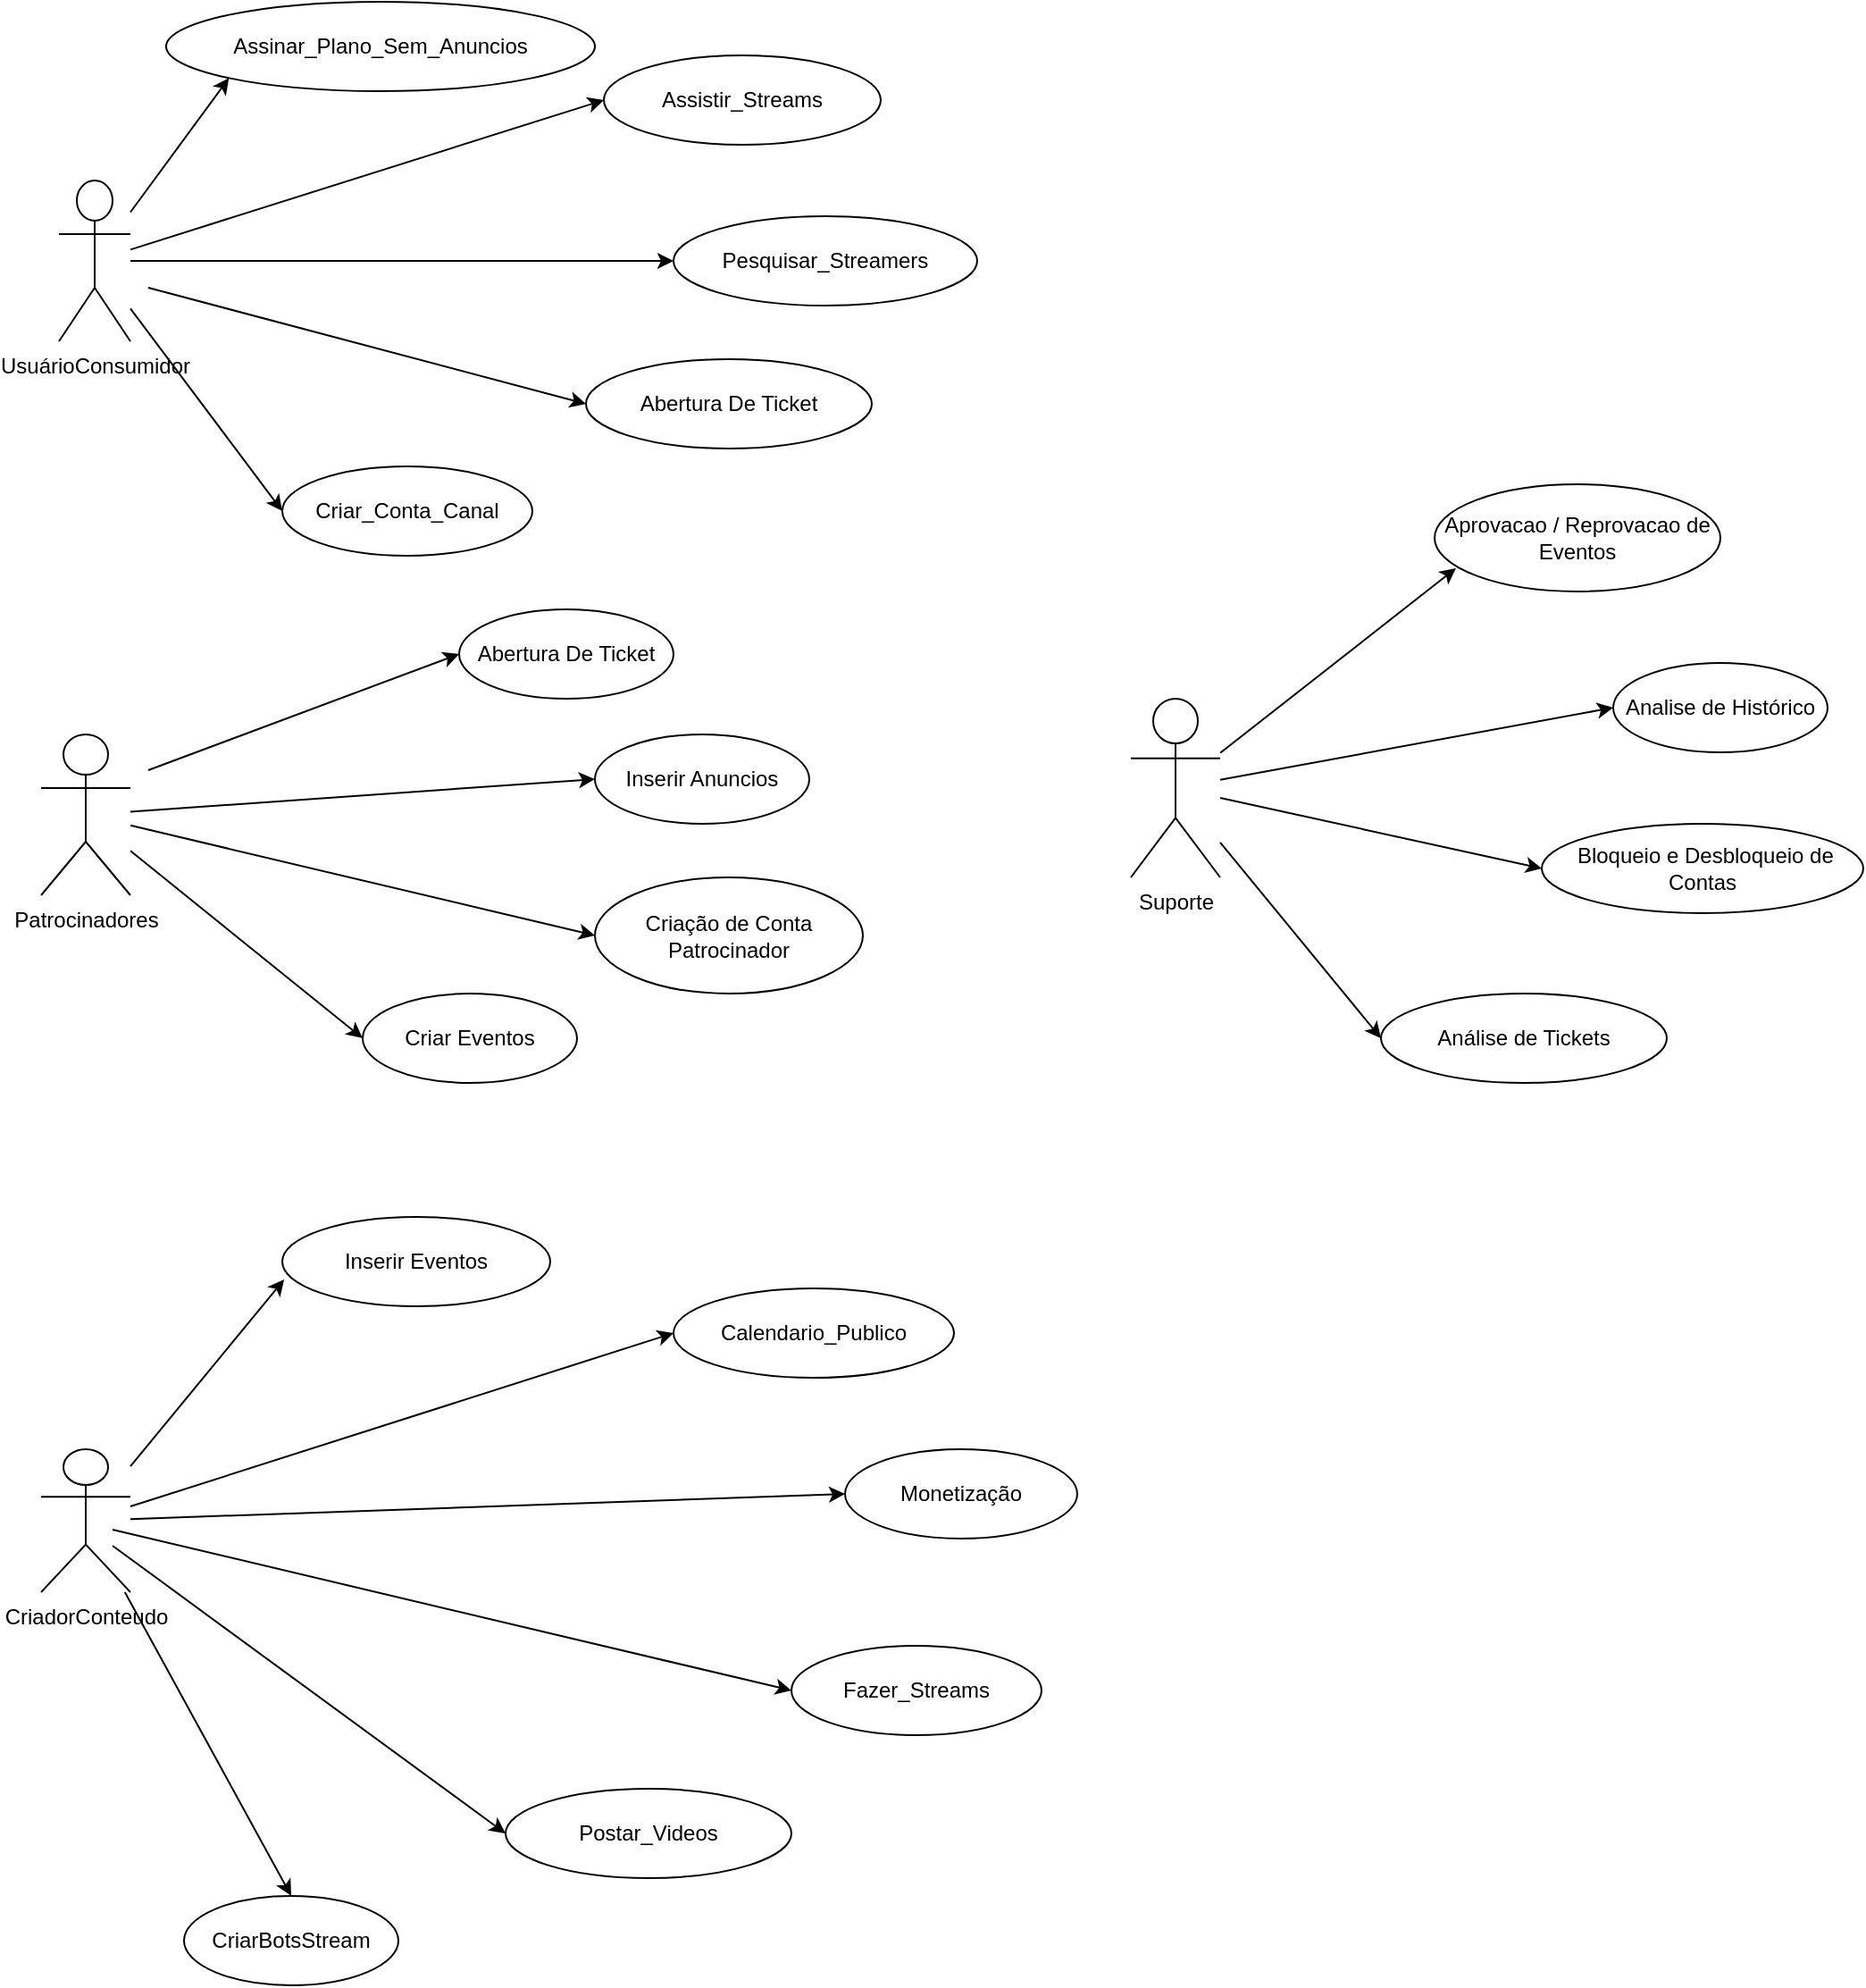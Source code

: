 <mxfile version="28.2.5" pages="20">
  <diagram name="Casos_De_Uso" id="0Wb1LLlp7r290baFD5k5">
    <mxGraphModel dx="1246" dy="676" grid="1" gridSize="10" guides="1" tooltips="1" connect="1" arrows="1" fold="1" page="1" pageScale="1" pageWidth="827" pageHeight="1169" math="0" shadow="0">
      <root>
        <mxCell id="0" />
        <mxCell id="1" parent="0" />
        <mxCell id="L4y1q8X-tsEWpmJVP0X6-1" value="UsuárioConsumidor" style="shape=umlActor;verticalLabelPosition=bottom;verticalAlign=top;html=1;outlineConnect=0;" parent="1" vertex="1">
          <mxGeometry x="70" y="130" width="40" height="90" as="geometry" />
        </mxCell>
        <mxCell id="L4y1q8X-tsEWpmJVP0X6-3" value="Assistir_Streams" style="ellipse;whiteSpace=wrap;html=1;" parent="1" vertex="1">
          <mxGeometry x="375" y="60" width="155" height="50" as="geometry" />
        </mxCell>
        <mxCell id="L4y1q8X-tsEWpmJVP0X6-4" value="" style="endArrow=classic;html=1;rounded=0;entryX=0;entryY=0.5;entryDx=0;entryDy=0;" parent="1" source="L4y1q8X-tsEWpmJVP0X6-1" target="L4y1q8X-tsEWpmJVP0X6-3" edge="1">
          <mxGeometry width="50" height="50" relative="1" as="geometry">
            <mxPoint x="120" y="160" as="sourcePoint" />
            <mxPoint x="310.0" y="165" as="targetPoint" />
          </mxGeometry>
        </mxCell>
        <mxCell id="L4y1q8X-tsEWpmJVP0X6-10" value="Calendario_Publico" style="ellipse;whiteSpace=wrap;html=1;" parent="1" vertex="1">
          <mxGeometry x="414" y="750" width="157" height="50" as="geometry" />
        </mxCell>
        <mxCell id="L4y1q8X-tsEWpmJVP0X6-11" value="" style="endArrow=classic;html=1;rounded=0;entryX=0;entryY=0.5;entryDx=0;entryDy=0;" parent="1" source="L4y1q8X-tsEWpmJVP0X6-16" target="L4y1q8X-tsEWpmJVP0X6-10" edge="1">
          <mxGeometry width="50" height="50" relative="1" as="geometry">
            <mxPoint x="320" y="620" as="sourcePoint" />
            <mxPoint x="370" y="570" as="targetPoint" />
          </mxGeometry>
        </mxCell>
        <mxCell id="L4y1q8X-tsEWpmJVP0X6-12" value="Pesquisar_Streamers" style="ellipse;whiteSpace=wrap;html=1;" parent="1" vertex="1">
          <mxGeometry x="414" y="150" width="170" height="50" as="geometry" />
        </mxCell>
        <mxCell id="L4y1q8X-tsEWpmJVP0X6-13" value="" style="endArrow=classic;html=1;rounded=0;entryX=0;entryY=0.5;entryDx=0;entryDy=0;" parent="1" source="L4y1q8X-tsEWpmJVP0X6-1" target="L4y1q8X-tsEWpmJVP0X6-12" edge="1">
          <mxGeometry width="50" height="50" relative="1" as="geometry">
            <mxPoint x="330" y="240" as="sourcePoint" />
            <mxPoint x="229" y="265" as="targetPoint" />
          </mxGeometry>
        </mxCell>
        <mxCell id="L4y1q8X-tsEWpmJVP0X6-14" value="Inserir Eventos" style="ellipse;whiteSpace=wrap;html=1;" parent="1" vertex="1">
          <mxGeometry x="195" y="710" width="150" height="50" as="geometry" />
        </mxCell>
        <mxCell id="L4y1q8X-tsEWpmJVP0X6-15" value="" style="endArrow=classic;html=1;rounded=0;entryX=0.007;entryY=0.7;entryDx=0;entryDy=0;entryPerimeter=0;" parent="1" source="L4y1q8X-tsEWpmJVP0X6-16" target="L4y1q8X-tsEWpmJVP0X6-14" edge="1">
          <mxGeometry width="50" height="50" relative="1" as="geometry">
            <mxPoint x="110" y="590" as="sourcePoint" />
            <mxPoint x="370" y="570" as="targetPoint" />
          </mxGeometry>
        </mxCell>
        <mxCell id="L4y1q8X-tsEWpmJVP0X6-16" value="CriadorConteudo" style="shape=umlActor;verticalLabelPosition=bottom;verticalAlign=top;html=1;outlineConnect=0;" parent="1" vertex="1">
          <mxGeometry x="60" y="840" width="50" height="80" as="geometry" />
        </mxCell>
        <mxCell id="L4y1q8X-tsEWpmJVP0X6-17" value="Fazer_Streams" style="ellipse;whiteSpace=wrap;html=1;" parent="1" vertex="1">
          <mxGeometry x="480" y="950" width="140" height="50" as="geometry" />
        </mxCell>
        <mxCell id="L4y1q8X-tsEWpmJVP0X6-18" value="" style="endArrow=classic;html=1;rounded=0;entryX=0;entryY=0.5;entryDx=0;entryDy=0;" parent="1" target="L4y1q8X-tsEWpmJVP0X6-17" edge="1">
          <mxGeometry width="50" height="50" relative="1" as="geometry">
            <mxPoint x="100" y="885" as="sourcePoint" />
            <mxPoint x="370" y="910" as="targetPoint" />
          </mxGeometry>
        </mxCell>
        <mxCell id="L4y1q8X-tsEWpmJVP0X6-19" value="Postar_Videos" style="ellipse;whiteSpace=wrap;html=1;" parent="1" vertex="1">
          <mxGeometry x="320" y="1030" width="160" height="50" as="geometry" />
        </mxCell>
        <mxCell id="L4y1q8X-tsEWpmJVP0X6-20" value="" style="endArrow=classic;html=1;rounded=0;entryX=0;entryY=0.5;entryDx=0;entryDy=0;" parent="1" target="L4y1q8X-tsEWpmJVP0X6-19" edge="1">
          <mxGeometry width="50" height="50" relative="1" as="geometry">
            <mxPoint x="100" y="894" as="sourcePoint" />
            <mxPoint x="370" y="910" as="targetPoint" />
          </mxGeometry>
        </mxCell>
        <mxCell id="L4y1q8X-tsEWpmJVP0X6-25" value="Assinar_Plano_Sem_Anuncios" style="ellipse;whiteSpace=wrap;html=1;" parent="1" vertex="1">
          <mxGeometry x="130" y="30" width="240" height="50" as="geometry" />
        </mxCell>
        <mxCell id="L4y1q8X-tsEWpmJVP0X6-26" value="" style="endArrow=classic;html=1;rounded=0;entryX=0;entryY=1;entryDx=0;entryDy=0;" parent="1" source="L4y1q8X-tsEWpmJVP0X6-1" target="L4y1q8X-tsEWpmJVP0X6-25" edge="1">
          <mxGeometry width="50" height="50" relative="1" as="geometry">
            <mxPoint x="330" y="140" as="sourcePoint" />
            <mxPoint x="380" y="90" as="targetPoint" />
          </mxGeometry>
        </mxCell>
        <mxCell id="L4y1q8X-tsEWpmJVP0X6-27" value="Patrocinadores" style="shape=umlActor;verticalLabelPosition=bottom;verticalAlign=top;html=1;outlineConnect=0;" parent="1" vertex="1">
          <mxGeometry x="60" y="440" width="50" height="90" as="geometry" />
        </mxCell>
        <mxCell id="7ROJ7HDXmXH9lJl7lErS-1" value="Inserir Anuncios" style="ellipse;whiteSpace=wrap;html=1;" parent="1" vertex="1">
          <mxGeometry x="370" y="440" width="120" height="50" as="geometry" />
        </mxCell>
        <mxCell id="7ROJ7HDXmXH9lJl7lErS-2" value="" style="endArrow=classic;html=1;rounded=0;entryX=0;entryY=0.5;entryDx=0;entryDy=0;" parent="1" source="L4y1q8X-tsEWpmJVP0X6-27" target="7ROJ7HDXmXH9lJl7lErS-1" edge="1">
          <mxGeometry width="50" height="50" relative="1" as="geometry">
            <mxPoint x="160" y="480" as="sourcePoint" />
            <mxPoint x="210" y="430" as="targetPoint" />
          </mxGeometry>
        </mxCell>
        <mxCell id="7ROJ7HDXmXH9lJl7lErS-11" value="CriarBotsStream" style="ellipse;whiteSpace=wrap;html=1;" parent="1" vertex="1">
          <mxGeometry x="140" y="1090" width="120" height="50" as="geometry" />
        </mxCell>
        <mxCell id="7ROJ7HDXmXH9lJl7lErS-12" value="" style="endArrow=classic;html=1;rounded=0;entryX=0.5;entryY=0;entryDx=0;entryDy=0;" parent="1" source="L4y1q8X-tsEWpmJVP0X6-16" target="7ROJ7HDXmXH9lJl7lErS-11" edge="1">
          <mxGeometry width="50" height="50" relative="1" as="geometry">
            <mxPoint x="320" y="980" as="sourcePoint" />
            <mxPoint x="370" y="930" as="targetPoint" />
          </mxGeometry>
        </mxCell>
        <mxCell id="7ROJ7HDXmXH9lJl7lErS-14" value="Criar Eventos" style="ellipse;whiteSpace=wrap;html=1;" parent="1" vertex="1">
          <mxGeometry x="240" y="585" width="120" height="50" as="geometry" />
        </mxCell>
        <mxCell id="7ROJ7HDXmXH9lJl7lErS-16" value="" style="endArrow=classic;html=1;rounded=0;entryX=0;entryY=0.5;entryDx=0;entryDy=0;" parent="1" source="L4y1q8X-tsEWpmJVP0X6-27" target="7ROJ7HDXmXH9lJl7lErS-14" edge="1">
          <mxGeometry width="50" height="50" relative="1" as="geometry">
            <mxPoint x="200" y="520" as="sourcePoint" />
            <mxPoint x="250" y="470" as="targetPoint" />
          </mxGeometry>
        </mxCell>
        <mxCell id="ZrL4zfCOlltBhY1VTEnL-3" value="Criar_Conta_Canal" style="ellipse;whiteSpace=wrap;html=1;" parent="1" vertex="1">
          <mxGeometry x="195" y="290" width="140" height="50" as="geometry" />
        </mxCell>
        <mxCell id="ZrL4zfCOlltBhY1VTEnL-4" value="" style="endArrow=classic;html=1;rounded=0;entryX=0;entryY=0.5;entryDx=0;entryDy=0;" parent="1" source="L4y1q8X-tsEWpmJVP0X6-1" target="ZrL4zfCOlltBhY1VTEnL-3" edge="1">
          <mxGeometry width="50" height="50" relative="1" as="geometry">
            <mxPoint x="240" y="290" as="sourcePoint" />
            <mxPoint x="290" y="240" as="targetPoint" />
          </mxGeometry>
        </mxCell>
        <mxCell id="XtGuCXn9MKY7Pm9UXY0x-1" value="Criação de Conta Patrocinador" style="ellipse;whiteSpace=wrap;html=1;" parent="1" vertex="1">
          <mxGeometry x="370" y="520" width="150" height="65" as="geometry" />
        </mxCell>
        <mxCell id="XtGuCXn9MKY7Pm9UXY0x-2" value="" style="endArrow=classic;html=1;rounded=0;entryX=0;entryY=0.5;entryDx=0;entryDy=0;" parent="1" source="L4y1q8X-tsEWpmJVP0X6-27" target="XtGuCXn9MKY7Pm9UXY0x-1" edge="1">
          <mxGeometry width="50" height="50" relative="1" as="geometry">
            <mxPoint x="390" y="470" as="sourcePoint" />
            <mxPoint x="440" y="420" as="targetPoint" />
          </mxGeometry>
        </mxCell>
        <mxCell id="7gga1upPuzg5sBPf2-la-1" value="Suporte" style="shape=umlActor;verticalLabelPosition=bottom;verticalAlign=top;html=1;outlineConnect=0;" parent="1" vertex="1">
          <mxGeometry x="670" y="420" width="50" height="100" as="geometry" />
        </mxCell>
        <mxCell id="7gga1upPuzg5sBPf2-la-3" value="Analise de Histórico" style="ellipse;whiteSpace=wrap;html=1;" parent="1" vertex="1">
          <mxGeometry x="940" y="400" width="120" height="50" as="geometry" />
        </mxCell>
        <mxCell id="7gga1upPuzg5sBPf2-la-4" value="" style="endArrow=classic;html=1;rounded=0;entryX=0;entryY=0.5;entryDx=0;entryDy=0;" parent="1" source="7gga1upPuzg5sBPf2-la-1" target="7gga1upPuzg5sBPf2-la-3" edge="1">
          <mxGeometry width="50" height="50" relative="1" as="geometry">
            <mxPoint x="660" y="570" as="sourcePoint" />
            <mxPoint x="710" y="520" as="targetPoint" />
          </mxGeometry>
        </mxCell>
        <mxCell id="7gga1upPuzg5sBPf2-la-5" value="&amp;nbsp;Bloqueio e Desbloqueio de Contas" style="ellipse;whiteSpace=wrap;html=1;" parent="1" vertex="1">
          <mxGeometry x="900" y="490" width="180" height="50" as="geometry" />
        </mxCell>
        <mxCell id="7gga1upPuzg5sBPf2-la-6" value="" style="endArrow=classic;html=1;rounded=0;entryX=0;entryY=0.5;entryDx=0;entryDy=0;" parent="1" source="7gga1upPuzg5sBPf2-la-1" target="7gga1upPuzg5sBPf2-la-5" edge="1">
          <mxGeometry width="50" height="50" relative="1" as="geometry">
            <mxPoint x="660" y="570" as="sourcePoint" />
            <mxPoint x="710" y="520" as="targetPoint" />
          </mxGeometry>
        </mxCell>
        <mxCell id="7gga1upPuzg5sBPf2-la-7" value="Análise de Tickets" style="ellipse;whiteSpace=wrap;html=1;" parent="1" vertex="1">
          <mxGeometry x="810" y="585" width="160" height="50" as="geometry" />
        </mxCell>
        <mxCell id="VYiU-T1dn0OYZ-MHx4N6-1" value="" style="endArrow=classic;html=1;rounded=0;entryX=0;entryY=0.5;entryDx=0;entryDy=0;" parent="1" source="7gga1upPuzg5sBPf2-la-1" target="7gga1upPuzg5sBPf2-la-7" edge="1">
          <mxGeometry width="50" height="50" relative="1" as="geometry">
            <mxPoint x="730" y="490" as="sourcePoint" />
            <mxPoint x="940" y="440" as="targetPoint" />
          </mxGeometry>
        </mxCell>
        <mxCell id="MFhM5mKUUqgbmOTYggDm-1" value="Abertura De Ticket" style="ellipse;whiteSpace=wrap;html=1;" parent="1" vertex="1">
          <mxGeometry x="294" y="370" width="120" height="50" as="geometry" />
        </mxCell>
        <mxCell id="MFhM5mKUUqgbmOTYggDm-2" value="Aprovacao / Reprovacao de Eventos" style="ellipse;whiteSpace=wrap;html=1;" parent="1" vertex="1">
          <mxGeometry x="840" y="300" width="160" height="60" as="geometry" />
        </mxCell>
        <mxCell id="MFhM5mKUUqgbmOTYggDm-3" value="" style="endArrow=classic;html=1;rounded=0;entryX=0.075;entryY=0.783;entryDx=0;entryDy=0;entryPerimeter=0;" parent="1" source="7gga1upPuzg5sBPf2-la-1" target="MFhM5mKUUqgbmOTYggDm-2" edge="1">
          <mxGeometry width="50" height="50" relative="1" as="geometry">
            <mxPoint x="740" y="510" as="sourcePoint" />
            <mxPoint x="790" y="460" as="targetPoint" />
          </mxGeometry>
        </mxCell>
        <mxCell id="MFhM5mKUUqgbmOTYggDm-4" value="" style="endArrow=classic;html=1;rounded=0;entryX=0;entryY=0.5;entryDx=0;entryDy=0;" parent="1" target="MFhM5mKUUqgbmOTYggDm-1" edge="1">
          <mxGeometry width="50" height="50" relative="1" as="geometry">
            <mxPoint x="120" y="460" as="sourcePoint" />
            <mxPoint x="560" y="510" as="targetPoint" />
          </mxGeometry>
        </mxCell>
        <mxCell id="MFhM5mKUUqgbmOTYggDm-5" value="Abertura De Ticket" style="ellipse;whiteSpace=wrap;html=1;" parent="1" vertex="1">
          <mxGeometry x="365" y="230" width="160" height="50" as="geometry" />
        </mxCell>
        <mxCell id="MFhM5mKUUqgbmOTYggDm-6" value="" style="endArrow=classic;html=1;rounded=0;entryX=0;entryY=0.5;entryDx=0;entryDy=0;" parent="1" target="MFhM5mKUUqgbmOTYggDm-5" edge="1">
          <mxGeometry width="50" height="50" relative="1" as="geometry">
            <mxPoint x="120" y="190" as="sourcePoint" />
            <mxPoint x="680" y="190" as="targetPoint" />
          </mxGeometry>
        </mxCell>
        <mxCell id="PEhjXZDB_wLQ__LxKcrb-1" value="Monetização" style="ellipse;whiteSpace=wrap;html=1;" vertex="1" parent="1">
          <mxGeometry x="510" y="840" width="130" height="50" as="geometry" />
        </mxCell>
        <mxCell id="PEhjXZDB_wLQ__LxKcrb-2" value="" style="endArrow=classic;html=1;rounded=0;entryX=0;entryY=0.5;entryDx=0;entryDy=0;" edge="1" parent="1" source="L4y1q8X-tsEWpmJVP0X6-16" target="PEhjXZDB_wLQ__LxKcrb-1">
          <mxGeometry width="50" height="50" relative="1" as="geometry">
            <mxPoint x="400" y="880" as="sourcePoint" />
            <mxPoint x="450" y="830" as="targetPoint" />
          </mxGeometry>
        </mxCell>
      </root>
    </mxGraphModel>
  </diagram>
  <diagram id="MfHt3qGVcwqovySneROy" name="FluxoDeAtividadeCriarConta">
    <mxGraphModel dx="1379" dy="762" grid="1" gridSize="10" guides="1" tooltips="1" connect="1" arrows="1" fold="1" page="1" pageScale="1" pageWidth="827" pageHeight="1169" math="0" shadow="0">
      <root>
        <mxCell id="0" />
        <mxCell id="1" parent="0" />
        <mxCell id="eqwybZmGa9eHu6jBJoFd-1" value="" style="ellipse;whiteSpace=wrap;html=1;aspect=fixed;" vertex="1" parent="1">
          <mxGeometry x="389" y="40" width="50" height="50" as="geometry" />
        </mxCell>
        <mxCell id="eqwybZmGa9eHu6jBJoFd-2" value="Insira o Nome" style="rounded=1;whiteSpace=wrap;html=1;" vertex="1" parent="1">
          <mxGeometry x="170" y="200" width="120" height="60" as="geometry" />
        </mxCell>
        <mxCell id="eqwybZmGa9eHu6jBJoFd-3" value="Insira o Email" style="rounded=1;whiteSpace=wrap;html=1;" vertex="1" parent="1">
          <mxGeometry x="170" y="310" width="120" height="60" as="geometry" />
        </mxCell>
        <mxCell id="eqwybZmGa9eHu6jBJoFd-4" value="Inisra a Senha" style="rounded=1;whiteSpace=wrap;html=1;" vertex="1" parent="1">
          <mxGeometry x="170" y="410" width="120" height="60" as="geometry" />
        </mxCell>
        <mxCell id="eqwybZmGa9eHu6jBJoFd-5" value="Confirmar Senha" style="rounded=1;whiteSpace=wrap;html=1;" vertex="1" parent="1">
          <mxGeometry x="170" y="510" width="120" height="60" as="geometry" />
        </mxCell>
        <mxCell id="eqwybZmGa9eHu6jBJoFd-6" value="Cadastrar com Google" style="rounded=1;whiteSpace=wrap;html=1;" vertex="1" parent="1">
          <mxGeometry x="522" y="340" width="120" height="60" as="geometry" />
        </mxCell>
        <mxCell id="eqwybZmGa9eHu6jBJoFd-7" value="" style="line;strokeWidth=1;fillColor=none;align=left;verticalAlign=middle;spacingTop=-1;spacingLeft=3;spacingRight=3;rotatable=0;labelPosition=right;points=[];portConstraint=eastwest;strokeColor=inherit;" vertex="1" parent="1">
          <mxGeometry x="170" y="150" width="480" height="8" as="geometry" />
        </mxCell>
        <mxCell id="eqwybZmGa9eHu6jBJoFd-8" value="" style="endArrow=classic;html=1;rounded=0;entryX=0.5;entryY=0;entryDx=0;entryDy=0;" edge="1" parent="1" target="eqwybZmGa9eHu6jBJoFd-2">
          <mxGeometry width="50" height="50" relative="1" as="geometry">
            <mxPoint x="230" y="150" as="sourcePoint" />
            <mxPoint x="440" y="370" as="targetPoint" />
          </mxGeometry>
        </mxCell>
        <mxCell id="eqwybZmGa9eHu6jBJoFd-9" value="" style="endArrow=classic;html=1;rounded=0;entryX=0.5;entryY=0;entryDx=0;entryDy=0;exitX=0.858;exitY=0.25;exitDx=0;exitDy=0;exitPerimeter=0;" edge="1" parent="1" source="eqwybZmGa9eHu6jBJoFd-7" target="eqwybZmGa9eHu6jBJoFd-6">
          <mxGeometry width="50" height="50" relative="1" as="geometry">
            <mxPoint x="580" y="160" as="sourcePoint" />
            <mxPoint x="440" y="370" as="targetPoint" />
          </mxGeometry>
        </mxCell>
        <mxCell id="eqwybZmGa9eHu6jBJoFd-10" value="" style="endArrow=classic;html=1;rounded=0;exitX=0.5;exitY=1;exitDx=0;exitDy=0;entryX=0.135;entryY=0.375;entryDx=0;entryDy=0;entryPerimeter=0;" edge="1" parent="1" source="eqwybZmGa9eHu6jBJoFd-1" target="eqwybZmGa9eHu6jBJoFd-7">
          <mxGeometry width="50" height="50" relative="1" as="geometry">
            <mxPoint x="390" y="420" as="sourcePoint" />
            <mxPoint x="440" y="370" as="targetPoint" />
          </mxGeometry>
        </mxCell>
        <mxCell id="eqwybZmGa9eHu6jBJoFd-11" value="" style="endArrow=classic;html=1;rounded=0;exitX=0.5;exitY=1;exitDx=0;exitDy=0;entryX=0.863;entryY=0.5;entryDx=0;entryDy=0;entryPerimeter=0;" edge="1" parent="1" source="eqwybZmGa9eHu6jBJoFd-1" target="eqwybZmGa9eHu6jBJoFd-7">
          <mxGeometry width="50" height="50" relative="1" as="geometry">
            <mxPoint x="390" y="420" as="sourcePoint" />
            <mxPoint x="440" y="370" as="targetPoint" />
          </mxGeometry>
        </mxCell>
        <mxCell id="eqwybZmGa9eHu6jBJoFd-12" value="" style="shape=line;html=1;strokeWidth=6;strokeColor=#ff0000;" vertex="1" parent="1">
          <mxGeometry x="170" y="640" width="480" height="10" as="geometry" />
        </mxCell>
        <mxCell id="eqwybZmGa9eHu6jBJoFd-13" value="" style="edgeStyle=orthogonalEdgeStyle;html=1;verticalAlign=bottom;endArrow=open;endSize=8;strokeColor=#ff0000;rounded=0;" edge="1" source="eqwybZmGa9eHu6jBJoFd-12" parent="1" target="eqwybZmGa9eHu6jBJoFd-23">
          <mxGeometry relative="1" as="geometry">
            <mxPoint x="414" y="730" as="targetPoint" />
            <Array as="points">
              <mxPoint x="410" y="700" />
              <mxPoint x="415" y="700" />
            </Array>
          </mxGeometry>
        </mxCell>
        <mxCell id="eqwybZmGa9eHu6jBJoFd-16" value="" style="endArrow=classic;html=1;rounded=0;exitX=0.5;exitY=1;exitDx=0;exitDy=0;entryX=0.5;entryY=0;entryDx=0;entryDy=0;" edge="1" parent="1" source="eqwybZmGa9eHu6jBJoFd-2" target="eqwybZmGa9eHu6jBJoFd-3">
          <mxGeometry width="50" height="50" relative="1" as="geometry">
            <mxPoint x="390" y="420" as="sourcePoint" />
            <mxPoint x="440" y="370" as="targetPoint" />
          </mxGeometry>
        </mxCell>
        <mxCell id="eqwybZmGa9eHu6jBJoFd-17" value="" style="endArrow=classic;html=1;rounded=0;exitX=0.5;exitY=1;exitDx=0;exitDy=0;entryX=0.5;entryY=0;entryDx=0;entryDy=0;" edge="1" parent="1" source="eqwybZmGa9eHu6jBJoFd-3" target="eqwybZmGa9eHu6jBJoFd-4">
          <mxGeometry width="50" height="50" relative="1" as="geometry">
            <mxPoint x="390" y="420" as="sourcePoint" />
            <mxPoint x="440" y="370" as="targetPoint" />
          </mxGeometry>
        </mxCell>
        <mxCell id="eqwybZmGa9eHu6jBJoFd-18" value="" style="endArrow=classic;html=1;rounded=0;exitX=0.5;exitY=1;exitDx=0;exitDy=0;entryX=0.5;entryY=0;entryDx=0;entryDy=0;" edge="1" parent="1" source="eqwybZmGa9eHu6jBJoFd-4" target="eqwybZmGa9eHu6jBJoFd-5">
          <mxGeometry width="50" height="50" relative="1" as="geometry">
            <mxPoint x="390" y="420" as="sourcePoint" />
            <mxPoint x="440" y="370" as="targetPoint" />
          </mxGeometry>
        </mxCell>
        <mxCell id="eqwybZmGa9eHu6jBJoFd-19" value="" style="endArrow=classic;html=1;rounded=0;exitX=0.5;exitY=1;exitDx=0;exitDy=0;entryX=0.125;entryY=0.3;entryDx=0;entryDy=0;entryPerimeter=0;" edge="1" parent="1" source="eqwybZmGa9eHu6jBJoFd-5" target="eqwybZmGa9eHu6jBJoFd-12">
          <mxGeometry width="50" height="50" relative="1" as="geometry">
            <mxPoint x="390" y="420" as="sourcePoint" />
            <mxPoint x="440" y="370" as="targetPoint" />
          </mxGeometry>
        </mxCell>
        <mxCell id="eqwybZmGa9eHu6jBJoFd-20" value="" style="endArrow=classic;html=1;rounded=0;exitX=0.5;exitY=1;exitDx=0;exitDy=0;entryX=0.858;entryY=0.3;entryDx=0;entryDy=0;entryPerimeter=0;" edge="1" parent="1" source="eqwybZmGa9eHu6jBJoFd-6" target="eqwybZmGa9eHu6jBJoFd-12">
          <mxGeometry width="50" height="50" relative="1" as="geometry">
            <mxPoint x="390" y="420" as="sourcePoint" />
            <mxPoint x="440" y="370" as="targetPoint" />
          </mxGeometry>
        </mxCell>
        <mxCell id="eqwybZmGa9eHu6jBJoFd-21" value="Plataforma" style="text;html=1;align=center;verticalAlign=middle;whiteSpace=wrap;rounded=0;" vertex="1" parent="1">
          <mxGeometry x="170" y="110" width="60" height="30" as="geometry" />
        </mxCell>
        <mxCell id="eqwybZmGa9eHu6jBJoFd-22" value="Via Google" style="text;html=1;align=center;verticalAlign=middle;whiteSpace=wrap;rounded=0;" vertex="1" parent="1">
          <mxGeometry x="570" y="110" width="60" height="30" as="geometry" />
        </mxCell>
        <mxCell id="eqwybZmGa9eHu6jBJoFd-23" value="" style="rhombus;whiteSpace=wrap;html=1;" vertex="1" parent="1">
          <mxGeometry x="374" y="730" width="80" height="80" as="geometry" />
        </mxCell>
        <mxCell id="eqwybZmGa9eHu6jBJoFd-25" value="Login Plataforma?" style="text;html=1;align=center;verticalAlign=middle;whiteSpace=wrap;rounded=0;" vertex="1" parent="1">
          <mxGeometry x="420" y="670" width="60" height="30" as="geometry" />
        </mxCell>
        <mxCell id="eqwybZmGa9eHu6jBJoFd-27" value="Confirmar Token Email" style="rounded=1;whiteSpace=wrap;html=1;" vertex="1" parent="1">
          <mxGeometry x="590" y="740" width="110" height="60" as="geometry" />
        </mxCell>
        <mxCell id="eqwybZmGa9eHu6jBJoFd-28" value="" style="endArrow=classic;html=1;rounded=0;entryX=0;entryY=0.5;entryDx=0;entryDy=0;exitX=1;exitY=0.5;exitDx=0;exitDy=0;" edge="1" parent="1" source="eqwybZmGa9eHu6jBJoFd-23" target="eqwybZmGa9eHu6jBJoFd-27">
          <mxGeometry width="50" height="50" relative="1" as="geometry">
            <mxPoint x="390" y="820" as="sourcePoint" />
            <mxPoint x="440" y="770" as="targetPoint" />
          </mxGeometry>
        </mxCell>
        <mxCell id="eqwybZmGa9eHu6jBJoFd-29" value="Sim" style="text;html=1;align=center;verticalAlign=middle;whiteSpace=wrap;rounded=0;" vertex="1" parent="1">
          <mxGeometry x="470" y="770" width="60" height="30" as="geometry" />
        </mxCell>
        <mxCell id="eqwybZmGa9eHu6jBJoFd-30" value="Sucesso Bem Vindo" style="rounded=1;whiteSpace=wrap;html=1;" vertex="1" parent="1">
          <mxGeometry x="354" y="950" width="120" height="60" as="geometry" />
        </mxCell>
        <mxCell id="eqwybZmGa9eHu6jBJoFd-31" value="" style="endArrow=classic;html=1;rounded=0;entryX=0.5;entryY=0;entryDx=0;entryDy=0;exitX=0.5;exitY=1;exitDx=0;exitDy=0;" edge="1" parent="1" source="eqwybZmGa9eHu6jBJoFd-23" target="eqwybZmGa9eHu6jBJoFd-30">
          <mxGeometry width="50" height="50" relative="1" as="geometry">
            <mxPoint x="390" y="820" as="sourcePoint" />
            <mxPoint x="440" y="770" as="targetPoint" />
          </mxGeometry>
        </mxCell>
        <mxCell id="eqwybZmGa9eHu6jBJoFd-32" value="Não" style="text;html=1;align=center;verticalAlign=middle;whiteSpace=wrap;rounded=0;" vertex="1" parent="1">
          <mxGeometry x="360" y="830" width="50" height="30" as="geometry" />
        </mxCell>
        <mxCell id="eqwybZmGa9eHu6jBJoFd-33" value="" style="rhombus;whiteSpace=wrap;html=1;" vertex="1" parent="1">
          <mxGeometry x="605" y="850" width="80" height="80" as="geometry" />
        </mxCell>
        <mxCell id="eqwybZmGa9eHu6jBJoFd-34" value="" style="endArrow=classic;html=1;rounded=0;entryX=0.5;entryY=0;entryDx=0;entryDy=0;exitX=0.5;exitY=1;exitDx=0;exitDy=0;" edge="1" parent="1" source="eqwybZmGa9eHu6jBJoFd-27" target="eqwybZmGa9eHu6jBJoFd-33">
          <mxGeometry width="50" height="50" relative="1" as="geometry">
            <mxPoint x="390" y="820" as="sourcePoint" />
            <mxPoint x="440" y="770" as="targetPoint" />
          </mxGeometry>
        </mxCell>
        <mxCell id="eqwybZmGa9eHu6jBJoFd-35" value="Token valido?" style="text;html=1;align=center;verticalAlign=middle;whiteSpace=wrap;rounded=0;" vertex="1" parent="1">
          <mxGeometry x="642" y="810" width="60" height="30" as="geometry" />
        </mxCell>
        <mxCell id="eqwybZmGa9eHu6jBJoFd-36" value="Erro Token Incorreto Inserido" style="rounded=1;whiteSpace=wrap;html=1;" vertex="1" parent="1">
          <mxGeometry x="778" y="860" width="120" height="60" as="geometry" />
        </mxCell>
        <mxCell id="eqwybZmGa9eHu6jBJoFd-37" value="" style="endArrow=classic;html=1;rounded=0;entryX=0;entryY=0.5;entryDx=0;entryDy=0;exitX=1;exitY=0.5;exitDx=0;exitDy=0;" edge="1" parent="1" source="eqwybZmGa9eHu6jBJoFd-33" target="eqwybZmGa9eHu6jBJoFd-36">
          <mxGeometry width="50" height="50" relative="1" as="geometry">
            <mxPoint x="390" y="820" as="sourcePoint" />
            <mxPoint x="440" y="770" as="targetPoint" />
          </mxGeometry>
        </mxCell>
        <mxCell id="eqwybZmGa9eHu6jBJoFd-38" value="Não" style="text;html=1;align=center;verticalAlign=middle;whiteSpace=wrap;rounded=0;" vertex="1" parent="1">
          <mxGeometry x="702" y="860" width="60" height="30" as="geometry" />
        </mxCell>
        <mxCell id="eqwybZmGa9eHu6jBJoFd-39" value="" style="endArrow=classic;html=1;rounded=0;exitX=0.5;exitY=1;exitDx=0;exitDy=0;entryX=1;entryY=0.5;entryDx=0;entryDy=0;" edge="1" parent="1" source="eqwybZmGa9eHu6jBJoFd-33" target="eqwybZmGa9eHu6jBJoFd-30">
          <mxGeometry width="50" height="50" relative="1" as="geometry">
            <mxPoint x="390" y="820" as="sourcePoint" />
            <mxPoint x="440" y="770" as="targetPoint" />
          </mxGeometry>
        </mxCell>
        <mxCell id="eqwybZmGa9eHu6jBJoFd-40" value="Sim" style="text;html=1;align=center;verticalAlign=middle;whiteSpace=wrap;rounded=0;" vertex="1" parent="1">
          <mxGeometry x="560" y="950" width="60" height="30" as="geometry" />
        </mxCell>
        <mxCell id="eqwybZmGa9eHu6jBJoFd-41" value="" style="ellipse;html=1;shape=endState;fillColor=#000000;strokeColor=#ff0000;" vertex="1" parent="1">
          <mxGeometry x="394" y="1080" width="40" height="40" as="geometry" />
        </mxCell>
        <mxCell id="eqwybZmGa9eHu6jBJoFd-42" value="" style="endArrow=classic;html=1;rounded=0;exitX=0.5;exitY=1;exitDx=0;exitDy=0;entryX=0.5;entryY=0;entryDx=0;entryDy=0;" edge="1" parent="1" source="eqwybZmGa9eHu6jBJoFd-30" target="eqwybZmGa9eHu6jBJoFd-41">
          <mxGeometry width="50" height="50" relative="1" as="geometry">
            <mxPoint x="390" y="1120" as="sourcePoint" />
            <mxPoint x="440" y="1070" as="targetPoint" />
          </mxGeometry>
        </mxCell>
      </root>
    </mxGraphModel>
  </diagram>
  <diagram id="hAKQ2IcH8jbp8x199lC5" name="FluxoDeAtividadesEfetuarLogin">
    <mxGraphModel dx="872" dy="481" grid="1" gridSize="10" guides="1" tooltips="1" connect="1" arrows="1" fold="1" page="1" pageScale="1" pageWidth="827" pageHeight="1169" math="0" shadow="0">
      <root>
        <mxCell id="0" />
        <mxCell id="1" parent="0" />
        <mxCell id="e1rQOJ5hF8O7Qvi22GS2-1" value="" style="ellipse;whiteSpace=wrap;html=1;aspect=fixed;" parent="1" vertex="1">
          <mxGeometry x="392" y="20" width="44" height="44" as="geometry" />
        </mxCell>
        <mxCell id="e1rQOJ5hF8O7Qvi22GS2-7" style="edgeStyle=orthogonalEdgeStyle;rounded=0;orthogonalLoop=1;jettySize=auto;html=1;" parent="1" source="e1rQOJ5hF8O7Qvi22GS2-2" target="e1rQOJ5hF8O7Qvi22GS2-3" edge="1">
          <mxGeometry relative="1" as="geometry" />
        </mxCell>
        <mxCell id="e1rQOJ5hF8O7Qvi22GS2-2" value="Inserir_Email" style="rounded=1;whiteSpace=wrap;html=1;" parent="1" vertex="1">
          <mxGeometry x="250" y="159" width="94" height="50" as="geometry" />
        </mxCell>
        <mxCell id="e1rQOJ5hF8O7Qvi22GS2-3" value="Inserir_Senha" style="rounded=1;whiteSpace=wrap;html=1;" parent="1" vertex="1">
          <mxGeometry x="247" y="239" width="100" height="50" as="geometry" />
        </mxCell>
        <mxCell id="e1rQOJ5hF8O7Qvi22GS2-4" value="" style="line;strokeWidth=1;fillColor=none;align=left;verticalAlign=middle;spacingTop=-1;spacingLeft=3;spacingRight=3;rotatable=0;labelPosition=right;points=[];portConstraint=eastwest;strokeColor=inherit;" parent="1" vertex="1">
          <mxGeometry x="250" y="100" width="330" height="8" as="geometry" />
        </mxCell>
        <mxCell id="e1rQOJ5hF8O7Qvi22GS2-8" value="Selecionar_Logi&lt;br&gt;n_Google" style="rounded=1;whiteSpace=wrap;html=1;" parent="1" vertex="1">
          <mxGeometry x="498" y="159" width="110" height="71" as="geometry" />
        </mxCell>
        <mxCell id="e1rQOJ5hF8O7Qvi22GS2-9" value="" style="endArrow=classic;html=1;rounded=0;exitX=0.5;exitY=1;exitDx=0;exitDy=0;" parent="1" source="e1rQOJ5hF8O7Qvi22GS2-1" edge="1">
          <mxGeometry width="50" height="50" relative="1" as="geometry">
            <mxPoint x="390" y="270" as="sourcePoint" />
            <mxPoint x="414" y="100" as="targetPoint" />
          </mxGeometry>
        </mxCell>
        <mxCell id="e1rQOJ5hF8O7Qvi22GS2-10" value="" style="endArrow=classic;html=1;rounded=0;exitX=0.142;exitY=0.75;exitDx=0;exitDy=0;exitPerimeter=0;entryX=0.5;entryY=0;entryDx=0;entryDy=0;" parent="1" source="e1rQOJ5hF8O7Qvi22GS2-4" target="e1rQOJ5hF8O7Qvi22GS2-2" edge="1">
          <mxGeometry width="50" height="50" relative="1" as="geometry">
            <mxPoint x="390" y="270" as="sourcePoint" />
            <mxPoint x="440" y="220" as="targetPoint" />
          </mxGeometry>
        </mxCell>
        <mxCell id="e1rQOJ5hF8O7Qvi22GS2-11" value="" style="endArrow=classic;html=1;rounded=0;exitX=0.918;exitY=0.75;exitDx=0;exitDy=0;exitPerimeter=0;entryX=0.5;entryY=0;entryDx=0;entryDy=0;" parent="1" source="e1rQOJ5hF8O7Qvi22GS2-4" target="e1rQOJ5hF8O7Qvi22GS2-8" edge="1">
          <mxGeometry width="50" height="50" relative="1" as="geometry">
            <mxPoint x="390" y="270" as="sourcePoint" />
            <mxPoint x="440" y="220" as="targetPoint" />
          </mxGeometry>
        </mxCell>
        <mxCell id="e1rQOJ5hF8O7Qvi22GS2-12" value="" style="shape=line;html=1;strokeWidth=6;strokeColor=#ff0000;" parent="1" vertex="1">
          <mxGeometry x="252" y="410" width="320" height="10" as="geometry" />
        </mxCell>
        <mxCell id="e1rQOJ5hF8O7Qvi22GS2-13" value="" style="edgeStyle=orthogonalEdgeStyle;html=1;verticalAlign=bottom;endArrow=open;endSize=8;strokeColor=#ff0000;rounded=0;entryX=0.5;entryY=0;entryDx=0;entryDy=0;" parent="1" source="e1rQOJ5hF8O7Qvi22GS2-12" target="e1rQOJ5hF8O7Qvi22GS2-17" edge="1">
          <mxGeometry relative="1" as="geometry">
            <mxPoint x="412" y="500" as="targetPoint" />
          </mxGeometry>
        </mxCell>
        <mxCell id="e1rQOJ5hF8O7Qvi22GS2-14" value="" style="endArrow=classic;html=1;rounded=0;exitX=0.5;exitY=1;exitDx=0;exitDy=0;entryX=0.141;entryY=0.2;entryDx=0;entryDy=0;entryPerimeter=0;" parent="1" source="e1rQOJ5hF8O7Qvi22GS2-3" target="e1rQOJ5hF8O7Qvi22GS2-12" edge="1">
          <mxGeometry width="50" height="50" relative="1" as="geometry">
            <mxPoint x="390" y="370" as="sourcePoint" />
            <mxPoint x="440" y="320" as="targetPoint" />
          </mxGeometry>
        </mxCell>
        <mxCell id="e1rQOJ5hF8O7Qvi22GS2-15" value="" style="endArrow=classic;html=1;rounded=0;exitX=0.5;exitY=1;exitDx=0;exitDy=0;entryX=0.944;entryY=0.2;entryDx=0;entryDy=0;entryPerimeter=0;" parent="1" source="e1rQOJ5hF8O7Qvi22GS2-8" target="e1rQOJ5hF8O7Qvi22GS2-12" edge="1">
          <mxGeometry width="50" height="50" relative="1" as="geometry">
            <mxPoint x="390" y="370" as="sourcePoint" />
            <mxPoint x="440" y="320" as="targetPoint" />
          </mxGeometry>
        </mxCell>
        <mxCell id="e1rQOJ5hF8O7Qvi22GS2-17" value="" style="rhombus;whiteSpace=wrap;html=1;" parent="1" vertex="1">
          <mxGeometry x="372" y="520" width="80" height="80" as="geometry" />
        </mxCell>
        <mxCell id="e1rQOJ5hF8O7Qvi22GS2-18" value="Dados Corretos?" style="text;html=1;align=center;verticalAlign=middle;whiteSpace=wrap;rounded=0;" parent="1" vertex="1">
          <mxGeometry x="414" y="450" width="60" height="30" as="geometry" />
        </mxCell>
        <mxCell id="e1rQOJ5hF8O7Qvi22GS2-20" value="Erro ao realizar Login Tente Novamente" style="rounded=1;whiteSpace=wrap;html=1;" parent="1" vertex="1">
          <mxGeometry x="550" y="530" width="120" height="60" as="geometry" />
        </mxCell>
        <mxCell id="e1rQOJ5hF8O7Qvi22GS2-21" value="" style="endArrow=classic;html=1;rounded=0;entryX=0;entryY=0.5;entryDx=0;entryDy=0;exitX=1;exitY=0.5;exitDx=0;exitDy=0;" parent="1" source="e1rQOJ5hF8O7Qvi22GS2-17" target="e1rQOJ5hF8O7Qvi22GS2-20" edge="1">
          <mxGeometry width="50" height="50" relative="1" as="geometry">
            <mxPoint x="400" y="600" as="sourcePoint" />
            <mxPoint x="450" y="550" as="targetPoint" />
          </mxGeometry>
        </mxCell>
        <mxCell id="e1rQOJ5hF8O7Qvi22GS2-22" value="Não" style="text;html=1;align=center;verticalAlign=middle;whiteSpace=wrap;rounded=0;" parent="1" vertex="1">
          <mxGeometry x="460" y="530" width="60" height="30" as="geometry" />
        </mxCell>
        <mxCell id="e1rQOJ5hF8O7Qvi22GS2-23" value="Seja Bem Vindo de Volta" style="rounded=1;whiteSpace=wrap;html=1;" parent="1" vertex="1">
          <mxGeometry x="351" y="663" width="120" height="60" as="geometry" />
        </mxCell>
        <mxCell id="e1rQOJ5hF8O7Qvi22GS2-25" value="" style="endArrow=classic;html=1;rounded=0;exitX=0.5;exitY=1;exitDx=0;exitDy=0;entryX=0.5;entryY=0;entryDx=0;entryDy=0;" parent="1" source="e1rQOJ5hF8O7Qvi22GS2-17" target="e1rQOJ5hF8O7Qvi22GS2-23" edge="1">
          <mxGeometry width="50" height="50" relative="1" as="geometry">
            <mxPoint x="400" y="600" as="sourcePoint" />
            <mxPoint x="450" y="550" as="targetPoint" />
          </mxGeometry>
        </mxCell>
        <mxCell id="e1rQOJ5hF8O7Qvi22GS2-26" value="Sim" style="text;html=1;align=center;verticalAlign=middle;whiteSpace=wrap;rounded=0;" parent="1" vertex="1">
          <mxGeometry x="414" y="610" width="60" height="30" as="geometry" />
        </mxCell>
        <mxCell id="e1rQOJ5hF8O7Qvi22GS2-27" value="" style="ellipse;html=1;shape=endState;fillColor=#000000;strokeColor=#ff0000;" parent="1" vertex="1">
          <mxGeometry x="389" y="773" width="43" height="40" as="geometry" />
        </mxCell>
        <mxCell id="e1rQOJ5hF8O7Qvi22GS2-29" value="" style="endArrow=classic;html=1;rounded=0;entryX=0.5;entryY=0;entryDx=0;entryDy=0;exitX=0.5;exitY=1;exitDx=0;exitDy=0;" parent="1" source="e1rQOJ5hF8O7Qvi22GS2-23" target="e1rQOJ5hF8O7Qvi22GS2-27" edge="1">
          <mxGeometry width="50" height="50" relative="1" as="geometry">
            <mxPoint x="420" y="740" as="sourcePoint" />
            <mxPoint x="450" y="670" as="targetPoint" />
          </mxGeometry>
        </mxCell>
      </root>
    </mxGraphModel>
  </diagram>
  <diagram id="JRikCGclTTHMJUmT5hZS" name="FluxoDeAtividadesAssinarPlanosSemAnuncios">
    <mxGraphModel dx="872" dy="473" grid="1" gridSize="10" guides="1" tooltips="1" connect="1" arrows="1" fold="1" page="1" pageScale="1" pageWidth="827" pageHeight="1169" math="0" shadow="0">
      <root>
        <mxCell id="0" />
        <mxCell id="1" parent="0" />
        <mxCell id="vYA8YlURmx9ZVAWr7hK7-1" value="" style="ellipse;whiteSpace=wrap;html=1;aspect=fixed;" parent="1" vertex="1">
          <mxGeometry x="393" y="220" width="41" height="41" as="geometry" />
        </mxCell>
        <mxCell id="vYA8YlURmx9ZVAWr7hK7-2" value="Escolher Plano" style="rounded=1;whiteSpace=wrap;html=1;" parent="1" vertex="1">
          <mxGeometry x="358" y="290" width="110" height="40" as="geometry" />
        </mxCell>
        <mxCell id="vYA8YlURmx9ZVAWr7hK7-3" value="" style="endArrow=classic;html=1;rounded=0;exitX=0.5;exitY=1;exitDx=0;exitDy=0;entryX=0.5;entryY=0;entryDx=0;entryDy=0;" parent="1" source="vYA8YlURmx9ZVAWr7hK7-1" target="vYA8YlURmx9ZVAWr7hK7-2" edge="1">
          <mxGeometry width="50" height="50" relative="1" as="geometry">
            <mxPoint x="390" y="480" as="sourcePoint" />
            <mxPoint x="440" y="430" as="targetPoint" />
          </mxGeometry>
        </mxCell>
        <mxCell id="vYA8YlURmx9ZVAWr7hK7-4" value="Inserir Forma de Pagamento" style="rounded=1;whiteSpace=wrap;html=1;" parent="1" vertex="1">
          <mxGeometry x="358" y="360" width="112" height="50" as="geometry" />
        </mxCell>
        <mxCell id="vYA8YlURmx9ZVAWr7hK7-5" value="" style="endArrow=classic;html=1;rounded=0;exitX=0.5;exitY=1;exitDx=0;exitDy=0;entryX=0.5;entryY=0;entryDx=0;entryDy=0;" parent="1" source="vYA8YlURmx9ZVAWr7hK7-2" target="vYA8YlURmx9ZVAWr7hK7-4" edge="1">
          <mxGeometry width="50" height="50" relative="1" as="geometry">
            <mxPoint x="390" y="480" as="sourcePoint" />
            <mxPoint x="440" y="430" as="targetPoint" />
          </mxGeometry>
        </mxCell>
        <mxCell id="cyB9izOUdDAxBiJd5xxL-1" value="" style="line;strokeWidth=1;fillColor=none;align=left;verticalAlign=middle;spacingTop=-1;spacingLeft=3;spacingRight=3;rotatable=0;labelPosition=right;points=[];portConstraint=eastwest;strokeColor=inherit;" parent="1" vertex="1">
          <mxGeometry x="142" y="460" width="536" height="8" as="geometry" />
        </mxCell>
        <mxCell id="cyB9izOUdDAxBiJd5xxL-2" value="" style="endArrow=classic;html=1;rounded=0;entryX=0.5;entryY=0;entryDx=0;entryDy=0;" parent="1" target="cyB9izOUdDAxBiJd5xxL-7" edge="1">
          <mxGeometry width="50" height="50" relative="1" as="geometry">
            <mxPoint x="260" y="470" as="sourcePoint" />
            <mxPoint x="343" y="545" as="targetPoint" />
          </mxGeometry>
        </mxCell>
        <mxCell id="cyB9izOUdDAxBiJd5xxL-3" value="" style="endArrow=classic;html=1;rounded=0;exitX=0.512;exitY=1.154;exitDx=0;exitDy=0;exitPerimeter=0;entryX=0.5;entryY=0;entryDx=0;entryDy=0;" parent="1" source="cyB9izOUdDAxBiJd5xxL-1" target="cyB9izOUdDAxBiJd5xxL-8" edge="1">
          <mxGeometry width="50" height="50" relative="1" as="geometry">
            <mxPoint x="378" y="490" as="sourcePoint" />
            <mxPoint x="498" y="550" as="targetPoint" />
          </mxGeometry>
        </mxCell>
        <mxCell id="cyB9izOUdDAxBiJd5xxL-4" value="" style="endArrow=classic;html=1;rounded=0;exitX=0.779;exitY=0.962;exitDx=0;exitDy=0;exitPerimeter=0;entryX=0.5;entryY=0;entryDx=0;entryDy=0;" parent="1" source="cyB9izOUdDAxBiJd5xxL-1" target="cyB9izOUdDAxBiJd5xxL-9" edge="1">
          <mxGeometry width="50" height="50" relative="1" as="geometry">
            <mxPoint x="633.5" y="464" as="sourcePoint" />
            <mxPoint x="634" y="560" as="targetPoint" />
          </mxGeometry>
        </mxCell>
        <mxCell id="cyB9izOUdDAxBiJd5xxL-7" value="Debito" style="rounded=1;whiteSpace=wrap;html=1;" parent="1" vertex="1">
          <mxGeometry x="200" y="552" width="120" height="43" as="geometry" />
        </mxCell>
        <mxCell id="cyB9izOUdDAxBiJd5xxL-8" value="Credito" style="rounded=1;whiteSpace=wrap;html=1;" parent="1" vertex="1">
          <mxGeometry x="357" y="552" width="120" height="43" as="geometry" />
        </mxCell>
        <mxCell id="cyB9izOUdDAxBiJd5xxL-9" value="Pix" style="rounded=1;whiteSpace=wrap;html=1;" parent="1" vertex="1">
          <mxGeometry x="500" y="551" width="120" height="43" as="geometry" />
        </mxCell>
        <mxCell id="cyB9izOUdDAxBiJd5xxL-17" value="" style="endArrow=classic;html=1;rounded=0;exitX=0.5;exitY=1;exitDx=0;exitDy=0;entryX=0.5;entryY=0;entryDx=0;entryDy=0;" parent="1" source="cyB9izOUdDAxBiJd5xxL-7" edge="1">
          <mxGeometry width="50" height="50" relative="1" as="geometry">
            <mxPoint x="334" y="740" as="sourcePoint" />
            <mxPoint x="260" y="638" as="targetPoint" />
          </mxGeometry>
        </mxCell>
        <mxCell id="cyB9izOUdDAxBiJd5xxL-22" value="Selecionar Quantidade de Parcelas" style="rounded=1;whiteSpace=wrap;html=1;" parent="1" vertex="1">
          <mxGeometry x="360" y="638" width="114" height="62" as="geometry" />
        </mxCell>
        <mxCell id="cyB9izOUdDAxBiJd5xxL-23" value="" style="endArrow=classic;html=1;rounded=0;exitX=0.5;exitY=1;exitDx=0;exitDy=0;entryX=0.5;entryY=0;entryDx=0;entryDy=0;" parent="1" source="cyB9izOUdDAxBiJd5xxL-8" target="cyB9izOUdDAxBiJd5xxL-22" edge="1">
          <mxGeometry width="50" height="50" relative="1" as="geometry">
            <mxPoint x="416.5" y="681" as="sourcePoint" />
            <mxPoint x="494" y="650" as="targetPoint" />
          </mxGeometry>
        </mxCell>
        <mxCell id="cyB9izOUdDAxBiJd5xxL-24" value="Ler QR Code" style="rounded=1;whiteSpace=wrap;html=1;" parent="1" vertex="1">
          <mxGeometry x="503" y="848.5" width="114" height="43" as="geometry" />
        </mxCell>
        <mxCell id="cyB9izOUdDAxBiJd5xxL-25" value="" style="endArrow=classic;html=1;rounded=0;entryX=0.5;entryY=0;entryDx=0;entryDy=0;exitX=0.5;exitY=1;exitDx=0;exitDy=0;" parent="1" source="cyB9izOUdDAxBiJd5xxL-9" target="cyB9izOUdDAxBiJd5xxL-24" edge="1">
          <mxGeometry width="50" height="50" relative="1" as="geometry">
            <mxPoint x="304" y="760" as="sourcePoint" />
            <mxPoint x="354" y="710" as="targetPoint" />
          </mxGeometry>
        </mxCell>
        <mxCell id="cyB9izOUdDAxBiJd5xxL-34" value="" style="shape=line;html=1;strokeWidth=6;strokeColor=#ff0000;" parent="1" vertex="1">
          <mxGeometry x="112" y="1410" width="610" height="10" as="geometry" />
        </mxCell>
        <mxCell id="cyB9izOUdDAxBiJd5xxL-35" value="" style="edgeStyle=orthogonalEdgeStyle;html=1;verticalAlign=bottom;endArrow=open;endSize=8;strokeColor=#ff0000;rounded=0;entryX=0.5;entryY=0;entryDx=0;entryDy=0;" parent="1" source="cyB9izOUdDAxBiJd5xxL-34" target="yU3RdAlYThRb6PwqIOMg-27" edge="1">
          <mxGeometry relative="1" as="geometry">
            <mxPoint x="417" y="1458" as="targetPoint" />
          </mxGeometry>
        </mxCell>
        <mxCell id="cyB9izOUdDAxBiJd5xxL-40" value="" style="endArrow=classic;html=1;rounded=0;exitX=0.5;exitY=1;exitDx=0;exitDy=0;entryX=0.507;entryY=0.303;entryDx=0;entryDy=0;entryPerimeter=0;" parent="1" source="vYA8YlURmx9ZVAWr7hK7-4" target="cyB9izOUdDAxBiJd5xxL-1" edge="1">
          <mxGeometry width="50" height="50" relative="1" as="geometry">
            <mxPoint x="400" y="510" as="sourcePoint" />
            <mxPoint x="450" y="460" as="targetPoint" />
          </mxGeometry>
        </mxCell>
        <mxCell id="yU3RdAlYThRb6PwqIOMg-1" value="Inserir Numero do Cartão" style="rounded=1;whiteSpace=wrap;html=1;" parent="1" vertex="1">
          <mxGeometry x="200" y="640" width="120" height="60" as="geometry" />
        </mxCell>
        <mxCell id="yU3RdAlYThRb6PwqIOMg-2" value="Inserir Nome do Titular" style="rounded=1;whiteSpace=wrap;html=1;" parent="1" vertex="1">
          <mxGeometry x="200" y="750" width="120" height="60" as="geometry" />
        </mxCell>
        <mxCell id="yU3RdAlYThRb6PwqIOMg-3" value="Inserir Data de Validade" style="rounded=1;whiteSpace=wrap;html=1;" parent="1" vertex="1">
          <mxGeometry x="200" y="870" width="120" height="60" as="geometry" />
        </mxCell>
        <mxCell id="yU3RdAlYThRb6PwqIOMg-4" value="Inserir Código de Segurança" style="rounded=1;whiteSpace=wrap;html=1;" parent="1" vertex="1">
          <mxGeometry x="200" y="990" width="120" height="60" as="geometry" />
        </mxCell>
        <mxCell id="yU3RdAlYThRb6PwqIOMg-5" value="" style="endArrow=classic;html=1;rounded=0;exitX=0.5;exitY=1;exitDx=0;exitDy=0;entryX=0.5;entryY=0;entryDx=0;entryDy=0;" parent="1" source="yU3RdAlYThRb6PwqIOMg-1" target="yU3RdAlYThRb6PwqIOMg-2" edge="1">
          <mxGeometry width="50" height="50" relative="1" as="geometry">
            <mxPoint x="350" y="900" as="sourcePoint" />
            <mxPoint x="400" y="850" as="targetPoint" />
          </mxGeometry>
        </mxCell>
        <mxCell id="yU3RdAlYThRb6PwqIOMg-6" value="" style="endArrow=classic;html=1;rounded=0;exitX=0.5;exitY=1;exitDx=0;exitDy=0;entryX=0.5;entryY=0;entryDx=0;entryDy=0;" parent="1" source="yU3RdAlYThRb6PwqIOMg-2" target="yU3RdAlYThRb6PwqIOMg-3" edge="1">
          <mxGeometry width="50" height="50" relative="1" as="geometry">
            <mxPoint x="350" y="900" as="sourcePoint" />
            <mxPoint x="400" y="850" as="targetPoint" />
          </mxGeometry>
        </mxCell>
        <mxCell id="yU3RdAlYThRb6PwqIOMg-7" value="" style="endArrow=classic;html=1;rounded=0;exitX=0.5;exitY=1;exitDx=0;exitDy=0;entryX=0.5;entryY=0;entryDx=0;entryDy=0;" parent="1" source="yU3RdAlYThRb6PwqIOMg-3" target="yU3RdAlYThRb6PwqIOMg-4" edge="1">
          <mxGeometry width="50" height="50" relative="1" as="geometry">
            <mxPoint x="350" y="900" as="sourcePoint" />
            <mxPoint x="400" y="850" as="targetPoint" />
          </mxGeometry>
        </mxCell>
        <mxCell id="yU3RdAlYThRb6PwqIOMg-8" value="Insira CPF/CNPJ do titular" style="rounded=1;whiteSpace=wrap;html=1;" parent="1" vertex="1">
          <mxGeometry x="200" y="1100" width="120" height="60" as="geometry" />
        </mxCell>
        <mxCell id="yU3RdAlYThRb6PwqIOMg-9" value="" style="endArrow=classic;html=1;rounded=0;exitX=0.5;exitY=1;exitDx=0;exitDy=0;entryX=0.5;entryY=0;entryDx=0;entryDy=0;" parent="1" source="yU3RdAlYThRb6PwqIOMg-4" target="yU3RdAlYThRb6PwqIOMg-8" edge="1">
          <mxGeometry width="50" height="50" relative="1" as="geometry">
            <mxPoint x="350" y="1130" as="sourcePoint" />
            <mxPoint x="400" y="1080" as="targetPoint" />
          </mxGeometry>
        </mxCell>
        <mxCell id="yU3RdAlYThRb6PwqIOMg-11" value="" style="endArrow=classic;html=1;rounded=0;exitX=0.5;exitY=1;exitDx=0;exitDy=0;" parent="1" source="yU3RdAlYThRb6PwqIOMg-8" edge="1">
          <mxGeometry width="50" height="50" relative="1" as="geometry">
            <mxPoint x="350" y="1040" as="sourcePoint" />
            <mxPoint x="260" y="1412" as="targetPoint" />
          </mxGeometry>
        </mxCell>
        <mxCell id="yU3RdAlYThRb6PwqIOMg-12" value="Inserir Numero do Cartão" style="rounded=1;whiteSpace=wrap;html=1;" parent="1" vertex="1">
          <mxGeometry x="357" y="730" width="120" height="60" as="geometry" />
        </mxCell>
        <mxCell id="yU3RdAlYThRb6PwqIOMg-13" value="Inserir Nome do Titular" style="rounded=1;whiteSpace=wrap;html=1;" parent="1" vertex="1">
          <mxGeometry x="357" y="840" width="120" height="60" as="geometry" />
        </mxCell>
        <mxCell id="yU3RdAlYThRb6PwqIOMg-14" value="Inserir Data de Validade" style="rounded=1;whiteSpace=wrap;html=1;" parent="1" vertex="1">
          <mxGeometry x="357" y="960" width="120" height="60" as="geometry" />
        </mxCell>
        <mxCell id="yU3RdAlYThRb6PwqIOMg-15" value="Inserir Código de Segurança" style="rounded=1;whiteSpace=wrap;html=1;" parent="1" vertex="1">
          <mxGeometry x="357" y="1080" width="120" height="60" as="geometry" />
        </mxCell>
        <mxCell id="yU3RdAlYThRb6PwqIOMg-16" value="" style="endArrow=classic;html=1;rounded=0;exitX=0.5;exitY=1;exitDx=0;exitDy=0;entryX=0.5;entryY=0;entryDx=0;entryDy=0;" parent="1" source="yU3RdAlYThRb6PwqIOMg-12" target="yU3RdAlYThRb6PwqIOMg-13" edge="1">
          <mxGeometry width="50" height="50" relative="1" as="geometry">
            <mxPoint x="507" y="990" as="sourcePoint" />
            <mxPoint x="557" y="940" as="targetPoint" />
          </mxGeometry>
        </mxCell>
        <mxCell id="yU3RdAlYThRb6PwqIOMg-17" value="" style="endArrow=classic;html=1;rounded=0;exitX=0.5;exitY=1;exitDx=0;exitDy=0;entryX=0.5;entryY=0;entryDx=0;entryDy=0;" parent="1" source="yU3RdAlYThRb6PwqIOMg-13" target="yU3RdAlYThRb6PwqIOMg-14" edge="1">
          <mxGeometry width="50" height="50" relative="1" as="geometry">
            <mxPoint x="507" y="990" as="sourcePoint" />
            <mxPoint x="557" y="940" as="targetPoint" />
          </mxGeometry>
        </mxCell>
        <mxCell id="yU3RdAlYThRb6PwqIOMg-18" value="" style="endArrow=classic;html=1;rounded=0;exitX=0.5;exitY=1;exitDx=0;exitDy=0;entryX=0.5;entryY=0;entryDx=0;entryDy=0;" parent="1" source="yU3RdAlYThRb6PwqIOMg-14" target="yU3RdAlYThRb6PwqIOMg-15" edge="1">
          <mxGeometry width="50" height="50" relative="1" as="geometry">
            <mxPoint x="507" y="990" as="sourcePoint" />
            <mxPoint x="557" y="940" as="targetPoint" />
          </mxGeometry>
        </mxCell>
        <mxCell id="yU3RdAlYThRb6PwqIOMg-19" value="Insira CPF/CNPJ do titular" style="rounded=1;whiteSpace=wrap;html=1;" parent="1" vertex="1">
          <mxGeometry x="357" y="1190" width="120" height="60" as="geometry" />
        </mxCell>
        <mxCell id="yU3RdAlYThRb6PwqIOMg-20" value="" style="endArrow=classic;html=1;rounded=0;exitX=0.5;exitY=1;exitDx=0;exitDy=0;entryX=0.5;entryY=0;entryDx=0;entryDy=0;" parent="1" source="yU3RdAlYThRb6PwqIOMg-15" target="yU3RdAlYThRb6PwqIOMg-19" edge="1">
          <mxGeometry width="50" height="50" relative="1" as="geometry">
            <mxPoint x="507" y="1220" as="sourcePoint" />
            <mxPoint x="557" y="1170" as="targetPoint" />
          </mxGeometry>
        </mxCell>
        <mxCell id="yU3RdAlYThRb6PwqIOMg-21" value="Insira o Endereço de cobrança&amp;nbsp;" style="rounded=1;whiteSpace=wrap;html=1;" parent="1" vertex="1">
          <mxGeometry x="357" y="1290" width="120" height="60" as="geometry" />
        </mxCell>
        <mxCell id="yU3RdAlYThRb6PwqIOMg-22" value="" style="endArrow=classic;html=1;rounded=0;exitX=0.5;exitY=1;exitDx=0;exitDy=0;entryX=0.5;entryY=0;entryDx=0;entryDy=0;" parent="1" source="yU3RdAlYThRb6PwqIOMg-19" target="yU3RdAlYThRb6PwqIOMg-21" edge="1">
          <mxGeometry width="50" height="50" relative="1" as="geometry">
            <mxPoint x="507" y="1130" as="sourcePoint" />
            <mxPoint x="557" y="1080" as="targetPoint" />
          </mxGeometry>
        </mxCell>
        <mxCell id="yU3RdAlYThRb6PwqIOMg-23" value="" style="endArrow=classic;html=1;rounded=0;exitX=0.5;exitY=1;exitDx=0;exitDy=0;entryX=0.5;entryY=0;entryDx=0;entryDy=0;" parent="1" source="cyB9izOUdDAxBiJd5xxL-22" target="yU3RdAlYThRb6PwqIOMg-12" edge="1">
          <mxGeometry width="50" height="50" relative="1" as="geometry">
            <mxPoint x="350" y="810" as="sourcePoint" />
            <mxPoint x="400" y="760" as="targetPoint" />
          </mxGeometry>
        </mxCell>
        <mxCell id="yU3RdAlYThRb6PwqIOMg-24" value="" style="endArrow=classic;html=1;rounded=0;exitX=0.5;exitY=1;exitDx=0;exitDy=0;" parent="1" source="yU3RdAlYThRb6PwqIOMg-21" edge="1">
          <mxGeometry width="50" height="50" relative="1" as="geometry">
            <mxPoint x="350" y="1390" as="sourcePoint" />
            <mxPoint x="416" y="1418" as="targetPoint" />
          </mxGeometry>
        </mxCell>
        <mxCell id="yU3RdAlYThRb6PwqIOMg-25" value="" style="endArrow=classic;html=1;rounded=0;exitX=0.5;exitY=1;exitDx=0;exitDy=0;entryX=0.734;entryY=0.459;entryDx=0;entryDy=0;entryPerimeter=0;" parent="1" source="cyB9izOUdDAxBiJd5xxL-24" target="cyB9izOUdDAxBiJd5xxL-34" edge="1">
          <mxGeometry width="50" height="50" relative="1" as="geometry">
            <mxPoint x="350" y="1160" as="sourcePoint" />
            <mxPoint x="560" y="1400" as="targetPoint" />
          </mxGeometry>
        </mxCell>
        <mxCell id="yU3RdAlYThRb6PwqIOMg-27" value="" style="rhombus;whiteSpace=wrap;html=1;" parent="1" vertex="1">
          <mxGeometry x="377" y="1500" width="83" height="80" as="geometry" />
        </mxCell>
        <mxCell id="yU3RdAlYThRb6PwqIOMg-28" value="Pagamento Efetivado com Sucesso?" style="text;html=1;align=center;verticalAlign=middle;whiteSpace=wrap;rounded=0;" parent="1" vertex="1">
          <mxGeometry x="417" y="1440" width="123" height="50" as="geometry" />
        </mxCell>
        <mxCell id="yU3RdAlYThRb6PwqIOMg-29" value="Erro ao efetuar pagamento, tente novamente" style="rounded=1;whiteSpace=wrap;html=1;" parent="1" vertex="1">
          <mxGeometry x="530" y="1510" width="170" height="60" as="geometry" />
        </mxCell>
        <mxCell id="yU3RdAlYThRb6PwqIOMg-30" value="" style="endArrow=classic;html=1;rounded=0;entryX=0;entryY=0.5;entryDx=0;entryDy=0;exitX=1;exitY=0.5;exitDx=0;exitDy=0;" parent="1" source="yU3RdAlYThRb6PwqIOMg-27" target="yU3RdAlYThRb6PwqIOMg-29" edge="1">
          <mxGeometry width="50" height="50" relative="1" as="geometry">
            <mxPoint x="350" y="1630" as="sourcePoint" />
            <mxPoint x="400" y="1580" as="targetPoint" />
          </mxGeometry>
        </mxCell>
        <mxCell id="yU3RdAlYThRb6PwqIOMg-31" value="Não" style="text;html=1;align=center;verticalAlign=middle;whiteSpace=wrap;rounded=0;" parent="1" vertex="1">
          <mxGeometry x="460" y="1500" width="60" height="30" as="geometry" />
        </mxCell>
        <mxCell id="yU3RdAlYThRb6PwqIOMg-34" value="Sim" style="text;html=1;align=center;verticalAlign=middle;whiteSpace=wrap;rounded=0;" parent="1" vertex="1">
          <mxGeometry x="430" y="1604" width="60" height="30" as="geometry" />
        </mxCell>
        <mxCell id="yU3RdAlYThRb6PwqIOMg-35" value="Redirecionar usuário com a assinatura ativa" style="rounded=1;whiteSpace=wrap;html=1;" parent="1" vertex="1">
          <mxGeometry x="341.5" y="1661" width="153" height="60" as="geometry" />
        </mxCell>
        <mxCell id="yU3RdAlYThRb6PwqIOMg-36" value="" style="endArrow=classic;html=1;rounded=0;exitX=0.5;exitY=1;exitDx=0;exitDy=0;entryX=0.5;entryY=0;entryDx=0;entryDy=0;" parent="1" source="yU3RdAlYThRb6PwqIOMg-27" target="yU3RdAlYThRb6PwqIOMg-35" edge="1">
          <mxGeometry width="50" height="50" relative="1" as="geometry">
            <mxPoint x="350" y="1630" as="sourcePoint" />
            <mxPoint x="400" y="1580" as="targetPoint" />
          </mxGeometry>
        </mxCell>
        <mxCell id="yU3RdAlYThRb6PwqIOMg-37" value="" style="ellipse;html=1;shape=endState;fillColor=#000000;strokeColor=#ff0000;" parent="1" vertex="1">
          <mxGeometry x="399" y="1784" width="38" height="40" as="geometry" />
        </mxCell>
        <mxCell id="yU3RdAlYThRb6PwqIOMg-38" value="" style="endArrow=classic;html=1;rounded=0;entryX=0.5;entryY=0;entryDx=0;entryDy=0;exitX=0.5;exitY=1;exitDx=0;exitDy=0;" parent="1" source="yU3RdAlYThRb6PwqIOMg-35" target="yU3RdAlYThRb6PwqIOMg-37" edge="1">
          <mxGeometry width="50" height="50" relative="1" as="geometry">
            <mxPoint x="350" y="1630" as="sourcePoint" />
            <mxPoint x="400" y="1580" as="targetPoint" />
          </mxGeometry>
        </mxCell>
        <mxCell id="yU3RdAlYThRb6PwqIOMg-39" value="" style="endArrow=classic;html=1;rounded=0;exitX=0.5;exitY=1;exitDx=0;exitDy=0;entryX=1;entryY=0.5;entryDx=0;entryDy=0;" parent="1" source="yU3RdAlYThRb6PwqIOMg-29" target="yU3RdAlYThRb6PwqIOMg-37" edge="1">
          <mxGeometry width="50" height="50" relative="1" as="geometry">
            <mxPoint x="350" y="1750" as="sourcePoint" />
            <mxPoint x="400" y="1700" as="targetPoint" />
            <Array as="points">
              <mxPoint x="615" y="1804" />
            </Array>
          </mxGeometry>
        </mxCell>
        <mxCell id="nNLKVvjkIp0508KvfZm0-1" value="Nesta etapa de planos haverão diferentes vantagens para cada tipo de plano além de seus valores, ex: inserir mais Bots personalizados, adicionar gifs de perfil, posts de videos mais longo e muitos outros, além de 0 anuncios." style="text;html=1;align=center;verticalAlign=middle;whiteSpace=wrap;rounded=0;" vertex="1" parent="1">
          <mxGeometry x="480" y="220" width="200" height="100" as="geometry" />
        </mxCell>
      </root>
    </mxGraphModel>
  </diagram>
  <diagram id="zKZVSEMpmZLyZg2eKAa3" name="FluxoDeAtividadeCriarCanal">
    <mxGraphModel dx="1938" dy="1051" grid="1" gridSize="10" guides="1" tooltips="1" connect="1" arrows="1" fold="1" page="1" pageScale="1" pageWidth="827" pageHeight="1169" math="0" shadow="0">
      <root>
        <mxCell id="0" />
        <mxCell id="1" parent="0" />
        <mxCell id="7e1s7HvGyzzkE5dOozb0-1" value="" style="ellipse;whiteSpace=wrap;html=1;aspect=fixed;" parent="1" vertex="1">
          <mxGeometry x="392" y="30" width="44" height="44" as="geometry" />
        </mxCell>
        <mxCell id="7e1s7HvGyzzkE5dOozb0-2" value="Insira um nome para o Canal" style="rounded=1;whiteSpace=wrap;html=1;" parent="1" vertex="1">
          <mxGeometry x="354" y="130" width="120" height="60" as="geometry" />
        </mxCell>
        <mxCell id="7e1s7HvGyzzkE5dOozb0-3" value="" style="endArrow=classic;html=1;rounded=0;exitX=0.5;exitY=1;exitDx=0;exitDy=0;entryX=0.5;entryY=0;entryDx=0;entryDy=0;" parent="1" source="7e1s7HvGyzzkE5dOozb0-1" target="7e1s7HvGyzzkE5dOozb0-2" edge="1">
          <mxGeometry width="50" height="50" relative="1" as="geometry">
            <mxPoint x="390" y="270" as="sourcePoint" />
            <mxPoint x="440" y="220" as="targetPoint" />
          </mxGeometry>
        </mxCell>
        <mxCell id="7e1s7HvGyzzkE5dOozb0-4" value="Insira uma foto de perfil" style="rounded=1;whiteSpace=wrap;html=1;" parent="1" vertex="1">
          <mxGeometry x="351" y="239" width="120" height="60" as="geometry" />
        </mxCell>
        <mxCell id="7e1s7HvGyzzkE5dOozb0-5" value="" style="endArrow=classic;html=1;rounded=0;entryX=0.5;entryY=0;entryDx=0;entryDy=0;" parent="1" target="7e1s7HvGyzzkE5dOozb0-4" edge="1">
          <mxGeometry width="50" height="50" relative="1" as="geometry">
            <mxPoint x="411" y="190" as="sourcePoint" />
            <mxPoint x="440" y="220" as="targetPoint" />
          </mxGeometry>
        </mxCell>
        <mxCell id="7e1s7HvGyzzkE5dOozb0-6" value="Insira uma foto de capa" style="rounded=1;whiteSpace=wrap;html=1;" parent="1" vertex="1">
          <mxGeometry x="351" y="356" width="120" height="60" as="geometry" />
        </mxCell>
        <mxCell id="7e1s7HvGyzzkE5dOozb0-7" value="" style="endArrow=classic;html=1;rounded=0;exitX=0.5;exitY=1;exitDx=0;exitDy=0;entryX=0.5;entryY=0;entryDx=0;entryDy=0;" parent="1" source="7e1s7HvGyzzkE5dOozb0-4" target="7e1s7HvGyzzkE5dOozb0-6" edge="1">
          <mxGeometry width="50" height="50" relative="1" as="geometry">
            <mxPoint x="390" y="270" as="sourcePoint" />
            <mxPoint x="440" y="220" as="targetPoint" />
          </mxGeometry>
        </mxCell>
        <mxCell id="-BGtozQQR8jAf-pexVwG-2" value="" style="rhombus;whiteSpace=wrap;html=1;" vertex="1" parent="1">
          <mxGeometry x="371" y="520" width="80" height="80" as="geometry" />
        </mxCell>
        <mxCell id="-BGtozQQR8jAf-pexVwG-3" value="Dados Validos Inseridos?" style="text;html=1;align=center;verticalAlign=middle;whiteSpace=wrap;rounded=0;" vertex="1" parent="1">
          <mxGeometry x="414" y="460" width="126" height="30" as="geometry" />
        </mxCell>
        <mxCell id="-BGtozQQR8jAf-pexVwG-4" value="" style="endArrow=classic;html=1;rounded=0;exitX=0.5;exitY=1;exitDx=0;exitDy=0;entryX=0.5;entryY=0;entryDx=0;entryDy=0;" edge="1" parent="1" source="7e1s7HvGyzzkE5dOozb0-6" target="-BGtozQQR8jAf-pexVwG-2">
          <mxGeometry width="50" height="50" relative="1" as="geometry">
            <mxPoint x="390" y="670" as="sourcePoint" />
            <mxPoint x="440" y="620" as="targetPoint" />
          </mxGeometry>
        </mxCell>
        <mxCell id="-BGtozQQR8jAf-pexVwG-5" value="Verifique os valores inseridos e tente novamente" style="rounded=1;whiteSpace=wrap;html=1;" vertex="1" parent="1">
          <mxGeometry x="580" y="530" width="120" height="60" as="geometry" />
        </mxCell>
        <mxCell id="-BGtozQQR8jAf-pexVwG-6" value="" style="endArrow=classic;html=1;rounded=0;entryX=0;entryY=0.5;entryDx=0;entryDy=0;exitX=1;exitY=0.5;exitDx=0;exitDy=0;" edge="1" parent="1" source="-BGtozQQR8jAf-pexVwG-2" target="-BGtozQQR8jAf-pexVwG-5">
          <mxGeometry width="50" height="50" relative="1" as="geometry">
            <mxPoint x="390" y="670" as="sourcePoint" />
            <mxPoint x="440" y="620" as="targetPoint" />
          </mxGeometry>
        </mxCell>
        <mxCell id="-BGtozQQR8jAf-pexVwG-7" value="Não" style="text;html=1;align=center;verticalAlign=middle;whiteSpace=wrap;rounded=0;" vertex="1" parent="1">
          <mxGeometry x="480" y="530" width="60" height="30" as="geometry" />
        </mxCell>
        <mxCell id="-BGtozQQR8jAf-pexVwG-8" value="Sucesso" style="rounded=1;whiteSpace=wrap;html=1;" vertex="1" parent="1">
          <mxGeometry x="351" y="690" width="120" height="60" as="geometry" />
        </mxCell>
        <mxCell id="-BGtozQQR8jAf-pexVwG-9" value="" style="endArrow=classic;html=1;rounded=0;exitX=0.5;exitY=1;exitDx=0;exitDy=0;entryX=0.5;entryY=0;entryDx=0;entryDy=0;" edge="1" parent="1" source="-BGtozQQR8jAf-pexVwG-2" target="-BGtozQQR8jAf-pexVwG-8">
          <mxGeometry width="50" height="50" relative="1" as="geometry">
            <mxPoint x="390" y="670" as="sourcePoint" />
            <mxPoint x="440" y="620" as="targetPoint" />
          </mxGeometry>
        </mxCell>
        <mxCell id="-BGtozQQR8jAf-pexVwG-10" value="Sim" style="text;html=1;align=center;verticalAlign=middle;whiteSpace=wrap;rounded=0;" vertex="1" parent="1">
          <mxGeometry x="411" y="630" width="60" height="30" as="geometry" />
        </mxCell>
        <mxCell id="-BGtozQQR8jAf-pexVwG-12" value="" style="ellipse;html=1;shape=endState;fillColor=#000000;strokeColor=#ff0000;" vertex="1" parent="1">
          <mxGeometry x="381" y="880" width="60" height="60" as="geometry" />
        </mxCell>
        <mxCell id="-BGtozQQR8jAf-pexVwG-13" value="" style="endArrow=classic;html=1;rounded=0;exitX=0.5;exitY=1;exitDx=0;exitDy=0;entryX=0.5;entryY=0;entryDx=0;entryDy=0;" edge="1" parent="1" source="-BGtozQQR8jAf-pexVwG-8" target="-BGtozQQR8jAf-pexVwG-12">
          <mxGeometry width="50" height="50" relative="1" as="geometry">
            <mxPoint x="390" y="870" as="sourcePoint" />
            <mxPoint x="440" y="820" as="targetPoint" />
          </mxGeometry>
        </mxCell>
        <mxCell id="-BGtozQQR8jAf-pexVwG-14" value="" style="endArrow=classic;html=1;rounded=0;exitX=0.558;exitY=0.95;exitDx=0;exitDy=0;exitPerimeter=0;entryX=1;entryY=0.5;entryDx=0;entryDy=0;" edge="1" parent="1" source="-BGtozQQR8jAf-pexVwG-5" target="-BGtozQQR8jAf-pexVwG-12">
          <mxGeometry width="50" height="50" relative="1" as="geometry">
            <mxPoint x="390" y="770" as="sourcePoint" />
            <mxPoint x="440" y="720" as="targetPoint" />
          </mxGeometry>
        </mxCell>
      </root>
    </mxGraphModel>
  </diagram>
  <diagram id="EYOK2cvxFZMpNdvIxKjr" name="FluxoDeAtividadePesquisarStream">
    <mxGraphModel dx="872" dy="473" grid="1" gridSize="10" guides="1" tooltips="1" connect="1" arrows="1" fold="1" page="1" pageScale="1" pageWidth="827" pageHeight="1169" math="0" shadow="0">
      <root>
        <mxCell id="0" />
        <mxCell id="1" parent="0" />
        <mxCell id="U84DVrh0Hz5JTTlLlisw-1" value="" style="ellipse;whiteSpace=wrap;html=1;aspect=fixed;" vertex="1" parent="1">
          <mxGeometry x="394" y="20" width="40" height="40" as="geometry" />
        </mxCell>
        <mxCell id="U84DVrh0Hz5JTTlLlisw-2" value="Insira o nome do canal/ nome do video" style="rounded=1;whiteSpace=wrap;html=1;" vertex="1" parent="1">
          <mxGeometry x="344.5" y="110" width="139" height="50" as="geometry" />
        </mxCell>
        <mxCell id="U84DVrh0Hz5JTTlLlisw-3" value="" style="endArrow=classic;html=1;rounded=0;exitX=0.5;exitY=1;exitDx=0;exitDy=0;entryX=0.5;entryY=0;entryDx=0;entryDy=0;" edge="1" parent="1" source="U84DVrh0Hz5JTTlLlisw-1" target="U84DVrh0Hz5JTTlLlisw-2">
          <mxGeometry width="50" height="50" relative="1" as="geometry">
            <mxPoint x="390" y="270" as="sourcePoint" />
            <mxPoint x="440" y="220" as="targetPoint" />
          </mxGeometry>
        </mxCell>
        <mxCell id="U84DVrh0Hz5JTTlLlisw-4" value="" style="rhombus;whiteSpace=wrap;html=1;" vertex="1" parent="1">
          <mxGeometry x="384" y="241" width="60" height="60" as="geometry" />
        </mxCell>
        <mxCell id="U84DVrh0Hz5JTTlLlisw-5" value="Valor Semelhante Encontrado?" style="text;html=1;align=center;verticalAlign=middle;whiteSpace=wrap;rounded=0;" vertex="1" parent="1">
          <mxGeometry x="414" y="183" width="116" height="40" as="geometry" />
        </mxCell>
        <mxCell id="U84DVrh0Hz5JTTlLlisw-6" value="" style="endArrow=classic;html=1;rounded=0;exitX=0.5;exitY=1;exitDx=0;exitDy=0;entryX=0.5;entryY=0;entryDx=0;entryDy=0;" edge="1" parent="1" source="U84DVrh0Hz5JTTlLlisw-2" target="U84DVrh0Hz5JTTlLlisw-4">
          <mxGeometry width="50" height="50" relative="1" as="geometry">
            <mxPoint x="420" y="170" as="sourcePoint" />
            <mxPoint x="440" y="220" as="targetPoint" />
          </mxGeometry>
        </mxCell>
        <mxCell id="U84DVrh0Hz5JTTlLlisw-7" value="Nenhum valor semelhante encontrado" style="rounded=1;whiteSpace=wrap;html=1;" vertex="1" parent="1">
          <mxGeometry x="540" y="240" width="150" height="60" as="geometry" />
        </mxCell>
        <mxCell id="U84DVrh0Hz5JTTlLlisw-8" value="" style="endArrow=classic;html=1;rounded=0;entryX=0;entryY=0.5;entryDx=0;entryDy=0;" edge="1" parent="1" target="U84DVrh0Hz5JTTlLlisw-7">
          <mxGeometry width="50" height="50" relative="1" as="geometry">
            <mxPoint x="440" y="270" as="sourcePoint" />
            <mxPoint x="440" y="220" as="targetPoint" />
          </mxGeometry>
        </mxCell>
        <mxCell id="U84DVrh0Hz5JTTlLlisw-9" value="Não" style="text;html=1;align=center;verticalAlign=middle;whiteSpace=wrap;rounded=0;" vertex="1" parent="1">
          <mxGeometry x="450" y="241" width="60" height="30" as="geometry" />
        </mxCell>
        <mxCell id="U84DVrh0Hz5JTTlLlisw-10" value="Selecionar Canal ou transmissão" style="rounded=1;whiteSpace=wrap;html=1;" vertex="1" parent="1">
          <mxGeometry x="354" y="370" width="120" height="60" as="geometry" />
        </mxCell>
        <mxCell id="U84DVrh0Hz5JTTlLlisw-11" value="" style="endArrow=classic;html=1;rounded=0;exitX=0.5;exitY=1;exitDx=0;exitDy=0;entryX=0.5;entryY=0;entryDx=0;entryDy=0;" edge="1" parent="1" source="U84DVrh0Hz5JTTlLlisw-4" target="U84DVrh0Hz5JTTlLlisw-10">
          <mxGeometry width="50" height="50" relative="1" as="geometry">
            <mxPoint x="390" y="270" as="sourcePoint" />
            <mxPoint x="440" y="220" as="targetPoint" />
          </mxGeometry>
        </mxCell>
        <mxCell id="U84DVrh0Hz5JTTlLlisw-12" value="Sim" style="text;html=1;align=center;verticalAlign=middle;whiteSpace=wrap;rounded=0;" vertex="1" parent="1">
          <mxGeometry x="414" y="320" width="60" height="30" as="geometry" />
        </mxCell>
        <mxCell id="U84DVrh0Hz5JTTlLlisw-13" value="" style="ellipse;html=1;shape=endState;fillColor=#000000;strokeColor=#ff0000;" vertex="1" parent="1">
          <mxGeometry x="394" y="516" width="40" height="40" as="geometry" />
        </mxCell>
        <mxCell id="U84DVrh0Hz5JTTlLlisw-14" value="" style="endArrow=classic;html=1;rounded=0;exitX=0.5;exitY=1;exitDx=0;exitDy=0;entryX=0.5;entryY=0;entryDx=0;entryDy=0;" edge="1" parent="1" source="U84DVrh0Hz5JTTlLlisw-10" target="U84DVrh0Hz5JTTlLlisw-13">
          <mxGeometry width="50" height="50" relative="1" as="geometry">
            <mxPoint x="390" y="570" as="sourcePoint" />
            <mxPoint x="440" y="520" as="targetPoint" />
          </mxGeometry>
        </mxCell>
        <mxCell id="U84DVrh0Hz5JTTlLlisw-15" value="" style="endArrow=classic;html=1;rounded=0;exitX=0.5;exitY=1;exitDx=0;exitDy=0;entryX=1;entryY=0.5;entryDx=0;entryDy=0;" edge="1" parent="1" source="U84DVrh0Hz5JTTlLlisw-7" target="U84DVrh0Hz5JTTlLlisw-13">
          <mxGeometry width="50" height="50" relative="1" as="geometry">
            <mxPoint x="390" y="470" as="sourcePoint" />
            <mxPoint x="440" y="420" as="targetPoint" />
          </mxGeometry>
        </mxCell>
      </root>
    </mxGraphModel>
  </diagram>
  <diagram id="VGW74-mZOZg8NfxXjkdL" name="FluxoDeAtividadeCriaçãoDeContaPatrocinador">
    <mxGraphModel dx="3488" dy="1892" grid="1" gridSize="10" guides="1" tooltips="1" connect="1" arrows="1" fold="1" page="1" pageScale="1" pageWidth="827" pageHeight="1169" math="0" shadow="0">
      <root>
        <mxCell id="0" />
        <mxCell id="1" parent="0" />
        <mxCell id="JfdJMcU0K1CzhDZEnFhz-1" value="" style="ellipse;whiteSpace=wrap;html=1;aspect=fixed;" parent="1" vertex="1">
          <mxGeometry x="387" y="40" width="54" height="54" as="geometry" />
        </mxCell>
        <mxCell id="Gp7Pvuu-sBpykVEUqlfW-2" value="" style="endArrow=classic;html=1;rounded=0;exitX=0.5;exitY=1;exitDx=0;exitDy=0;entryX=0.5;entryY=0;entryDx=0;entryDy=0;" parent="1" source="JfdJMcU0K1CzhDZEnFhz-1" target="DJLugbuOvwZKEKLcBVLR-1" edge="1">
          <mxGeometry width="50" height="50" relative="1" as="geometry">
            <mxPoint x="390" y="270" as="sourcePoint" />
            <mxPoint x="414" y="152" as="targetPoint" />
          </mxGeometry>
        </mxCell>
        <mxCell id="DJLugbuOvwZKEKLcBVLR-1" value="Nome da Empresa" style="rounded=1;whiteSpace=wrap;html=1;" vertex="1" parent="1">
          <mxGeometry x="354" y="153" width="120" height="60" as="geometry" />
        </mxCell>
        <mxCell id="DJLugbuOvwZKEKLcBVLR-2" value="Razão Social" style="rounded=1;whiteSpace=wrap;html=1;" vertex="1" parent="1">
          <mxGeometry x="354" y="270" width="120" height="60" as="geometry" />
        </mxCell>
        <mxCell id="DJLugbuOvwZKEKLcBVLR-3" value="CNPJ" style="rounded=1;whiteSpace=wrap;html=1;" vertex="1" parent="1">
          <mxGeometry x="354" y="380" width="120" height="60" as="geometry" />
        </mxCell>
        <mxCell id="DJLugbuOvwZKEKLcBVLR-4" value="" style="endArrow=classic;html=1;rounded=0;exitX=0.5;exitY=1;exitDx=0;exitDy=0;entryX=0.5;entryY=0;entryDx=0;entryDy=0;" edge="1" parent="1" source="DJLugbuOvwZKEKLcBVLR-1" target="DJLugbuOvwZKEKLcBVLR-2">
          <mxGeometry width="50" height="50" relative="1" as="geometry">
            <mxPoint x="390" y="370" as="sourcePoint" />
            <mxPoint x="440" y="320" as="targetPoint" />
          </mxGeometry>
        </mxCell>
        <mxCell id="DJLugbuOvwZKEKLcBVLR-5" value="Numero para Contato" style="rounded=1;whiteSpace=wrap;html=1;" vertex="1" parent="1">
          <mxGeometry x="355" y="623" width="120" height="60" as="geometry" />
        </mxCell>
        <mxCell id="DJLugbuOvwZKEKLcBVLR-6" value="" style="endArrow=classic;html=1;rounded=0;exitX=0.5;exitY=1;exitDx=0;exitDy=0;entryX=0.5;entryY=0;entryDx=0;entryDy=0;" edge="1" parent="1" source="DJLugbuOvwZKEKLcBVLR-2" target="DJLugbuOvwZKEKLcBVLR-3">
          <mxGeometry width="50" height="50" relative="1" as="geometry">
            <mxPoint x="390" y="570" as="sourcePoint" />
            <mxPoint x="440" y="520" as="targetPoint" />
          </mxGeometry>
        </mxCell>
        <mxCell id="DJLugbuOvwZKEKLcBVLR-8" value="" style="rhombus;whiteSpace=wrap;html=1;" vertex="1" parent="1">
          <mxGeometry x="374" y="973" width="80" height="80" as="geometry" />
        </mxCell>
        <mxCell id="DJLugbuOvwZKEKLcBVLR-9" value="Enviar para o Suporte" style="rounded=1;whiteSpace=wrap;html=1;" vertex="1" parent="1">
          <mxGeometry x="355" y="845" width="120" height="60" as="geometry" />
        </mxCell>
        <mxCell id="DJLugbuOvwZKEKLcBVLR-10" value="" style="endArrow=classic;html=1;rounded=0;exitX=0.5;exitY=1;exitDx=0;exitDy=0;entryX=0.5;entryY=0;entryDx=0;entryDy=0;" edge="1" parent="1" source="DJLugbuOvwZKEKLcBVLR-5" target="DJLugbuOvwZKEKLcBVLR-15">
          <mxGeometry width="50" height="50" relative="1" as="geometry">
            <mxPoint x="391" y="803" as="sourcePoint" />
            <mxPoint x="415" y="723" as="targetPoint" />
          </mxGeometry>
        </mxCell>
        <mxCell id="DJLugbuOvwZKEKLcBVLR-12" value="Dados de Empresa Validos?" style="text;html=1;align=center;verticalAlign=middle;whiteSpace=wrap;rounded=0;" vertex="1" parent="1">
          <mxGeometry x="415" y="909" width="116" height="60" as="geometry" />
        </mxCell>
        <mxCell id="DJLugbuOvwZKEKLcBVLR-13" value="Após uma análise sua empresa atual não estão de acordo com o necessário" style="rounded=1;whiteSpace=wrap;html=1;" vertex="1" parent="1">
          <mxGeometry x="551" y="983" width="190" height="60" as="geometry" />
        </mxCell>
        <mxCell id="DJLugbuOvwZKEKLcBVLR-14" value="" style="endArrow=classic;html=1;rounded=0;entryX=0;entryY=0.5;entryDx=0;entryDy=0;exitX=1;exitY=0.5;exitDx=0;exitDy=0;" edge="1" parent="1" source="DJLugbuOvwZKEKLcBVLR-8" target="DJLugbuOvwZKEKLcBVLR-13">
          <mxGeometry width="50" height="50" relative="1" as="geometry">
            <mxPoint x="391" y="903" as="sourcePoint" />
            <mxPoint x="441" y="853" as="targetPoint" />
          </mxGeometry>
        </mxCell>
        <mxCell id="DJLugbuOvwZKEKLcBVLR-15" value="Aceite de Termos de Uso" style="rounded=1;whiteSpace=wrap;html=1;" vertex="1" parent="1">
          <mxGeometry x="355" y="733" width="120" height="60" as="geometry" />
        </mxCell>
        <mxCell id="DJLugbuOvwZKEKLcBVLR-17" value="" style="endArrow=classic;html=1;rounded=0;entryX=0.5;entryY=0;entryDx=0;entryDy=0;exitX=0.5;exitY=1;exitDx=0;exitDy=0;" edge="1" parent="1" source="DJLugbuOvwZKEKLcBVLR-9" target="DJLugbuOvwZKEKLcBVLR-8">
          <mxGeometry width="50" height="50" relative="1" as="geometry">
            <mxPoint x="331" y="923" as="sourcePoint" />
            <mxPoint x="441" y="853" as="targetPoint" />
          </mxGeometry>
        </mxCell>
        <mxCell id="DJLugbuOvwZKEKLcBVLR-18" value="" style="endArrow=classic;html=1;rounded=0;exitX=0.5;exitY=1;exitDx=0;exitDy=0;entryX=0.5;entryY=0;entryDx=0;entryDy=0;" edge="1" parent="1" source="DJLugbuOvwZKEKLcBVLR-15" target="DJLugbuOvwZKEKLcBVLR-9">
          <mxGeometry width="50" height="50" relative="1" as="geometry">
            <mxPoint x="391" y="803" as="sourcePoint" />
            <mxPoint x="441" y="753" as="targetPoint" />
          </mxGeometry>
        </mxCell>
        <mxCell id="DJLugbuOvwZKEKLcBVLR-19" value="Insira a Chave para ativar Conta Empresa" style="rounded=1;whiteSpace=wrap;html=1;" vertex="1" parent="1">
          <mxGeometry x="346" y="1141" width="136" height="69" as="geometry" />
        </mxCell>
        <mxCell id="DJLugbuOvwZKEKLcBVLR-20" value="Email da Empresa" style="rounded=1;whiteSpace=wrap;html=1;" vertex="1" parent="1">
          <mxGeometry x="354" y="500" width="120" height="60" as="geometry" />
        </mxCell>
        <mxCell id="DJLugbuOvwZKEKLcBVLR-21" value="" style="endArrow=classic;html=1;rounded=0;exitX=0.5;exitY=1;exitDx=0;exitDy=0;entryX=0.5;entryY=0;entryDx=0;entryDy=0;" edge="1" parent="1" source="DJLugbuOvwZKEKLcBVLR-3" target="DJLugbuOvwZKEKLcBVLR-20">
          <mxGeometry width="50" height="50" relative="1" as="geometry">
            <mxPoint x="450" y="570" as="sourcePoint" />
            <mxPoint x="500" y="520" as="targetPoint" />
          </mxGeometry>
        </mxCell>
        <mxCell id="DJLugbuOvwZKEKLcBVLR-22" value="" style="endArrow=classic;html=1;rounded=0;exitX=0.5;exitY=1;exitDx=0;exitDy=0;entryX=0.5;entryY=0;entryDx=0;entryDy=0;" edge="1" parent="1" source="DJLugbuOvwZKEKLcBVLR-20" target="DJLugbuOvwZKEKLcBVLR-5">
          <mxGeometry width="50" height="50" relative="1" as="geometry">
            <mxPoint x="390" y="680" as="sourcePoint" />
            <mxPoint x="440" y="630" as="targetPoint" />
          </mxGeometry>
        </mxCell>
        <mxCell id="DJLugbuOvwZKEKLcBVLR-23" value="" style="endArrow=classic;html=1;rounded=0;exitX=0.5;exitY=1;exitDx=0;exitDy=0;" edge="1" parent="1" source="DJLugbuOvwZKEKLcBVLR-8" target="DJLugbuOvwZKEKLcBVLR-19">
          <mxGeometry width="50" height="50" relative="1" as="geometry">
            <mxPoint x="400" y="1160" as="sourcePoint" />
            <mxPoint x="450" y="1110" as="targetPoint" />
          </mxGeometry>
        </mxCell>
        <mxCell id="DJLugbuOvwZKEKLcBVLR-24" value="Não" style="text;html=1;align=center;verticalAlign=middle;whiteSpace=wrap;rounded=0;" vertex="1" parent="1">
          <mxGeometry x="474" y="983" width="60" height="30" as="geometry" />
        </mxCell>
        <mxCell id="DJLugbuOvwZKEKLcBVLR-25" value="Sim" style="text;html=1;align=center;verticalAlign=middle;whiteSpace=wrap;rounded=0;" vertex="1" parent="1">
          <mxGeometry x="414" y="1080" width="60" height="30" as="geometry" />
        </mxCell>
        <mxCell id="DJLugbuOvwZKEKLcBVLR-26" value="" style="ellipse;html=1;shape=endState;fillColor=#000000;strokeColor=#ff0000;direction=south;" vertex="1" parent="1">
          <mxGeometry x="390.5" y="1530" width="49" height="50" as="geometry" />
        </mxCell>
        <mxCell id="DJLugbuOvwZKEKLcBVLR-27" value="" style="rhombus;whiteSpace=wrap;html=1;" vertex="1" parent="1">
          <mxGeometry x="372.5" y="1280" width="83.5" height="80" as="geometry" />
        </mxCell>
        <mxCell id="DJLugbuOvwZKEKLcBVLR-28" value="" style="endArrow=classic;html=1;rounded=0;exitX=0.5;exitY=1;exitDx=0;exitDy=0;" edge="1" parent="1" source="DJLugbuOvwZKEKLcBVLR-19">
          <mxGeometry width="50" height="50" relative="1" as="geometry">
            <mxPoint x="360" y="1350" as="sourcePoint" />
            <mxPoint x="414" y="1280" as="targetPoint" />
          </mxGeometry>
        </mxCell>
        <mxCell id="DJLugbuOvwZKEKLcBVLR-29" value="Chave correta Inserida?" style="text;html=1;align=center;verticalAlign=middle;whiteSpace=wrap;rounded=0;" vertex="1" parent="1">
          <mxGeometry x="415" y="1220" width="85" height="50" as="geometry" />
        </mxCell>
        <mxCell id="DJLugbuOvwZKEKLcBVLR-30" value="Erro insira uma chave valida" style="rounded=1;whiteSpace=wrap;html=1;" vertex="1" parent="1">
          <mxGeometry x="170" y="1291" width="120" height="60" as="geometry" />
        </mxCell>
        <mxCell id="DJLugbuOvwZKEKLcBVLR-31" value="" style="endArrow=classic;html=1;rounded=0;exitX=0;exitY=0.5;exitDx=0;exitDy=0;entryX=1;entryY=0.5;entryDx=0;entryDy=0;" edge="1" parent="1" source="DJLugbuOvwZKEKLcBVLR-27" target="DJLugbuOvwZKEKLcBVLR-30">
          <mxGeometry width="50" height="50" relative="1" as="geometry">
            <mxPoint x="280" y="1390" as="sourcePoint" />
            <mxPoint x="330" y="1340" as="targetPoint" />
          </mxGeometry>
        </mxCell>
        <mxCell id="DJLugbuOvwZKEKLcBVLR-32" value="Bem Vindo" style="rounded=1;whiteSpace=wrap;html=1;" vertex="1" parent="1">
          <mxGeometry x="362.5" y="1430" width="105" height="50" as="geometry" />
        </mxCell>
        <mxCell id="DJLugbuOvwZKEKLcBVLR-33" value="Não" style="text;html=1;align=center;verticalAlign=middle;whiteSpace=wrap;rounded=0;" vertex="1" parent="1">
          <mxGeometry x="302.5" y="1291" width="60" height="30" as="geometry" />
        </mxCell>
        <mxCell id="DJLugbuOvwZKEKLcBVLR-34" value="Não" style="text;html=1;align=center;verticalAlign=middle;whiteSpace=wrap;rounded=0;" vertex="1" parent="1">
          <mxGeometry x="415" y="1380" width="60" height="30" as="geometry" />
        </mxCell>
        <mxCell id="DJLugbuOvwZKEKLcBVLR-35" value="" style="endArrow=classic;html=1;rounded=0;exitX=0.5;exitY=1;exitDx=0;exitDy=0;entryX=0.5;entryY=0;entryDx=0;entryDy=0;" edge="1" parent="1" source="DJLugbuOvwZKEKLcBVLR-27" target="DJLugbuOvwZKEKLcBVLR-32">
          <mxGeometry width="50" height="50" relative="1" as="geometry">
            <mxPoint x="280" y="1390" as="sourcePoint" />
            <mxPoint x="330" y="1340" as="targetPoint" />
          </mxGeometry>
        </mxCell>
        <mxCell id="DJLugbuOvwZKEKLcBVLR-36" value="" style="endArrow=classic;html=1;rounded=0;entryX=0;entryY=0.5;entryDx=0;entryDy=0;exitX=0.5;exitY=1;exitDx=0;exitDy=0;" edge="1" parent="1" source="DJLugbuOvwZKEKLcBVLR-32" target="DJLugbuOvwZKEKLcBVLR-26">
          <mxGeometry width="50" height="50" relative="1" as="geometry">
            <mxPoint x="280" y="1390" as="sourcePoint" />
            <mxPoint x="330" y="1340" as="targetPoint" />
          </mxGeometry>
        </mxCell>
        <mxCell id="DJLugbuOvwZKEKLcBVLR-37" value="" style="endArrow=classic;html=1;rounded=0;exitX=1;exitY=1;exitDx=0;exitDy=0;entryX=0.5;entryY=0;entryDx=0;entryDy=0;" edge="1" parent="1" source="DJLugbuOvwZKEKLcBVLR-13" target="DJLugbuOvwZKEKLcBVLR-26">
          <mxGeometry width="50" height="50" relative="1" as="geometry">
            <mxPoint x="-20" y="1370" as="sourcePoint" />
            <mxPoint x="30" y="1320" as="targetPoint" />
            <Array as="points">
              <mxPoint x="741" y="1555" />
            </Array>
          </mxGeometry>
        </mxCell>
        <mxCell id="DJLugbuOvwZKEKLcBVLR-38" value="" style="endArrow=classic;html=1;rounded=0;exitX=0.25;exitY=1;exitDx=0;exitDy=0;entryX=1;entryY=1;entryDx=0;entryDy=0;" edge="1" parent="1" source="DJLugbuOvwZKEKLcBVLR-30" target="DJLugbuOvwZKEKLcBVLR-26">
          <mxGeometry width="50" height="50" relative="1" as="geometry">
            <mxPoint x="-20" y="1370" as="sourcePoint" />
            <mxPoint x="30" y="1320" as="targetPoint" />
            <Array as="points">
              <mxPoint x="200" y="1572" />
            </Array>
          </mxGeometry>
        </mxCell>
      </root>
    </mxGraphModel>
  </diagram>
  <diagram id="4RLhVSeiUT6I0U0zm1cQ" name="FluxoDeAtividadeInserirAnuncios">
    <mxGraphModel dx="872" dy="473" grid="1" gridSize="10" guides="1" tooltips="1" connect="1" arrows="1" fold="1" page="1" pageScale="1" pageWidth="827" pageHeight="1169" math="0" shadow="0">
      <root>
        <mxCell id="0" />
        <mxCell id="1" parent="0" />
        <mxCell id="Zmh8Dy05JyVpdC0hQ-au-1" value="" style="ellipse;whiteSpace=wrap;html=1;aspect=fixed;" parent="1" vertex="1">
          <mxGeometry x="389" y="50" width="50" height="50" as="geometry" />
        </mxCell>
        <mxCell id="Zmh8Dy05JyVpdC0hQ-au-2" value="Insira o tipo de Anuncio" style="rounded=1;whiteSpace=wrap;html=1;" parent="1" vertex="1">
          <mxGeometry x="354" y="160" width="120" height="60" as="geometry" />
        </mxCell>
        <mxCell id="Zmh8Dy05JyVpdC0hQ-au-3" value="" style="endArrow=classic;html=1;rounded=0;exitX=0.5;exitY=1;exitDx=0;exitDy=0;entryX=0.5;entryY=0;entryDx=0;entryDy=0;" parent="1" source="Zmh8Dy05JyVpdC0hQ-au-1" target="Zmh8Dy05JyVpdC0hQ-au-2" edge="1">
          <mxGeometry width="50" height="50" relative="1" as="geometry">
            <mxPoint x="390" y="220" as="sourcePoint" />
            <mxPoint x="440" y="170" as="targetPoint" />
          </mxGeometry>
        </mxCell>
        <mxCell id="Zmh8Dy05JyVpdC0hQ-au-4" value="" style="line;strokeWidth=1;fillColor=none;align=left;verticalAlign=middle;spacingTop=-1;spacingLeft=3;spacingRight=3;rotatable=0;labelPosition=right;points=[];portConstraint=eastwest;strokeColor=inherit;" parent="1" vertex="1">
          <mxGeometry x="150" y="290" width="520" height="8" as="geometry" />
        </mxCell>
        <mxCell id="Zmh8Dy05JyVpdC0hQ-au-5" value="" style="endArrow=classic;html=1;rounded=0;exitX=0.5;exitY=1;exitDx=0;exitDy=0;entryX=0.508;entryY=0.25;entryDx=0;entryDy=0;entryPerimeter=0;" parent="1" source="Zmh8Dy05JyVpdC0hQ-au-2" target="Zmh8Dy05JyVpdC0hQ-au-4" edge="1">
          <mxGeometry width="50" height="50" relative="1" as="geometry">
            <mxPoint x="390" y="320" as="sourcePoint" />
            <mxPoint x="440" y="270" as="targetPoint" />
          </mxGeometry>
        </mxCell>
        <mxCell id="Zmh8Dy05JyVpdC0hQ-au-6" value="Imagem" style="text;html=1;align=center;verticalAlign=middle;whiteSpace=wrap;rounded=0;" parent="1" vertex="1">
          <mxGeometry x="171" y="264" width="60" height="30" as="geometry" />
        </mxCell>
        <mxCell id="Zmh8Dy05JyVpdC0hQ-au-7" value="Video" style="text;html=1;align=center;verticalAlign=middle;whiteSpace=wrap;rounded=0;" parent="1" vertex="1">
          <mxGeometry x="610" y="265" width="60" height="30" as="geometry" />
        </mxCell>
        <mxCell id="Zmh8Dy05JyVpdC0hQ-au-8" value="Insira uma Imagem Referente" style="rounded=1;whiteSpace=wrap;html=1;" parent="1" vertex="1">
          <mxGeometry x="140" y="350" width="120" height="60" as="geometry" />
        </mxCell>
        <mxCell id="Zmh8Dy05JyVpdC0hQ-au-9" value="" style="endArrow=classic;html=1;rounded=0;exitX=0.5;exitY=1;exitDx=0;exitDy=0;entryX=0.5;entryY=0;entryDx=0;entryDy=0;" parent="1" source="Zmh8Dy05JyVpdC0hQ-au-6" target="Zmh8Dy05JyVpdC0hQ-au-8" edge="1">
          <mxGeometry width="50" height="50" relative="1" as="geometry">
            <mxPoint x="390" y="460" as="sourcePoint" />
            <mxPoint x="440" y="410" as="targetPoint" />
          </mxGeometry>
        </mxCell>
        <mxCell id="Zmh8Dy05JyVpdC0hQ-au-10" value="Insira um descritivo para quem visualizar" style="rounded=1;whiteSpace=wrap;html=1;" parent="1" vertex="1">
          <mxGeometry x="140" y="455" width="120" height="60" as="geometry" />
        </mxCell>
        <mxCell id="Zmh8Dy05JyVpdC0hQ-au-11" value="" style="endArrow=classic;html=1;rounded=0;exitX=0.5;exitY=1;exitDx=0;exitDy=0;entryX=0.5;entryY=0;entryDx=0;entryDy=0;" parent="1" source="Zmh8Dy05JyVpdC0hQ-au-8" target="Zmh8Dy05JyVpdC0hQ-au-10" edge="1">
          <mxGeometry width="50" height="50" relative="1" as="geometry">
            <mxPoint x="390" y="460" as="sourcePoint" />
            <mxPoint x="440" y="410" as="targetPoint" />
          </mxGeometry>
        </mxCell>
        <mxCell id="Zmh8Dy05JyVpdC0hQ-au-12" value="Insira os Públicos Alvos" style="rounded=1;whiteSpace=wrap;html=1;" parent="1" vertex="1">
          <mxGeometry x="140" y="558" width="120" height="60" as="geometry" />
        </mxCell>
        <mxCell id="Zmh8Dy05JyVpdC0hQ-au-13" value="" style="endArrow=classic;html=1;rounded=0;exitX=0.5;exitY=1;exitDx=0;exitDy=0;entryX=0.5;entryY=0;entryDx=0;entryDy=0;" parent="1" source="Zmh8Dy05JyVpdC0hQ-au-10" target="Zmh8Dy05JyVpdC0hQ-au-12" edge="1">
          <mxGeometry width="50" height="50" relative="1" as="geometry">
            <mxPoint x="390" y="460" as="sourcePoint" />
            <mxPoint x="440" y="410" as="targetPoint" />
          </mxGeometry>
        </mxCell>
        <mxCell id="Zmh8Dy05JyVpdC0hQ-au-14" value="Insira Um Vídeo Referente" style="rounded=1;whiteSpace=wrap;html=1;" parent="1" vertex="1">
          <mxGeometry x="580" y="350" width="120" height="60" as="geometry" />
        </mxCell>
        <mxCell id="Zmh8Dy05JyVpdC0hQ-au-15" value="" style="endArrow=classic;html=1;rounded=0;exitX=0.5;exitY=1;exitDx=0;exitDy=0;entryX=0.5;entryY=0;entryDx=0;entryDy=0;" parent="1" source="Zmh8Dy05JyVpdC0hQ-au-7" target="Zmh8Dy05JyVpdC0hQ-au-14" edge="1">
          <mxGeometry width="50" height="50" relative="1" as="geometry">
            <mxPoint x="390" y="460" as="sourcePoint" />
            <mxPoint x="440" y="410" as="targetPoint" />
          </mxGeometry>
        </mxCell>
        <mxCell id="Zmh8Dy05JyVpdC0hQ-au-16" value="Insira um descritivo para quem visualizar" style="rounded=1;whiteSpace=wrap;html=1;" parent="1" vertex="1">
          <mxGeometry x="580" y="455" width="120" height="60" as="geometry" />
        </mxCell>
        <mxCell id="Zmh8Dy05JyVpdC0hQ-au-17" value="" style="endArrow=classic;html=1;rounded=0;exitX=0.5;exitY=1;exitDx=0;exitDy=0;entryX=0.5;entryY=0;entryDx=0;entryDy=0;" parent="1" source="Zmh8Dy05JyVpdC0hQ-au-14" target="Zmh8Dy05JyVpdC0hQ-au-16" edge="1">
          <mxGeometry width="50" height="50" relative="1" as="geometry">
            <mxPoint x="390" y="460" as="sourcePoint" />
            <mxPoint x="440" y="410" as="targetPoint" />
          </mxGeometry>
        </mxCell>
        <mxCell id="Zmh8Dy05JyVpdC0hQ-au-18" value="Insira os Públicos Alvos" style="rounded=1;whiteSpace=wrap;html=1;" parent="1" vertex="1">
          <mxGeometry x="580" y="558" width="120" height="60" as="geometry" />
        </mxCell>
        <mxCell id="Zmh8Dy05JyVpdC0hQ-au-19" value="" style="endArrow=classic;html=1;rounded=0;entryX=0.5;entryY=0;entryDx=0;entryDy=0;exitX=0.5;exitY=1;exitDx=0;exitDy=0;" parent="1" source="Zmh8Dy05JyVpdC0hQ-au-16" target="Zmh8Dy05JyVpdC0hQ-au-18" edge="1">
          <mxGeometry width="50" height="50" relative="1" as="geometry">
            <mxPoint x="390" y="460" as="sourcePoint" />
            <mxPoint x="440" y="410" as="targetPoint" />
          </mxGeometry>
        </mxCell>
        <mxCell id="Zmh8Dy05JyVpdC0hQ-au-20" value="" style="shape=line;html=1;strokeWidth=6;strokeColor=#ff0000;" parent="1" vertex="1">
          <mxGeometry x="150" y="700" width="520" height="10" as="geometry" />
        </mxCell>
        <mxCell id="Zmh8Dy05JyVpdC0hQ-au-21" value="" style="edgeStyle=orthogonalEdgeStyle;html=1;verticalAlign=bottom;endArrow=open;endSize=8;strokeColor=#ff0000;rounded=0;entryX=0.5;entryY=0;entryDx=0;entryDy=0;" parent="1" source="Zmh8Dy05JyVpdC0hQ-au-20" target="Zmh8Dy05JyVpdC0hQ-au-25" edge="1">
          <mxGeometry relative="1" as="geometry">
            <mxPoint x="410" y="780" as="targetPoint" />
          </mxGeometry>
        </mxCell>
        <mxCell id="Zmh8Dy05JyVpdC0hQ-au-22" value="" style="endArrow=classic;html=1;rounded=0;exitX=0.5;exitY=1;exitDx=0;exitDy=0;entryX=0.094;entryY=0.8;entryDx=0;entryDy=0;entryPerimeter=0;" parent="1" source="Zmh8Dy05JyVpdC0hQ-au-12" target="Zmh8Dy05JyVpdC0hQ-au-20" edge="1">
          <mxGeometry width="50" height="50" relative="1" as="geometry">
            <mxPoint x="390" y="660" as="sourcePoint" />
            <mxPoint x="440" y="610" as="targetPoint" />
          </mxGeometry>
        </mxCell>
        <mxCell id="Zmh8Dy05JyVpdC0hQ-au-24" value="" style="endArrow=classic;html=1;rounded=0;exitX=0.5;exitY=1;exitDx=0;exitDy=0;entryX=0.942;entryY=0.3;entryDx=0;entryDy=0;entryPerimeter=0;" parent="1" source="Zmh8Dy05JyVpdC0hQ-au-18" target="Zmh8Dy05JyVpdC0hQ-au-20" edge="1">
          <mxGeometry width="50" height="50" relative="1" as="geometry">
            <mxPoint x="390" y="660" as="sourcePoint" />
            <mxPoint x="440" y="610" as="targetPoint" />
          </mxGeometry>
        </mxCell>
        <mxCell id="Zmh8Dy05JyVpdC0hQ-au-25" value="Análise Final" style="rounded=1;whiteSpace=wrap;html=1;" parent="1" vertex="1">
          <mxGeometry x="350" y="767" width="120" height="60" as="geometry" />
        </mxCell>
        <mxCell id="Zmh8Dy05JyVpdC0hQ-au-27" value="Enviar" style="rounded=1;whiteSpace=wrap;html=1;" parent="1" vertex="1">
          <mxGeometry x="350" y="874" width="120" height="60" as="geometry" />
        </mxCell>
        <mxCell id="Zmh8Dy05JyVpdC0hQ-au-28" value="" style="endArrow=classic;html=1;rounded=0;exitX=0.5;exitY=1;exitDx=0;exitDy=0;entryX=0.5;entryY=0;entryDx=0;entryDy=0;" parent="1" source="Zmh8Dy05JyVpdC0hQ-au-25" target="Zmh8Dy05JyVpdC0hQ-au-27" edge="1">
          <mxGeometry width="50" height="50" relative="1" as="geometry">
            <mxPoint x="390" y="760" as="sourcePoint" />
            <mxPoint x="440" y="710" as="targetPoint" />
          </mxGeometry>
        </mxCell>
        <mxCell id="Zmh8Dy05JyVpdC0hQ-au-29" value="" style="rhombus;whiteSpace=wrap;html=1;" parent="1" vertex="1">
          <mxGeometry x="370" y="1018" width="80" height="80" as="geometry" />
        </mxCell>
        <mxCell id="Zmh8Dy05JyVpdC0hQ-au-30" value="Anuncio Válido Inserido?" style="text;html=1;align=center;verticalAlign=middle;whiteSpace=wrap;rounded=0;" parent="1" vertex="1">
          <mxGeometry x="410" y="950" width="130" height="50" as="geometry" />
        </mxCell>
        <mxCell id="Zmh8Dy05JyVpdC0hQ-au-31" value="" style="endArrow=classic;html=1;rounded=0;exitX=0.5;exitY=1;exitDx=0;exitDy=0;entryX=0.5;entryY=0;entryDx=0;entryDy=0;" parent="1" source="Zmh8Dy05JyVpdC0hQ-au-27" target="Zmh8Dy05JyVpdC0hQ-au-29" edge="1">
          <mxGeometry width="50" height="50" relative="1" as="geometry">
            <mxPoint x="390" y="1060" as="sourcePoint" />
            <mxPoint x="440" y="1010" as="targetPoint" />
          </mxGeometry>
        </mxCell>
        <mxCell id="Zmh8Dy05JyVpdC0hQ-au-33" value="Contem Algum erro referente corrija e tente novamente" style="rounded=1;whiteSpace=wrap;html=1;" parent="1" vertex="1">
          <mxGeometry x="520" y="1028" width="120" height="60" as="geometry" />
        </mxCell>
        <mxCell id="Zmh8Dy05JyVpdC0hQ-au-34" value="" style="endArrow=classic;html=1;rounded=0;entryX=0;entryY=0.5;entryDx=0;entryDy=0;exitX=1;exitY=0.5;exitDx=0;exitDy=0;" parent="1" source="Zmh8Dy05JyVpdC0hQ-au-29" target="Zmh8Dy05JyVpdC0hQ-au-33" edge="1">
          <mxGeometry width="50" height="50" relative="1" as="geometry">
            <mxPoint x="390" y="1060" as="sourcePoint" />
            <mxPoint x="440" y="1010" as="targetPoint" />
          </mxGeometry>
        </mxCell>
        <mxCell id="Zmh8Dy05JyVpdC0hQ-au-35" value="Sucesso ao Inserir Anuncio" style="rounded=1;whiteSpace=wrap;html=1;" parent="1" vertex="1">
          <mxGeometry x="350" y="1156" width="120" height="60" as="geometry" />
        </mxCell>
        <mxCell id="Zmh8Dy05JyVpdC0hQ-au-36" value="" style="endArrow=classic;html=1;rounded=0;exitX=0.5;exitY=1;exitDx=0;exitDy=0;entryX=0.5;entryY=0;entryDx=0;entryDy=0;" parent="1" source="Zmh8Dy05JyVpdC0hQ-au-29" target="Zmh8Dy05JyVpdC0hQ-au-35" edge="1">
          <mxGeometry width="50" height="50" relative="1" as="geometry">
            <mxPoint x="390" y="1060" as="sourcePoint" />
            <mxPoint x="440" y="1010" as="targetPoint" />
          </mxGeometry>
        </mxCell>
        <mxCell id="Zmh8Dy05JyVpdC0hQ-au-37" value="Dados referentes aos anuncios poderão ser visualizados em um dashboard de empresas" style="text;html=1;align=center;verticalAlign=middle;whiteSpace=wrap;rounded=0;" parent="1" vertex="1">
          <mxGeometry x="260" y="1244" width="140" height="80" as="geometry" />
        </mxCell>
        <mxCell id="Zmh8Dy05JyVpdC0hQ-au-38" value="" style="ellipse;html=1;shape=endState;fillColor=#000000;strokeColor=#ff0000;" parent="1" vertex="1">
          <mxGeometry x="386" y="1350" width="46" height="50" as="geometry" />
        </mxCell>
        <mxCell id="Zmh8Dy05JyVpdC0hQ-au-39" value="" style="endArrow=classic;html=1;rounded=0;entryX=0.5;entryY=0;entryDx=0;entryDy=0;exitX=0.5;exitY=1;exitDx=0;exitDy=0;" parent="1" source="Zmh8Dy05JyVpdC0hQ-au-35" target="Zmh8Dy05JyVpdC0hQ-au-38" edge="1">
          <mxGeometry width="50" height="50" relative="1" as="geometry">
            <mxPoint x="390" y="1260" as="sourcePoint" />
            <mxPoint x="440" y="1210" as="targetPoint" />
          </mxGeometry>
        </mxCell>
        <mxCell id="qKGyoXL9B_hfotZ_W6Ac-1" value="Aqui equipes das marcas fazem a análise de suas views e gastos com seus anuncios exibidos em lives ao vivo, videos e imagens do usuário" style="text;html=1;align=center;verticalAlign=middle;whiteSpace=wrap;rounded=0;" vertex="1" parent="1">
          <mxGeometry x="540" y="60" width="140" height="100" as="geometry" />
        </mxCell>
      </root>
    </mxGraphModel>
  </diagram>
  <diagram id="FHHyZIygNgG6gB4KIrlN" name="FluxoDeAtividadeCriacaoDeEventos">
    <mxGraphModel dx="1026" dy="556" grid="1" gridSize="10" guides="1" tooltips="1" connect="1" arrows="1" fold="1" page="1" pageScale="1" pageWidth="827" pageHeight="1169" math="0" shadow="0">
      <root>
        <mxCell id="0" />
        <mxCell id="1" parent="0" />
        <mxCell id="uU_YUAbCW5NhV7dDNMU--1" value="" style="ellipse;whiteSpace=wrap;html=1;aspect=fixed;" vertex="1" parent="1">
          <mxGeometry x="389" y="20" width="50" height="50" as="geometry" />
        </mxCell>
        <mxCell id="uU_YUAbCW5NhV7dDNMU--2" value="Inserir Nome do Evento" style="rounded=1;whiteSpace=wrap;html=1;" vertex="1" parent="1">
          <mxGeometry x="354" y="114" width="120" height="60" as="geometry" />
        </mxCell>
        <mxCell id="uU_YUAbCW5NhV7dDNMU--3" value="" style="endArrow=classic;html=1;rounded=0;exitX=0.5;exitY=1;exitDx=0;exitDy=0;entryX=0.5;entryY=0;entryDx=0;entryDy=0;" edge="1" parent="1" source="uU_YUAbCW5NhV7dDNMU--1" target="uU_YUAbCW5NhV7dDNMU--2">
          <mxGeometry width="50" height="50" relative="1" as="geometry">
            <mxPoint x="390" y="270" as="sourcePoint" />
            <mxPoint x="440" y="220" as="targetPoint" />
          </mxGeometry>
        </mxCell>
        <mxCell id="uU_YUAbCW5NhV7dDNMU--4" value="Esses Eventos tem o uso para streamers fazerem em suas lives stream de forma personalizada, como uma promoção paga" style="text;html=1;align=center;verticalAlign=middle;whiteSpace=wrap;rounded=0;" vertex="1" parent="1">
          <mxGeometry x="490" y="60" width="230" height="100" as="geometry" />
        </mxCell>
        <mxCell id="uU_YUAbCW5NhV7dDNMU--5" value="Inserir o que deve ser feito no evento" style="rounded=1;whiteSpace=wrap;html=1;" vertex="1" parent="1">
          <mxGeometry x="354" y="220" width="120" height="60" as="geometry" />
        </mxCell>
        <mxCell id="uU_YUAbCW5NhV7dDNMU--6" value="Inserir Canais Participantes" style="rounded=1;whiteSpace=wrap;html=1;" vertex="1" parent="1">
          <mxGeometry x="354" y="331" width="120" height="60" as="geometry" />
        </mxCell>
        <mxCell id="uU_YUAbCW5NhV7dDNMU--7" value="" style="endArrow=classic;html=1;rounded=0;exitX=0.5;exitY=1;exitDx=0;exitDy=0;entryX=0.5;entryY=0;entryDx=0;entryDy=0;" edge="1" parent="1" source="uU_YUAbCW5NhV7dDNMU--2" target="uU_YUAbCW5NhV7dDNMU--5">
          <mxGeometry width="50" height="50" relative="1" as="geometry">
            <mxPoint x="330" y="340" as="sourcePoint" />
            <mxPoint x="380" y="290" as="targetPoint" />
          </mxGeometry>
        </mxCell>
        <mxCell id="uU_YUAbCW5NhV7dDNMU--8" value="" style="endArrow=classic;html=1;rounded=0;exitX=0.5;exitY=1;exitDx=0;exitDy=0;entryX=0.5;entryY=0;entryDx=0;entryDy=0;" edge="1" parent="1" source="uU_YUAbCW5NhV7dDNMU--5" target="uU_YUAbCW5NhV7dDNMU--6">
          <mxGeometry width="50" height="50" relative="1" as="geometry">
            <mxPoint x="330" y="340" as="sourcePoint" />
            <mxPoint x="380" y="290" as="targetPoint" />
          </mxGeometry>
        </mxCell>
        <mxCell id="uU_YUAbCW5NhV7dDNMU--9" value="Podendo ser Liberado para toda Comunidade" style="text;html=1;align=center;verticalAlign=middle;whiteSpace=wrap;rounded=0;" vertex="1" parent="1">
          <mxGeometry x="560" y="346" width="180" height="30" as="geometry" />
        </mxCell>
        <mxCell id="uU_YUAbCW5NhV7dDNMU--11" value="" style="endArrow=none;dashed=1;html=1;dashPattern=1 3;strokeWidth=2;rounded=0;entryX=0;entryY=0.5;entryDx=0;entryDy=0;exitX=1;exitY=0.5;exitDx=0;exitDy=0;" edge="1" parent="1" source="uU_YUAbCW5NhV7dDNMU--6" target="uU_YUAbCW5NhV7dDNMU--9">
          <mxGeometry width="50" height="50" relative="1" as="geometry">
            <mxPoint x="230" y="350" as="sourcePoint" />
            <mxPoint x="280" y="300" as="targetPoint" />
          </mxGeometry>
        </mxCell>
        <mxCell id="uU_YUAbCW5NhV7dDNMU--12" value="Metodo de Comprovação de Conclusão" style="rounded=1;whiteSpace=wrap;html=1;" vertex="1" parent="1">
          <mxGeometry x="354" y="441" width="120" height="60" as="geometry" />
        </mxCell>
        <mxCell id="uU_YUAbCW5NhV7dDNMU--13" value="" style="endArrow=classic;html=1;rounded=0;exitX=0.5;exitY=1;exitDx=0;exitDy=0;entryX=0.5;entryY=0;entryDx=0;entryDy=0;" edge="1" parent="1" source="uU_YUAbCW5NhV7dDNMU--6" target="uU_YUAbCW5NhV7dDNMU--12">
          <mxGeometry width="50" height="50" relative="1" as="geometry">
            <mxPoint x="410" y="380" as="sourcePoint" />
            <mxPoint x="460" y="330" as="targetPoint" />
          </mxGeometry>
        </mxCell>
        <mxCell id="uU_YUAbCW5NhV7dDNMU--15" value="" style="ellipse;html=1;shape=endState;fillColor=#000000;strokeColor=#ff0000;" vertex="1" parent="1">
          <mxGeometry x="389" y="1082" width="50" height="50" as="geometry" />
        </mxCell>
        <mxCell id="uU_YUAbCW5NhV7dDNMU--16" value="Revise os dados e tente Novamente" style="rounded=1;whiteSpace=wrap;html=1;" vertex="1" parent="1">
          <mxGeometry x="560" y="836" width="120" height="60" as="geometry" />
        </mxCell>
        <mxCell id="uU_YUAbCW5NhV7dDNMU--17" value="" style="rhombus;whiteSpace=wrap;html=1;" vertex="1" parent="1">
          <mxGeometry x="374" y="826" width="80" height="80" as="geometry" />
        </mxCell>
        <mxCell id="uU_YUAbCW5NhV7dDNMU--19" value="Dados Inseridos Corretamente?" style="text;html=1;align=center;verticalAlign=middle;whiteSpace=wrap;rounded=0;" vertex="1" parent="1">
          <mxGeometry x="414" y="766" width="121" height="60" as="geometry" />
        </mxCell>
        <mxCell id="uU_YUAbCW5NhV7dDNMU--20" value="Evento Criado Com Sucesso" style="rounded=1;whiteSpace=wrap;html=1;" vertex="1" parent="1">
          <mxGeometry x="354" y="974" width="120" height="60" as="geometry" />
        </mxCell>
        <mxCell id="uU_YUAbCW5NhV7dDNMU--23" value="" style="endArrow=classic;html=1;rounded=0;exitX=0.5;exitY=1;exitDx=0;exitDy=0;entryX=0.5;entryY=0;entryDx=0;entryDy=0;" edge="1" parent="1" source="uU_YUAbCW5NhV7dDNMU--20" target="uU_YUAbCW5NhV7dDNMU--15">
          <mxGeometry width="50" height="50" relative="1" as="geometry">
            <mxPoint x="330" y="870" as="sourcePoint" />
            <mxPoint x="380" y="820" as="targetPoint" />
          </mxGeometry>
        </mxCell>
        <mxCell id="uU_YUAbCW5NhV7dDNMU--24" value="Data de Conclusão" style="rounded=1;whiteSpace=wrap;html=1;" vertex="1" parent="1">
          <mxGeometry x="354" y="675" width="120" height="60" as="geometry" />
        </mxCell>
        <mxCell id="uU_YUAbCW5NhV7dDNMU--26" value="" style="endArrow=classic;html=1;rounded=0;exitX=0.5;exitY=1;exitDx=0;exitDy=0;entryX=0.5;entryY=0;entryDx=0;entryDy=0;" edge="1" parent="1" source="uU_YUAbCW5NhV7dDNMU--24" target="uU_YUAbCW5NhV7dDNMU--17">
          <mxGeometry width="50" height="50" relative="1" as="geometry">
            <mxPoint x="330" y="720" as="sourcePoint" />
            <mxPoint x="380" y="670" as="targetPoint" />
          </mxGeometry>
        </mxCell>
        <mxCell id="uU_YUAbCW5NhV7dDNMU--27" value="" style="endArrow=classic;html=1;rounded=0;entryX=0;entryY=0.5;entryDx=0;entryDy=0;exitX=1;exitY=0.5;exitDx=0;exitDy=0;" edge="1" parent="1" source="uU_YUAbCW5NhV7dDNMU--17" target="uU_YUAbCW5NhV7dDNMU--16">
          <mxGeometry width="50" height="50" relative="1" as="geometry">
            <mxPoint x="330" y="720" as="sourcePoint" />
            <mxPoint x="380" y="670" as="targetPoint" />
          </mxGeometry>
        </mxCell>
        <mxCell id="uU_YUAbCW5NhV7dDNMU--28" value="" style="endArrow=classic;html=1;rounded=0;entryX=0.5;entryY=0;entryDx=0;entryDy=0;exitX=0.5;exitY=1;exitDx=0;exitDy=0;" edge="1" parent="1" source="uU_YUAbCW5NhV7dDNMU--17" target="uU_YUAbCW5NhV7dDNMU--20">
          <mxGeometry width="50" height="50" relative="1" as="geometry">
            <mxPoint x="330" y="720" as="sourcePoint" />
            <mxPoint x="380" y="670" as="targetPoint" />
          </mxGeometry>
        </mxCell>
        <mxCell id="uU_YUAbCW5NhV7dDNMU--29" value="Não" style="text;html=1;align=center;verticalAlign=middle;whiteSpace=wrap;rounded=0;" vertex="1" parent="1">
          <mxGeometry x="474" y="836" width="60" height="30" as="geometry" />
        </mxCell>
        <mxCell id="uU_YUAbCW5NhV7dDNMU--30" value="Sim" style="text;html=1;align=center;verticalAlign=middle;whiteSpace=wrap;rounded=0;" vertex="1" parent="1">
          <mxGeometry x="414" y="924" width="60" height="30" as="geometry" />
        </mxCell>
        <mxCell id="uU_YUAbCW5NhV7dDNMU--31" value="Recompensas por Conclusão" style="rounded=1;whiteSpace=wrap;html=1;" vertex="1" parent="1">
          <mxGeometry x="354" y="554.5" width="120" height="60" as="geometry" />
        </mxCell>
        <mxCell id="uU_YUAbCW5NhV7dDNMU--32" value="" style="endArrow=classic;html=1;rounded=0;exitX=0.5;exitY=1;exitDx=0;exitDy=0;entryX=0.5;entryY=0;entryDx=0;entryDy=0;" edge="1" parent="1" source="uU_YUAbCW5NhV7dDNMU--12" target="uU_YUAbCW5NhV7dDNMU--31">
          <mxGeometry width="50" height="50" relative="1" as="geometry">
            <mxPoint x="330" y="580" as="sourcePoint" />
            <mxPoint x="380" y="530" as="targetPoint" />
          </mxGeometry>
        </mxCell>
        <mxCell id="uU_YUAbCW5NhV7dDNMU--33" value="" style="endArrow=classic;html=1;rounded=0;entryX=0.5;entryY=0;entryDx=0;entryDy=0;exitX=0.5;exitY=1;exitDx=0;exitDy=0;" edge="1" parent="1" source="uU_YUAbCW5NhV7dDNMU--31" target="uU_YUAbCW5NhV7dDNMU--24">
          <mxGeometry width="50" height="50" relative="1" as="geometry">
            <mxPoint x="330" y="580" as="sourcePoint" />
            <mxPoint x="380" y="530" as="targetPoint" />
          </mxGeometry>
        </mxCell>
      </root>
    </mxGraphModel>
  </diagram>
  <diagram id="14MpEKLNzsGoP4oOjYKc" name="FluxoDeAtividadeAcordos/Negocios">
    <mxGraphModel dx="1585" dy="860" grid="1" gridSize="10" guides="1" tooltips="1" connect="1" arrows="1" fold="1" page="1" pageScale="1" pageWidth="827" pageHeight="1169" math="0" shadow="0">
      <root>
        <mxCell id="0" />
        <mxCell id="1" parent="0" />
        <mxCell id="4YlPOx2OZMyGjJRAfUao-1" value="" style="ellipse;whiteSpace=wrap;html=1;aspect=fixed;" vertex="1" parent="1">
          <mxGeometry x="387" y="30" width="54" height="54" as="geometry" />
        </mxCell>
        <mxCell id="4YlPOx2OZMyGjJRAfUao-2" value="Selecionar Eventos Existentes" style="rounded=1;whiteSpace=wrap;html=1;" vertex="1" parent="1">
          <mxGeometry x="354" y="128" width="120" height="60" as="geometry" />
        </mxCell>
        <mxCell id="c1rVKGXqSSCk0mpedJQF-1" value="" style="endArrow=classic;html=1;rounded=0;exitX=0.5;exitY=1;exitDx=0;exitDy=0;entryX=0.5;entryY=0;entryDx=0;entryDy=0;" edge="1" parent="1" source="4YlPOx2OZMyGjJRAfUao-1" target="4YlPOx2OZMyGjJRAfUao-2">
          <mxGeometry width="50" height="50" relative="1" as="geometry">
            <mxPoint x="390" y="270" as="sourcePoint" />
            <mxPoint x="440" y="220" as="targetPoint" />
          </mxGeometry>
        </mxCell>
        <mxCell id="c1rVKGXqSSCk0mpedJQF-2" value="Aceitar Termos do Evento" style="rounded=1;whiteSpace=wrap;html=1;" vertex="1" parent="1">
          <mxGeometry x="354" y="230" width="120" height="60" as="geometry" />
        </mxCell>
        <mxCell id="c1rVKGXqSSCk0mpedJQF-3" value="" style="endArrow=classic;html=1;rounded=0;exitX=0.5;exitY=1;exitDx=0;exitDy=0;entryX=0.5;entryY=0;entryDx=0;entryDy=0;" edge="1" parent="1" source="4YlPOx2OZMyGjJRAfUao-2" target="c1rVKGXqSSCk0mpedJQF-2">
          <mxGeometry width="50" height="50" relative="1" as="geometry">
            <mxPoint x="390" y="270" as="sourcePoint" />
            <mxPoint x="440" y="220" as="targetPoint" />
          </mxGeometry>
        </mxCell>
        <mxCell id="c1rVKGXqSSCk0mpedJQF-4" value="Análise de Compatilidade" style="rounded=1;whiteSpace=wrap;html=1;" vertex="1" parent="1">
          <mxGeometry x="354" y="340" width="120" height="60" as="geometry" />
        </mxCell>
        <mxCell id="c1rVKGXqSSCk0mpedJQF-5" value="" style="endArrow=classic;html=1;rounded=0;exitX=0.5;exitY=1;exitDx=0;exitDy=0;entryX=0.5;entryY=0;entryDx=0;entryDy=0;" edge="1" parent="1" source="c1rVKGXqSSCk0mpedJQF-2" target="c1rVKGXqSSCk0mpedJQF-4">
          <mxGeometry width="50" height="50" relative="1" as="geometry">
            <mxPoint x="390" y="270" as="sourcePoint" />
            <mxPoint x="440" y="220" as="targetPoint" />
          </mxGeometry>
        </mxCell>
        <mxCell id="c1rVKGXqSSCk0mpedJQF-6" value="" style="rhombus;whiteSpace=wrap;html=1;" vertex="1" parent="1">
          <mxGeometry x="374" y="490" width="80" height="80" as="geometry" />
        </mxCell>
        <mxCell id="c1rVKGXqSSCk0mpedJQF-7" value="Perfil Compativel com o necessário?" style="text;html=1;align=center;verticalAlign=middle;whiteSpace=wrap;rounded=0;" vertex="1" parent="1">
          <mxGeometry x="424" y="420" width="120" height="50" as="geometry" />
        </mxCell>
        <mxCell id="c1rVKGXqSSCk0mpedJQF-8" value="" style="endArrow=classic;html=1;rounded=0;exitX=0.5;exitY=1;exitDx=0;exitDy=0;entryX=0.5;entryY=0;entryDx=0;entryDy=0;" edge="1" parent="1" source="c1rVKGXqSSCk0mpedJQF-4" target="c1rVKGXqSSCk0mpedJQF-6">
          <mxGeometry width="50" height="50" relative="1" as="geometry">
            <mxPoint x="390" y="570" as="sourcePoint" />
            <mxPoint x="440" y="520" as="targetPoint" />
          </mxGeometry>
        </mxCell>
        <mxCell id="c1rVKGXqSSCk0mpedJQF-9" value="Perfil Invalido para Evento" style="rounded=1;whiteSpace=wrap;html=1;" vertex="1" parent="1">
          <mxGeometry x="563" y="500" width="120" height="60" as="geometry" />
        </mxCell>
        <mxCell id="c1rVKGXqSSCk0mpedJQF-10" value="" style="endArrow=classic;html=1;rounded=0;entryX=0;entryY=0.5;entryDx=0;entryDy=0;exitX=1;exitY=0.5;exitDx=0;exitDy=0;" edge="1" parent="1" source="c1rVKGXqSSCk0mpedJQF-6" target="c1rVKGXqSSCk0mpedJQF-9">
          <mxGeometry width="50" height="50" relative="1" as="geometry">
            <mxPoint x="390" y="570" as="sourcePoint" />
            <mxPoint x="440" y="520" as="targetPoint" />
          </mxGeometry>
        </mxCell>
        <mxCell id="c1rVKGXqSSCk0mpedJQF-11" value="Não" style="text;html=1;align=center;verticalAlign=middle;whiteSpace=wrap;rounded=0;" vertex="1" parent="1">
          <mxGeometry x="470" y="500" width="60" height="30" as="geometry" />
        </mxCell>
        <mxCell id="c1rVKGXqSSCk0mpedJQF-12" value="Evento Inciado com Sucesso, boa sorte" style="rounded=1;whiteSpace=wrap;html=1;" vertex="1" parent="1">
          <mxGeometry x="354" y="640" width="120" height="60" as="geometry" />
        </mxCell>
        <mxCell id="c1rVKGXqSSCk0mpedJQF-13" value="" style="endArrow=classic;html=1;rounded=0;exitX=0.5;exitY=1;exitDx=0;exitDy=0;entryX=0.5;entryY=0;entryDx=0;entryDy=0;" edge="1" parent="1" source="c1rVKGXqSSCk0mpedJQF-6" target="c1rVKGXqSSCk0mpedJQF-12">
          <mxGeometry width="50" height="50" relative="1" as="geometry">
            <mxPoint x="390" y="570" as="sourcePoint" />
            <mxPoint x="440" y="520" as="targetPoint" />
          </mxGeometry>
        </mxCell>
        <mxCell id="c1rVKGXqSSCk0mpedJQF-14" value="Sim" style="text;html=1;align=center;verticalAlign=middle;whiteSpace=wrap;rounded=0;" vertex="1" parent="1">
          <mxGeometry x="414" y="585" width="60" height="30" as="geometry" />
        </mxCell>
        <mxCell id="c1rVKGXqSSCk0mpedJQF-15" value="" style="ellipse;html=1;shape=endState;fillColor=#000000;strokeColor=#ff0000;" vertex="1" parent="1">
          <mxGeometry x="388" y="780" width="51" height="50" as="geometry" />
        </mxCell>
        <mxCell id="c1rVKGXqSSCk0mpedJQF-16" value="" style="endArrow=classic;html=1;rounded=0;exitX=0.5;exitY=1;exitDx=0;exitDy=0;entryX=0.5;entryY=0;entryDx=0;entryDy=0;" edge="1" parent="1" source="c1rVKGXqSSCk0mpedJQF-12" target="c1rVKGXqSSCk0mpedJQF-15">
          <mxGeometry width="50" height="50" relative="1" as="geometry">
            <mxPoint x="390" y="770" as="sourcePoint" />
            <mxPoint x="440" y="720" as="targetPoint" />
          </mxGeometry>
        </mxCell>
        <mxCell id="c1rVKGXqSSCk0mpedJQF-18" value="" style="endArrow=classic;html=1;rounded=0;exitX=0.5;exitY=1;exitDx=0;exitDy=0;entryX=1;entryY=0.5;entryDx=0;entryDy=0;" edge="1" parent="1" source="c1rVKGXqSSCk0mpedJQF-9" target="c1rVKGXqSSCk0mpedJQF-15">
          <mxGeometry width="50" height="50" relative="1" as="geometry">
            <mxPoint x="290" y="560" as="sourcePoint" />
            <mxPoint x="340" y="510" as="targetPoint" />
          </mxGeometry>
        </mxCell>
      </root>
    </mxGraphModel>
  </diagram>
  <diagram id="QS-odQ17RdZ5cd5xy2vs" name="FluxoDeAtividadeCalendarioPublico">
    <mxGraphModel dx="872" dy="473" grid="1" gridSize="10" guides="1" tooltips="1" connect="1" arrows="1" fold="1" page="1" pageScale="1" pageWidth="827" pageHeight="1169" math="0" shadow="0">
      <root>
        <mxCell id="0" />
        <mxCell id="1" parent="0" />
        <mxCell id="f2Ewb5qJ3tU1MbiXk8bm-1" value="" style="ellipse;whiteSpace=wrap;html=1;aspect=fixed;" vertex="1" parent="1">
          <mxGeometry x="389" y="50" width="50" height="50" as="geometry" />
        </mxCell>
        <mxCell id="f2Ewb5qJ3tU1MbiXk8bm-3" value="" style="endArrow=classic;html=1;rounded=0;exitX=0.5;exitY=1;exitDx=0;exitDy=0;entryX=0.5;entryY=0;entryDx=0;entryDy=0;" edge="1" parent="1" source="f2Ewb5qJ3tU1MbiXk8bm-1" target="f2Ewb5qJ3tU1MbiXk8bm-4">
          <mxGeometry width="50" height="50" relative="1" as="geometry">
            <mxPoint x="390" y="270" as="sourcePoint" />
            <mxPoint x="413" y="160" as="targetPoint" />
          </mxGeometry>
        </mxCell>
        <mxCell id="f2Ewb5qJ3tU1MbiXk8bm-4" value="Inserir dia" style="rounded=1;whiteSpace=wrap;html=1;" vertex="1" parent="1">
          <mxGeometry x="354" y="146" width="120" height="60" as="geometry" />
        </mxCell>
        <mxCell id="f2Ewb5qJ3tU1MbiXk8bm-7" value="Inserir Hora" style="rounded=1;whiteSpace=wrap;html=1;" vertex="1" parent="1">
          <mxGeometry x="354" y="256" width="120" height="60" as="geometry" />
        </mxCell>
        <mxCell id="f2Ewb5qJ3tU1MbiXk8bm-8" value="" style="endArrow=classic;html=1;rounded=0;exitX=0.5;exitY=1;exitDx=0;exitDy=0;entryX=0.5;entryY=0;entryDx=0;entryDy=0;" edge="1" parent="1" source="f2Ewb5qJ3tU1MbiXk8bm-4" target="f2Ewb5qJ3tU1MbiXk8bm-7">
          <mxGeometry width="50" height="50" relative="1" as="geometry">
            <mxPoint x="390" y="270" as="sourcePoint" />
            <mxPoint x="440" y="220" as="targetPoint" />
          </mxGeometry>
        </mxCell>
        <mxCell id="f2Ewb5qJ3tU1MbiXk8bm-9" value="Inserir o que está previsto" style="rounded=1;whiteSpace=wrap;html=1;" vertex="1" parent="1">
          <mxGeometry x="354" y="380" width="120" height="60" as="geometry" />
        </mxCell>
        <mxCell id="f2Ewb5qJ3tU1MbiXk8bm-10" value="" style="endArrow=classic;html=1;rounded=0;exitX=0.5;exitY=1;exitDx=0;exitDy=0;entryX=0.5;entryY=0;entryDx=0;entryDy=0;" edge="1" parent="1" source="f2Ewb5qJ3tU1MbiXk8bm-7" target="f2Ewb5qJ3tU1MbiXk8bm-9">
          <mxGeometry width="50" height="50" relative="1" as="geometry">
            <mxPoint x="390" y="470" as="sourcePoint" />
            <mxPoint x="440" y="420" as="targetPoint" />
          </mxGeometry>
        </mxCell>
        <mxCell id="f2Ewb5qJ3tU1MbiXk8bm-11" value="" style="ellipse;html=1;shape=endState;fillColor=#000000;strokeColor=#ff0000;" vertex="1" parent="1">
          <mxGeometry x="394" y="513" width="41" height="45" as="geometry" />
        </mxCell>
        <mxCell id="f2Ewb5qJ3tU1MbiXk8bm-12" value="" style="endArrow=classic;html=1;rounded=0;exitX=0.5;exitY=1;exitDx=0;exitDy=0;entryX=0.5;entryY=0;entryDx=0;entryDy=0;" edge="1" parent="1" source="f2Ewb5qJ3tU1MbiXk8bm-9" target="f2Ewb5qJ3tU1MbiXk8bm-11">
          <mxGeometry width="50" height="50" relative="1" as="geometry">
            <mxPoint x="390" y="570" as="sourcePoint" />
            <mxPoint x="440" y="520" as="targetPoint" />
          </mxGeometry>
        </mxCell>
        <mxCell id="f2Ewb5qJ3tU1MbiXk8bm-14" value="Neste Item o dono do canal pode inserir todas as datas em que seus conteudos serão feitos para o publico, Exemplo: Inserir o dia e hora de inicio de uma stream." style="text;html=1;align=center;verticalAlign=middle;whiteSpace=wrap;rounded=0;" vertex="1" parent="1">
          <mxGeometry x="520" y="150" width="140" height="110" as="geometry" />
        </mxCell>
      </root>
    </mxGraphModel>
  </diagram>
  <diagram id="qwJjMnjpAI20UpfV9UQW" name="FluxoDeAtividadesFazerStream">
    <mxGraphModel dx="1244" dy="676" grid="1" gridSize="10" guides="1" tooltips="1" connect="1" arrows="1" fold="1" page="1" pageScale="1" pageWidth="827" pageHeight="1169" math="0" shadow="0">
      <root>
        <mxCell id="0" />
        <mxCell id="1" parent="0" />
        <mxCell id="bj5_RSr-Q5oRvISlGAO2-1" value="" style="ellipse;whiteSpace=wrap;html=1;aspect=fixed;" parent="1" vertex="1">
          <mxGeometry x="388" y="40" width="51" height="51" as="geometry" />
        </mxCell>
        <mxCell id="bj5_RSr-Q5oRvISlGAO2-2" value="Inserir Titulo Stream" style="rounded=1;whiteSpace=wrap;html=1;" parent="1" vertex="1">
          <mxGeometry x="354" y="139" width="120" height="60" as="geometry" />
        </mxCell>
        <mxCell id="ubVjXXY2qbIfxRXJPpJB-1" value="" style="endArrow=classic;html=1;rounded=0;exitX=0.5;exitY=1;exitDx=0;exitDy=0;entryX=0.5;entryY=0;entryDx=0;entryDy=0;" edge="1" parent="1" source="bj5_RSr-Q5oRvISlGAO2-1" target="bj5_RSr-Q5oRvISlGAO2-2">
          <mxGeometry width="50" height="50" relative="1" as="geometry">
            <mxPoint x="390" y="270" as="sourcePoint" />
            <mxPoint x="440" y="220" as="targetPoint" />
          </mxGeometry>
        </mxCell>
        <mxCell id="ubVjXXY2qbIfxRXJPpJB-2" value="Inserir Categoria da Stream" style="rounded=1;whiteSpace=wrap;html=1;" vertex="1" parent="1">
          <mxGeometry x="354" y="241" width="120" height="60" as="geometry" />
        </mxCell>
        <mxCell id="ubVjXXY2qbIfxRXJPpJB-3" value="" style="endArrow=classic;html=1;rounded=0;exitX=0.5;exitY=1;exitDx=0;exitDy=0;entryX=0.5;entryY=0;entryDx=0;entryDy=0;" edge="1" parent="1" source="bj5_RSr-Q5oRvISlGAO2-2" target="ubVjXXY2qbIfxRXJPpJB-2">
          <mxGeometry width="50" height="50" relative="1" as="geometry">
            <mxPoint x="390" y="270" as="sourcePoint" />
            <mxPoint x="440" y="220" as="targetPoint" />
          </mxGeometry>
        </mxCell>
        <mxCell id="ubVjXXY2qbIfxRXJPpJB-4" value="Inserir Restrições da Stream" style="rounded=1;whiteSpace=wrap;html=1;" vertex="1" parent="1">
          <mxGeometry x="354" y="353" width="120" height="60" as="geometry" />
        </mxCell>
        <mxCell id="ubVjXXY2qbIfxRXJPpJB-5" value="" style="endArrow=classic;html=1;rounded=0;exitX=0.5;exitY=1;exitDx=0;exitDy=0;entryX=0.5;entryY=0;entryDx=0;entryDy=0;" edge="1" parent="1" source="ubVjXXY2qbIfxRXJPpJB-2" target="ubVjXXY2qbIfxRXJPpJB-4">
          <mxGeometry width="50" height="50" relative="1" as="geometry">
            <mxPoint x="390" y="470" as="sourcePoint" />
            <mxPoint x="440" y="420" as="targetPoint" />
          </mxGeometry>
        </mxCell>
        <mxCell id="ubVjXXY2qbIfxRXJPpJB-6" value="Metodos de Stream devem ter total suporte a ferramentas como OBS ou StreamLabs para uso além da plataforma" style="text;html=1;align=center;verticalAlign=middle;whiteSpace=wrap;rounded=0;" vertex="1" parent="1">
          <mxGeometry x="510" y="91" width="160" height="89" as="geometry" />
        </mxCell>
        <mxCell id="ubVjXXY2qbIfxRXJPpJB-7" value="Configurar Cenas de Transmissão" style="rounded=1;whiteSpace=wrap;html=1;" vertex="1" parent="1">
          <mxGeometry x="354" y="458" width="120" height="60" as="geometry" />
        </mxCell>
        <mxCell id="ubVjXXY2qbIfxRXJPpJB-8" value="" style="endArrow=classic;html=1;rounded=0;exitX=0.5;exitY=1;exitDx=0;exitDy=0;entryX=0.5;entryY=0;entryDx=0;entryDy=0;" edge="1" parent="1" source="ubVjXXY2qbIfxRXJPpJB-4" target="ubVjXXY2qbIfxRXJPpJB-7">
          <mxGeometry width="50" height="50" relative="1" as="geometry">
            <mxPoint x="390" y="470" as="sourcePoint" />
            <mxPoint x="440" y="420" as="targetPoint" />
          </mxGeometry>
        </mxCell>
        <mxCell id="ubVjXXY2qbIfxRXJPpJB-9" value="Vincular Camera (opc)" style="rounded=1;whiteSpace=wrap;html=1;" vertex="1" parent="1">
          <mxGeometry x="354" y="566" width="120" height="60" as="geometry" />
        </mxCell>
        <mxCell id="ubVjXXY2qbIfxRXJPpJB-10" value="" style="endArrow=classic;html=1;rounded=0;exitX=0.5;exitY=1;exitDx=0;exitDy=0;entryX=0.5;entryY=0;entryDx=0;entryDy=0;" edge="1" parent="1" source="ubVjXXY2qbIfxRXJPpJB-7" target="ubVjXXY2qbIfxRXJPpJB-9">
          <mxGeometry width="50" height="50" relative="1" as="geometry">
            <mxPoint x="390" y="470" as="sourcePoint" />
            <mxPoint x="440" y="420" as="targetPoint" />
          </mxGeometry>
        </mxCell>
        <mxCell id="ubVjXXY2qbIfxRXJPpJB-11" value="Vincular Video" style="rounded=1;whiteSpace=wrap;html=1;" vertex="1" parent="1">
          <mxGeometry x="354" y="669" width="120" height="60" as="geometry" />
        </mxCell>
        <mxCell id="ubVjXXY2qbIfxRXJPpJB-12" value="" style="endArrow=classic;html=1;rounded=0;exitX=0.5;exitY=1;exitDx=0;exitDy=0;entryX=0.5;entryY=0;entryDx=0;entryDy=0;" edge="1" parent="1" source="ubVjXXY2qbIfxRXJPpJB-9" target="ubVjXXY2qbIfxRXJPpJB-11">
          <mxGeometry width="50" height="50" relative="1" as="geometry">
            <mxPoint x="390" y="670" as="sourcePoint" />
            <mxPoint x="440" y="620" as="targetPoint" />
          </mxGeometry>
        </mxCell>
        <mxCell id="ubVjXXY2qbIfxRXJPpJB-13" value="Inserir Bots de Stream (opc)" style="rounded=1;whiteSpace=wrap;html=1;" vertex="1" parent="1">
          <mxGeometry x="354" y="770" width="120" height="60" as="geometry" />
        </mxCell>
        <mxCell id="ubVjXXY2qbIfxRXJPpJB-14" value="" style="endArrow=classic;html=1;rounded=0;exitX=0.5;exitY=1;exitDx=0;exitDy=0;entryX=0.5;entryY=0;entryDx=0;entryDy=0;" edge="1" parent="1" source="ubVjXXY2qbIfxRXJPpJB-11" target="ubVjXXY2qbIfxRXJPpJB-13">
          <mxGeometry width="50" height="50" relative="1" as="geometry">
            <mxPoint x="350" y="690" as="sourcePoint" />
            <mxPoint x="400" y="640" as="targetPoint" />
          </mxGeometry>
        </mxCell>
        <mxCell id="ubVjXXY2qbIfxRXJPpJB-15" value="Iniciar Stream" style="rounded=1;whiteSpace=wrap;html=1;" vertex="1" parent="1">
          <mxGeometry x="354" y="880" width="120" height="60" as="geometry" />
        </mxCell>
        <mxCell id="ubVjXXY2qbIfxRXJPpJB-16" value="" style="endArrow=classic;html=1;rounded=0;exitX=0.5;exitY=1;exitDx=0;exitDy=0;entryX=0.5;entryY=0;entryDx=0;entryDy=0;" edge="1" parent="1" source="ubVjXXY2qbIfxRXJPpJB-13" target="ubVjXXY2qbIfxRXJPpJB-15">
          <mxGeometry width="50" height="50" relative="1" as="geometry">
            <mxPoint x="350" y="810" as="sourcePoint" />
            <mxPoint x="400" y="760" as="targetPoint" />
          </mxGeometry>
        </mxCell>
        <mxCell id="ubVjXXY2qbIfxRXJPpJB-17" value="" style="rhombus;whiteSpace=wrap;html=1;" vertex="1" parent="1">
          <mxGeometry x="374" y="1022" width="80" height="80" as="geometry" />
        </mxCell>
        <mxCell id="ubVjXXY2qbIfxRXJPpJB-18" value="Dados Inseridos Corretamente?" style="text;html=1;align=center;verticalAlign=middle;whiteSpace=wrap;rounded=0;" vertex="1" parent="1">
          <mxGeometry x="420" y="960" width="130" height="30" as="geometry" />
        </mxCell>
        <mxCell id="ubVjXXY2qbIfxRXJPpJB-19" value="" style="endArrow=classic;html=1;rounded=0;entryX=0.5;entryY=0;entryDx=0;entryDy=0;exitX=0.5;exitY=1;exitDx=0;exitDy=0;" edge="1" parent="1" source="ubVjXXY2qbIfxRXJPpJB-15" target="ubVjXXY2qbIfxRXJPpJB-17">
          <mxGeometry width="50" height="50" relative="1" as="geometry">
            <mxPoint x="350" y="930" as="sourcePoint" />
            <mxPoint x="400" y="880" as="targetPoint" />
          </mxGeometry>
        </mxCell>
        <mxCell id="ubVjXXY2qbIfxRXJPpJB-20" value="Não foi possivel iniciar a Stream" style="rounded=1;whiteSpace=wrap;html=1;" vertex="1" parent="1">
          <mxGeometry x="540" y="1032" width="120" height="60" as="geometry" />
        </mxCell>
        <mxCell id="ubVjXXY2qbIfxRXJPpJB-21" value="" style="endArrow=classic;html=1;rounded=0;entryX=0;entryY=0.5;entryDx=0;entryDy=0;exitX=1;exitY=0.5;exitDx=0;exitDy=0;" edge="1" parent="1" source="ubVjXXY2qbIfxRXJPpJB-17" target="ubVjXXY2qbIfxRXJPpJB-20">
          <mxGeometry width="50" height="50" relative="1" as="geometry">
            <mxPoint x="350" y="930" as="sourcePoint" />
            <mxPoint x="400" y="880" as="targetPoint" />
          </mxGeometry>
        </mxCell>
        <mxCell id="ubVjXXY2qbIfxRXJPpJB-22" value="Transmitindo" style="rounded=1;whiteSpace=wrap;html=1;" vertex="1" parent="1">
          <mxGeometry x="354" y="1169" width="120" height="60" as="geometry" />
        </mxCell>
        <mxCell id="ubVjXXY2qbIfxRXJPpJB-23" value="" style="endArrow=classic;html=1;rounded=0;exitX=0.5;exitY=1;exitDx=0;exitDy=0;entryX=0.5;entryY=0;entryDx=0;entryDy=0;" edge="1" parent="1" source="ubVjXXY2qbIfxRXJPpJB-17" target="ubVjXXY2qbIfxRXJPpJB-22">
          <mxGeometry width="50" height="50" relative="1" as="geometry">
            <mxPoint x="350" y="1160" as="sourcePoint" />
            <mxPoint x="400" y="1110" as="targetPoint" />
          </mxGeometry>
        </mxCell>
        <mxCell id="ubVjXXY2qbIfxRXJPpJB-24" value="Sim" style="text;html=1;align=center;verticalAlign=middle;whiteSpace=wrap;rounded=0;" vertex="1" parent="1">
          <mxGeometry x="420" y="1112" width="60" height="30" as="geometry" />
        </mxCell>
        <mxCell id="ubVjXXY2qbIfxRXJPpJB-25" value="Não" style="text;html=1;align=center;verticalAlign=middle;whiteSpace=wrap;rounded=0;" vertex="1" parent="1">
          <mxGeometry x="470" y="1032" width="60" height="30" as="geometry" />
        </mxCell>
        <mxCell id="ubVjXXY2qbIfxRXJPpJB-30" value="" style="ellipse;html=1;shape=endState;fillColor=#000000;strokeColor=#ff0000;" vertex="1" parent="1">
          <mxGeometry x="388.5" y="1301" width="51" height="50" as="geometry" />
        </mxCell>
        <mxCell id="ubVjXXY2qbIfxRXJPpJB-31" value="" style="endArrow=classic;html=1;rounded=0;exitX=0.5;exitY=1;exitDx=0;exitDy=0;entryX=0.5;entryY=0;entryDx=0;entryDy=0;" edge="1" parent="1" source="ubVjXXY2qbIfxRXJPpJB-22" target="ubVjXXY2qbIfxRXJPpJB-30">
          <mxGeometry width="50" height="50" relative="1" as="geometry">
            <mxPoint x="320" y="1350" as="sourcePoint" />
            <mxPoint x="370" y="1300" as="targetPoint" />
          </mxGeometry>
        </mxCell>
        <mxCell id="ubVjXXY2qbIfxRXJPpJB-32" value="" style="endArrow=classic;html=1;rounded=0;exitX=0.75;exitY=1;exitDx=0;exitDy=0;entryX=1;entryY=0.5;entryDx=0;entryDy=0;" edge="1" parent="1" source="ubVjXXY2qbIfxRXJPpJB-20" target="ubVjXXY2qbIfxRXJPpJB-30">
          <mxGeometry width="50" height="50" relative="1" as="geometry">
            <mxPoint x="320" y="1350" as="sourcePoint" />
            <mxPoint x="370" y="1300" as="targetPoint" />
          </mxGeometry>
        </mxCell>
      </root>
    </mxGraphModel>
  </diagram>
  <diagram id="zUlRun5Y9fHMRgnYecez" name="FluxoDeAtividadePostarVideos">
    <mxGraphModel dx="1744" dy="946" grid="1" gridSize="10" guides="1" tooltips="1" connect="1" arrows="1" fold="1" page="1" pageScale="1" pageWidth="827" pageHeight="1169" math="0" shadow="0">
      <root>
        <mxCell id="0" />
        <mxCell id="1" parent="0" />
        <mxCell id="2Cw4ypvcpS77CyDhRXFM-1" value="" style="ellipse;whiteSpace=wrap;html=1;aspect=fixed;" parent="1" vertex="1">
          <mxGeometry x="389" y="35" width="50" height="50" as="geometry" />
        </mxCell>
        <mxCell id="2Cw4ypvcpS77CyDhRXFM-2" value="Selecione um video" style="rounded=1;whiteSpace=wrap;html=1;" parent="1" vertex="1">
          <mxGeometry x="354" y="139" width="120" height="60" as="geometry" />
        </mxCell>
        <mxCell id="2Cw4ypvcpS77CyDhRXFM-3" value="" style="endArrow=classic;html=1;rounded=0;exitX=0.5;exitY=1;exitDx=0;exitDy=0;entryX=0.5;entryY=0;entryDx=0;entryDy=0;" parent="1" source="2Cw4ypvcpS77CyDhRXFM-1" target="2Cw4ypvcpS77CyDhRXFM-2" edge="1">
          <mxGeometry width="50" height="50" relative="1" as="geometry">
            <mxPoint x="390" y="270" as="sourcePoint" />
            <mxPoint x="440" y="220" as="targetPoint" />
          </mxGeometry>
        </mxCell>
        <mxCell id="2Cw4ypvcpS77CyDhRXFM-4" value="Insira uma Foto de Capa" style="rounded=1;whiteSpace=wrap;html=1;" parent="1" vertex="1">
          <mxGeometry x="354" y="250" width="120" height="60" as="geometry" />
        </mxCell>
        <mxCell id="2Cw4ypvcpS77CyDhRXFM-5" value="" style="endArrow=classic;html=1;rounded=0;exitX=0.5;exitY=1;exitDx=0;exitDy=0;entryX=0.5;entryY=0;entryDx=0;entryDy=0;" parent="1" source="2Cw4ypvcpS77CyDhRXFM-2" target="2Cw4ypvcpS77CyDhRXFM-4" edge="1">
          <mxGeometry width="50" height="50" relative="1" as="geometry">
            <mxPoint x="390" y="270" as="sourcePoint" />
            <mxPoint x="440" y="220" as="targetPoint" />
          </mxGeometry>
        </mxCell>
        <mxCell id="2Cw4ypvcpS77CyDhRXFM-6" value="Insira um titulo para o video" style="rounded=1;whiteSpace=wrap;html=1;" parent="1" vertex="1">
          <mxGeometry x="354" y="360" width="120" height="60" as="geometry" />
        </mxCell>
        <mxCell id="2Cw4ypvcpS77CyDhRXFM-7" value="" style="endArrow=classic;html=1;rounded=0;exitX=0.5;exitY=1;exitDx=0;exitDy=0;" parent="1" source="2Cw4ypvcpS77CyDhRXFM-4" target="2Cw4ypvcpS77CyDhRXFM-6" edge="1">
          <mxGeometry width="50" height="50" relative="1" as="geometry">
            <mxPoint x="390" y="470" as="sourcePoint" />
            <mxPoint x="440" y="420" as="targetPoint" />
          </mxGeometry>
        </mxCell>
        <mxCell id="mTDP36qWvFiVSCd_brdR-1" value="Inserir Descrição para o video" style="rounded=1;whiteSpace=wrap;html=1;" parent="1" vertex="1">
          <mxGeometry x="354" y="475" width="120" height="60" as="geometry" />
        </mxCell>
        <mxCell id="mTDP36qWvFiVSCd_brdR-2" value="" style="endArrow=classic;html=1;rounded=0;exitX=0.5;exitY=1;exitDx=0;exitDy=0;entryX=0.5;entryY=0;entryDx=0;entryDy=0;" parent="1" source="2Cw4ypvcpS77CyDhRXFM-6" target="mTDP36qWvFiVSCd_brdR-1" edge="1">
          <mxGeometry width="50" height="50" relative="1" as="geometry">
            <mxPoint x="340" y="410" as="sourcePoint" />
            <mxPoint x="390" y="360" as="targetPoint" />
          </mxGeometry>
        </mxCell>
        <mxCell id="f1BvAwd6fqBTS8m1_kqo-1" value="Canais de Segundos Incluidos" style="rounded=1;whiteSpace=wrap;html=1;" parent="1" vertex="1">
          <mxGeometry x="354" y="586" width="120" height="60" as="geometry" />
        </mxCell>
        <mxCell id="f1BvAwd6fqBTS8m1_kqo-2" value="" style="endArrow=classic;html=1;rounded=0;exitX=0.5;exitY=1;exitDx=0;exitDy=0;entryX=0.5;entryY=0;entryDx=0;entryDy=0;" parent="1" source="mTDP36qWvFiVSCd_brdR-1" target="f1BvAwd6fqBTS8m1_kqo-1" edge="1">
          <mxGeometry width="50" height="50" relative="1" as="geometry">
            <mxPoint x="390" y="570" as="sourcePoint" />
            <mxPoint x="440" y="520" as="targetPoint" />
          </mxGeometry>
        </mxCell>
        <mxCell id="f1BvAwd6fqBTS8m1_kqo-3" value="#tags" style="rounded=1;whiteSpace=wrap;html=1;" parent="1" vertex="1">
          <mxGeometry x="354" y="702" width="120" height="60" as="geometry" />
        </mxCell>
        <mxCell id="f1BvAwd6fqBTS8m1_kqo-4" value="" style="endArrow=classic;html=1;rounded=0;exitX=0.5;exitY=1;exitDx=0;exitDy=0;entryX=0.5;entryY=0;entryDx=0;entryDy=0;" parent="1" source="f1BvAwd6fqBTS8m1_kqo-1" target="f1BvAwd6fqBTS8m1_kqo-3" edge="1">
          <mxGeometry width="50" height="50" relative="1" as="geometry">
            <mxPoint x="390" y="770" as="sourcePoint" />
            <mxPoint x="440" y="720" as="targetPoint" />
          </mxGeometry>
        </mxCell>
        <mxCell id="f1BvAwd6fqBTS8m1_kqo-5" value="" style="rhombus;whiteSpace=wrap;html=1;" parent="1" vertex="1">
          <mxGeometry x="374" y="839" width="80" height="80" as="geometry" />
        </mxCell>
        <mxCell id="f1BvAwd6fqBTS8m1_kqo-6" value="Todos os Dados OK?" style="text;html=1;align=center;verticalAlign=middle;whiteSpace=wrap;rounded=0;" parent="1" vertex="1">
          <mxGeometry x="430" y="780" width="90" height="40" as="geometry" />
        </mxCell>
        <mxCell id="f1BvAwd6fqBTS8m1_kqo-7" value="" style="endArrow=classic;html=1;rounded=0;exitX=0.5;exitY=1;exitDx=0;exitDy=0;entryX=0.5;entryY=0;entryDx=0;entryDy=0;" parent="1" source="f1BvAwd6fqBTS8m1_kqo-3" target="f1BvAwd6fqBTS8m1_kqo-5" edge="1">
          <mxGeometry width="50" height="50" relative="1" as="geometry">
            <mxPoint x="390" y="770" as="sourcePoint" />
            <mxPoint x="440" y="720" as="targetPoint" />
          </mxGeometry>
        </mxCell>
        <mxCell id="f1BvAwd6fqBTS8m1_kqo-8" value="Contém trechos inválidos, tente novamente" style="rounded=1;whiteSpace=wrap;html=1;" parent="1" vertex="1">
          <mxGeometry x="540" y="849" width="120" height="60" as="geometry" />
        </mxCell>
        <mxCell id="f1BvAwd6fqBTS8m1_kqo-9" value="" style="endArrow=classic;html=1;rounded=0;entryX=0;entryY=0.5;entryDx=0;entryDy=0;exitX=1;exitY=0.5;exitDx=0;exitDy=0;" parent="1" source="f1BvAwd6fqBTS8m1_kqo-5" target="f1BvAwd6fqBTS8m1_kqo-8" edge="1">
          <mxGeometry width="50" height="50" relative="1" as="geometry">
            <mxPoint x="390" y="770" as="sourcePoint" />
            <mxPoint x="440" y="720" as="targetPoint" />
          </mxGeometry>
        </mxCell>
        <mxCell id="f1BvAwd6fqBTS8m1_kqo-10" value="Não" style="text;html=1;align=center;verticalAlign=middle;whiteSpace=wrap;rounded=0;" parent="1" vertex="1">
          <mxGeometry x="460" y="849" width="60" height="30" as="geometry" />
        </mxCell>
        <mxCell id="f1BvAwd6fqBTS8m1_kqo-11" value="Video Adicionado com Sucesso" style="rounded=1;whiteSpace=wrap;html=1;" parent="1" vertex="1">
          <mxGeometry x="354" y="1330" width="120" height="60" as="geometry" />
        </mxCell>
        <mxCell id="f1BvAwd6fqBTS8m1_kqo-13" value="Sim" style="text;html=1;align=center;verticalAlign=middle;whiteSpace=wrap;rounded=0;" parent="1" vertex="1">
          <mxGeometry x="414" y="930" width="60" height="30" as="geometry" />
        </mxCell>
        <mxCell id="f1BvAwd6fqBTS8m1_kqo-14" value="" style="ellipse;html=1;shape=endState;fillColor=#000000;strokeColor=#ff0000;" parent="1" vertex="1">
          <mxGeometry x="393.5" y="1470" width="41" height="40" as="geometry" />
        </mxCell>
        <mxCell id="f1BvAwd6fqBTS8m1_kqo-15" value="" style="endArrow=classic;html=1;rounded=0;entryX=0.5;entryY=0;entryDx=0;entryDy=0;exitX=0.5;exitY=1;exitDx=0;exitDy=0;" parent="1" source="f1BvAwd6fqBTS8m1_kqo-11" target="f1BvAwd6fqBTS8m1_kqo-14" edge="1">
          <mxGeometry width="50" height="50" relative="1" as="geometry">
            <mxPoint x="390" y="1070" as="sourcePoint" />
            <mxPoint x="440" y="1020" as="targetPoint" />
          </mxGeometry>
        </mxCell>
        <mxCell id="f1BvAwd6fqBTS8m1_kqo-16" value="" style="endArrow=classic;html=1;rounded=0;exitX=0.75;exitY=1;exitDx=0;exitDy=0;entryX=1;entryY=0.5;entryDx=0;entryDy=0;" parent="1" source="f1BvAwd6fqBTS8m1_kqo-8" target="f1BvAwd6fqBTS8m1_kqo-14" edge="1">
          <mxGeometry width="50" height="50" relative="1" as="geometry">
            <mxPoint x="390" y="1070" as="sourcePoint" />
            <mxPoint x="440" y="1020" as="targetPoint" />
          </mxGeometry>
        </mxCell>
        <mxCell id="o0UMt_yO_G1MM8K638pZ-1" value="Um diferencial será a inserção de canais de terceiros que participão de seus videos, assim ocorrendo menos problemas, no caso por exemplo pode-se pensar em um react, onde você assiste videos de terceiros em seus videos." style="text;html=1;align=center;verticalAlign=middle;whiteSpace=wrap;rounded=0;" parent="1" vertex="1">
          <mxGeometry x="520" y="106.5" width="190" height="125" as="geometry" />
        </mxCell>
        <mxCell id="ML8IUgpHZ9e6ON5htp-R-2" value="" style="endArrow=classic;html=1;rounded=0;exitX=0.5;exitY=1;exitDx=0;exitDy=0;entryX=0.5;entryY=0;entryDx=0;entryDy=0;" parent="1" source="f1BvAwd6fqBTS8m1_kqo-5" edge="1">
          <mxGeometry width="50" height="50" relative="1" as="geometry">
            <mxPoint x="390" y="1170" as="sourcePoint" />
            <mxPoint x="414" y="1020" as="targetPoint" />
          </mxGeometry>
        </mxCell>
        <mxCell id="ML8IUgpHZ9e6ON5htp-R-7" value="Disponibilizar para todos?" style="rounded=1;whiteSpace=wrap;html=1;" parent="1" vertex="1">
          <mxGeometry x="354" y="1020" width="120" height="60" as="geometry" />
        </mxCell>
        <mxCell id="uCeBPgfa92CukkrjN1VW-1" value="Tipo de Tela Recomendado" style="rounded=1;whiteSpace=wrap;html=1;" vertex="1" parent="1">
          <mxGeometry x="354" y="1169" width="120" height="60" as="geometry" />
        </mxCell>
        <mxCell id="uCeBPgfa92CukkrjN1VW-2" value="" style="endArrow=classic;html=1;rounded=0;exitX=0.5;exitY=1;exitDx=0;exitDy=0;entryX=0.5;entryY=0;entryDx=0;entryDy=0;" edge="1" parent="1" source="ML8IUgpHZ9e6ON5htp-R-7" target="uCeBPgfa92CukkrjN1VW-1">
          <mxGeometry width="50" height="50" relative="1" as="geometry">
            <mxPoint x="390" y="1170" as="sourcePoint" />
            <mxPoint x="440" y="1120" as="targetPoint" />
          </mxGeometry>
        </mxCell>
        <mxCell id="uCeBPgfa92CukkrjN1VW-3" value="" style="endArrow=classic;html=1;rounded=0;exitX=0.5;exitY=1;exitDx=0;exitDy=0;entryX=0.5;entryY=0;entryDx=0;entryDy=0;" edge="1" parent="1" source="uCeBPgfa92CukkrjN1VW-1" target="f1BvAwd6fqBTS8m1_kqo-11">
          <mxGeometry width="50" height="50" relative="1" as="geometry">
            <mxPoint x="390" y="1170" as="sourcePoint" />
            <mxPoint x="440" y="1120" as="targetPoint" />
          </mxGeometry>
        </mxCell>
      </root>
    </mxGraphModel>
  </diagram>
  <diagram id="8RJuSyh3ddR4Dh6tlg-3" name="FluxoDeAtividadeMonetizacao">
    <mxGraphModel dx="1090" dy="591" grid="1" gridSize="10" guides="1" tooltips="1" connect="1" arrows="1" fold="1" page="1" pageScale="1" pageWidth="827" pageHeight="1169" math="0" shadow="0">
      <root>
        <mxCell id="0" />
        <mxCell id="1" parent="0" />
        <mxCell id="3OgycTFd2XlMyYIicvcD-1" value="" style="ellipse;whiteSpace=wrap;html=1;aspect=fixed;" vertex="1" parent="1">
          <mxGeometry x="391" y="30" width="46" height="46" as="geometry" />
        </mxCell>
        <mxCell id="3OgycTFd2XlMyYIicvcD-3" value="Analise de metas obrigatórias" style="rounded=1;whiteSpace=wrap;html=1;" vertex="1" parent="1">
          <mxGeometry x="345" y="120" width="138" height="60" as="geometry" />
        </mxCell>
        <mxCell id="3OgycTFd2XlMyYIicvcD-6" value="" style="rhombus;whiteSpace=wrap;html=1;" vertex="1" parent="1">
          <mxGeometry x="374" y="240" width="80" height="80" as="geometry" />
        </mxCell>
        <mxCell id="3OgycTFd2XlMyYIicvcD-7" value="" style="endArrow=classic;html=1;rounded=0;exitX=0.5;exitY=1;exitDx=0;exitDy=0;entryX=0.5;entryY=0;entryDx=0;entryDy=0;" edge="1" parent="1" source="3OgycTFd2XlMyYIicvcD-3" target="3OgycTFd2XlMyYIicvcD-6">
          <mxGeometry width="50" height="50" relative="1" as="geometry">
            <mxPoint x="390" y="270" as="sourcePoint" />
            <mxPoint x="440" y="220" as="targetPoint" />
          </mxGeometry>
        </mxCell>
        <mxCell id="3OgycTFd2XlMyYIicvcD-8" value="Canal com metas batidas?" style="text;html=1;align=center;verticalAlign=middle;whiteSpace=wrap;rounded=0;" vertex="1" parent="1">
          <mxGeometry x="414" y="180" width="107" height="60" as="geometry" />
        </mxCell>
        <mxCell id="3OgycTFd2XlMyYIicvcD-9" value="" style="endArrow=classic;html=1;rounded=0;exitX=0.5;exitY=1;exitDx=0;exitDy=0;entryX=0.5;entryY=0;entryDx=0;entryDy=0;" edge="1" parent="1" source="3OgycTFd2XlMyYIicvcD-1" target="3OgycTFd2XlMyYIicvcD-3">
          <mxGeometry width="50" height="50" relative="1" as="geometry">
            <mxPoint x="390" y="270" as="sourcePoint" />
            <mxPoint x="440" y="220" as="targetPoint" />
          </mxGeometry>
        </mxCell>
        <mxCell id="3OgycTFd2XlMyYIicvcD-10" value="Necessário bater metas para solicitar monetização" style="rounded=1;whiteSpace=wrap;html=1;" vertex="1" parent="1">
          <mxGeometry x="580" y="250" width="120" height="60" as="geometry" />
        </mxCell>
        <mxCell id="3OgycTFd2XlMyYIicvcD-11" value="" style="endArrow=classic;html=1;rounded=0;entryX=0;entryY=0.5;entryDx=0;entryDy=0;exitX=1;exitY=0.5;exitDx=0;exitDy=0;" edge="1" parent="1" source="3OgycTFd2XlMyYIicvcD-6" target="3OgycTFd2XlMyYIicvcD-10">
          <mxGeometry width="50" height="50" relative="1" as="geometry">
            <mxPoint x="390" y="370" as="sourcePoint" />
            <mxPoint x="440" y="320" as="targetPoint" />
          </mxGeometry>
        </mxCell>
        <mxCell id="3OgycTFd2XlMyYIicvcD-12" value="Não" style="text;html=1;align=center;verticalAlign=middle;whiteSpace=wrap;rounded=0;" vertex="1" parent="1">
          <mxGeometry x="470" y="280" width="60" height="30" as="geometry" />
        </mxCell>
        <mxCell id="3OgycTFd2XlMyYIicvcD-15" value="Aceito de Termos de Monetização" style="rounded=1;whiteSpace=wrap;html=1;" vertex="1" parent="1">
          <mxGeometry x="354" y="400" width="120" height="60" as="geometry" />
        </mxCell>
        <mxCell id="3OgycTFd2XlMyYIicvcD-16" value="" style="endArrow=classic;html=1;rounded=0;exitX=0.5;exitY=1;exitDx=0;exitDy=0;entryX=0.5;entryY=0;entryDx=0;entryDy=0;" edge="1" parent="1" source="3OgycTFd2XlMyYIicvcD-6" target="3OgycTFd2XlMyYIicvcD-15">
          <mxGeometry width="50" height="50" relative="1" as="geometry">
            <mxPoint x="390" y="370" as="sourcePoint" />
            <mxPoint x="440" y="320" as="targetPoint" />
          </mxGeometry>
        </mxCell>
        <mxCell id="3OgycTFd2XlMyYIicvcD-17" value="Sim" style="text;html=1;align=center;verticalAlign=middle;whiteSpace=wrap;rounded=0;" vertex="1" parent="1">
          <mxGeometry x="414" y="340" width="60" height="30" as="geometry" />
        </mxCell>
        <mxCell id="3OgycTFd2XlMyYIicvcD-18" value="Inserir Banco para Deposito" style="rounded=1;whiteSpace=wrap;html=1;" vertex="1" parent="1">
          <mxGeometry x="352" y="540" width="124" height="60" as="geometry" />
        </mxCell>
        <mxCell id="3OgycTFd2XlMyYIicvcD-19" value="" style="endArrow=classic;html=1;rounded=0;exitX=0.5;exitY=1;exitDx=0;exitDy=0;entryX=0.5;entryY=0;entryDx=0;entryDy=0;" edge="1" parent="1" source="3OgycTFd2XlMyYIicvcD-15" target="3OgycTFd2XlMyYIicvcD-18">
          <mxGeometry width="50" height="50" relative="1" as="geometry">
            <mxPoint x="390" y="570" as="sourcePoint" />
            <mxPoint x="440" y="520" as="targetPoint" />
          </mxGeometry>
        </mxCell>
        <mxCell id="3OgycTFd2XlMyYIicvcD-21" value="" style="ellipse;html=1;shape=endState;fillColor=#000000;strokeColor=#ff0000;" vertex="1" parent="1">
          <mxGeometry x="387" y="900" width="50" height="50" as="geometry" />
        </mxCell>
        <mxCell id="3OgycTFd2XlMyYIicvcD-23" value="Usuários monetizados deverão atingir cotas para depósito como em outras plataformas, porém a nossa tendo uma vantagem por uma média mais baixa" style="text;html=1;align=center;verticalAlign=middle;whiteSpace=wrap;rounded=0;" vertex="1" parent="1">
          <mxGeometry x="110" y="795" width="160" height="130" as="geometry" />
        </mxCell>
        <mxCell id="3OgycTFd2XlMyYIicvcD-24" value="" style="endArrow=none;dashed=1;html=1;dashPattern=1 3;strokeWidth=2;rounded=0;entryX=1;entryY=0.5;entryDx=0;entryDy=0;" edge="1" parent="1" target="3OgycTFd2XlMyYIicvcD-23">
          <mxGeometry width="50" height="50" relative="1" as="geometry">
            <mxPoint x="410" y="860" as="sourcePoint" />
            <mxPoint x="440" y="620" as="targetPoint" />
          </mxGeometry>
        </mxCell>
        <mxCell id="3OgycTFd2XlMyYIicvcD-25" value="" style="endArrow=classic;html=1;rounded=0;exitX=0.831;exitY=0.971;exitDx=0;exitDy=0;exitPerimeter=0;entryX=1;entryY=0.5;entryDx=0;entryDy=0;" edge="1" parent="1" source="3OgycTFd2XlMyYIicvcD-10" target="3OgycTFd2XlMyYIicvcD-21">
          <mxGeometry width="50" height="50" relative="1" as="geometry">
            <mxPoint x="330" y="570" as="sourcePoint" />
            <mxPoint x="380" y="520" as="targetPoint" />
            <Array as="points">
              <mxPoint x="680" y="925" />
            </Array>
          </mxGeometry>
        </mxCell>
        <mxCell id="gH6ryloq74RoK60k3g5J-1" value="Inserir Agencia" style="rounded=1;whiteSpace=wrap;html=1;" vertex="1" parent="1">
          <mxGeometry x="353" y="650" width="120" height="60" as="geometry" />
        </mxCell>
        <mxCell id="gH6ryloq74RoK60k3g5J-2" value="Inserir Numero da Conta" style="rounded=1;whiteSpace=wrap;html=1;" vertex="1" parent="1">
          <mxGeometry x="353" y="760" width="120" height="60" as="geometry" />
        </mxCell>
        <mxCell id="gH6ryloq74RoK60k3g5J-3" value="" style="endArrow=classic;html=1;rounded=0;entryX=0.5;entryY=0;entryDx=0;entryDy=0;exitX=0.5;exitY=1;exitDx=0;exitDy=0;" edge="1" parent="1" source="gH6ryloq74RoK60k3g5J-1" target="gH6ryloq74RoK60k3g5J-2">
          <mxGeometry width="50" height="50" relative="1" as="geometry">
            <mxPoint x="430" y="570" as="sourcePoint" />
            <mxPoint x="480" y="520" as="targetPoint" />
          </mxGeometry>
        </mxCell>
        <mxCell id="gH6ryloq74RoK60k3g5J-4" value="" style="endArrow=classic;html=1;rounded=0;exitX=0.5;exitY=1;exitDx=0;exitDy=0;entryX=0.5;entryY=0;entryDx=0;entryDy=0;" edge="1" parent="1" source="3OgycTFd2XlMyYIicvcD-18" target="gH6ryloq74RoK60k3g5J-1">
          <mxGeometry width="50" height="50" relative="1" as="geometry">
            <mxPoint x="430" y="570" as="sourcePoint" />
            <mxPoint x="480" y="520" as="targetPoint" />
          </mxGeometry>
        </mxCell>
        <mxCell id="gH6ryloq74RoK60k3g5J-5" value="" style="endArrow=classic;html=1;rounded=0;entryX=0.5;entryY=0;entryDx=0;entryDy=0;exitX=0.5;exitY=1;exitDx=0;exitDy=0;" edge="1" parent="1" source="gH6ryloq74RoK60k3g5J-2" target="3OgycTFd2XlMyYIicvcD-21">
          <mxGeometry width="50" height="50" relative="1" as="geometry">
            <mxPoint x="470" y="740" as="sourcePoint" />
            <mxPoint x="520" y="690" as="targetPoint" />
          </mxGeometry>
        </mxCell>
      </root>
    </mxGraphModel>
  </diagram>
  <diagram id="qS-UgMfRJysen8dKnd7_" name="FluxoDeAtividadeBotsDeStream">
    <mxGraphModel dx="2491" dy="1351" grid="1" gridSize="10" guides="1" tooltips="1" connect="1" arrows="1" fold="1" page="1" pageScale="1" pageWidth="827" pageHeight="1169" math="0" shadow="0">
      <root>
        <mxCell id="0" />
        <mxCell id="1" parent="0" />
        <mxCell id="tyHcXMow-C-Dd7KRZbIO-1" value="" style="ellipse;whiteSpace=wrap;html=1;aspect=fixed;" parent="1" vertex="1">
          <mxGeometry x="654" y="80" width="60" height="60" as="geometry" />
        </mxCell>
        <mxCell id="tyHcXMow-C-Dd7KRZbIO-2" value="Nesta etapa pode-se inserir de forma simples e dinamica BOTS para fazer o gerenciamento de seu Chat, como bots de terceiros." style="text;html=1;align=center;verticalAlign=middle;whiteSpace=wrap;rounded=0;" parent="1" vertex="1">
          <mxGeometry x="780" y="130" width="200" height="102.5" as="geometry" />
        </mxCell>
        <mxCell id="tyHcXMow-C-Dd7KRZbIO-3" value="Selecione o tipo de BOT" style="rounded=1;whiteSpace=wrap;html=1;" parent="1" vertex="1">
          <mxGeometry x="624" y="172.5" width="120" height="60" as="geometry" />
        </mxCell>
        <mxCell id="tyHcXMow-C-Dd7KRZbIO-4" value="" style="endArrow=classic;html=1;rounded=0;exitX=0.5;exitY=1;exitDx=0;exitDy=0;entryX=0.5;entryY=0;entryDx=0;entryDy=0;" parent="1" source="tyHcXMow-C-Dd7KRZbIO-1" target="tyHcXMow-C-Dd7KRZbIO-3" edge="1">
          <mxGeometry width="50" height="50" relative="1" as="geometry">
            <mxPoint x="660" y="320" as="sourcePoint" />
            <mxPoint x="710" y="270" as="targetPoint" />
          </mxGeometry>
        </mxCell>
        <mxCell id="tyHcXMow-C-Dd7KRZbIO-12" value="" style="line;strokeWidth=1;fillColor=none;align=left;verticalAlign=middle;spacingTop=-1;spacingLeft=3;spacingRight=3;rotatable=0;labelPosition=right;points=[];portConstraint=eastwest;strokeColor=inherit;" parent="1" vertex="1">
          <mxGeometry x="330" y="300" width="840" height="8" as="geometry" />
        </mxCell>
        <mxCell id="tyHcXMow-C-Dd7KRZbIO-13" value="Alertas" style="text;html=1;align=center;verticalAlign=middle;whiteSpace=wrap;rounded=0;" parent="1" vertex="1">
          <mxGeometry x="370" y="270" width="60" height="30" as="geometry" />
        </mxCell>
        <mxCell id="tyHcXMow-C-Dd7KRZbIO-14" value="Chat" style="text;html=1;align=center;verticalAlign=middle;whiteSpace=wrap;rounded=0;" parent="1" vertex="1">
          <mxGeometry x="780" y="278" width="60" height="30" as="geometry" />
        </mxCell>
        <mxCell id="1EsXeoUzfehiws1ghEOu-2" value="" style="endArrow=classic;html=1;rounded=0;exitX=0.5;exitY=1;exitDx=0;exitDy=0;entryX=0.421;entryY=0.868;entryDx=0;entryDy=0;entryPerimeter=0;" edge="1" parent="1" source="tyHcXMow-C-Dd7KRZbIO-3" target="tyHcXMow-C-Dd7KRZbIO-12">
          <mxGeometry width="50" height="50" relative="1" as="geometry">
            <mxPoint x="660" y="320" as="sourcePoint" />
            <mxPoint x="710" y="270" as="targetPoint" />
          </mxGeometry>
        </mxCell>
        <mxCell id="1EsXeoUzfehiws1ghEOu-3" value="Selecione o Tipo Alerta" style="rounded=1;whiteSpace=wrap;html=1;" vertex="1" parent="1">
          <mxGeometry x="340" y="360" width="120" height="60" as="geometry" />
        </mxCell>
        <mxCell id="1EsXeoUzfehiws1ghEOu-4" value="" style="endArrow=classic;html=1;rounded=0;exitX=0.084;exitY=1.056;exitDx=0;exitDy=0;exitPerimeter=0;entryX=0.5;entryY=0;entryDx=0;entryDy=0;" edge="1" parent="1" source="tyHcXMow-C-Dd7KRZbIO-12" target="1EsXeoUzfehiws1ghEOu-3">
          <mxGeometry width="50" height="50" relative="1" as="geometry">
            <mxPoint x="660" y="520" as="sourcePoint" />
            <mxPoint x="710" y="470" as="targetPoint" />
          </mxGeometry>
        </mxCell>
        <mxCell id="1EsXeoUzfehiws1ghEOu-6" value="" style="line;strokeWidth=1;fillColor=none;align=left;verticalAlign=middle;spacingTop=-1;spacingLeft=3;spacingRight=3;rotatable=0;labelPosition=right;points=[];portConstraint=eastwest;strokeColor=inherit;" vertex="1" parent="1">
          <mxGeometry x="200" y="480" width="410" height="8" as="geometry" />
        </mxCell>
        <mxCell id="1EsXeoUzfehiws1ghEOu-7" value="Donate" style="text;html=1;align=center;verticalAlign=middle;whiteSpace=wrap;rounded=0;" vertex="1" parent="1">
          <mxGeometry x="200" y="450" width="60" height="30" as="geometry" />
        </mxCell>
        <mxCell id="1EsXeoUzfehiws1ghEOu-8" value="Inscrição" style="text;html=1;align=center;verticalAlign=middle;whiteSpace=wrap;rounded=0;" vertex="1" parent="1">
          <mxGeometry x="340" y="450" width="60" height="30" as="geometry" />
        </mxCell>
        <mxCell id="hmBM4rC5Fo1FjJUpYq1N-1" value="Eventos" style="text;html=1;align=center;verticalAlign=middle;whiteSpace=wrap;rounded=0;" vertex="1" parent="1">
          <mxGeometry x="540" y="450" width="60" height="30" as="geometry" />
        </mxCell>
        <mxCell id="hmBM4rC5Fo1FjJUpYq1N-2" value="" style="endArrow=classic;html=1;rounded=0;exitX=0.5;exitY=1;exitDx=0;exitDy=0;entryX=0.486;entryY=0.426;entryDx=0;entryDy=0;entryPerimeter=0;" edge="1" parent="1" source="1EsXeoUzfehiws1ghEOu-3" target="1EsXeoUzfehiws1ghEOu-6">
          <mxGeometry width="50" height="50" relative="1" as="geometry">
            <mxPoint x="440" y="500" as="sourcePoint" />
            <mxPoint x="490" y="450" as="targetPoint" />
          </mxGeometry>
        </mxCell>
        <mxCell id="hmBM4rC5Fo1FjJUpYq1N-3" value="Aparecer Nome do Doador?" style="rounded=1;whiteSpace=wrap;html=1;" vertex="1" parent="1">
          <mxGeometry x="168" y="540" width="120" height="60" as="geometry" />
        </mxCell>
        <mxCell id="hmBM4rC5Fo1FjJUpYq1N-4" value="" style="endArrow=classic;html=1;rounded=0;exitX=0.07;exitY=0.721;exitDx=0;exitDy=0;exitPerimeter=0;entryX=0.5;entryY=0;entryDx=0;entryDy=0;" edge="1" parent="1" source="1EsXeoUzfehiws1ghEOu-6" target="hmBM4rC5Fo1FjJUpYq1N-3">
          <mxGeometry width="50" height="50" relative="1" as="geometry">
            <mxPoint x="440" y="500" as="sourcePoint" />
            <mxPoint x="490" y="450" as="targetPoint" />
          </mxGeometry>
        </mxCell>
        <mxCell id="hmBM4rC5Fo1FjJUpYq1N-5" value="Fazer leitura automatica da mensagem?" style="rounded=1;whiteSpace=wrap;html=1;" vertex="1" parent="1">
          <mxGeometry x="168" y="642" width="120" height="60" as="geometry" />
        </mxCell>
        <mxCell id="hmBM4rC5Fo1FjJUpYq1N-6" value="" style="endArrow=classic;html=1;rounded=0;exitX=0.5;exitY=1;exitDx=0;exitDy=0;entryX=0.5;entryY=0;entryDx=0;entryDy=0;" edge="1" parent="1" source="hmBM4rC5Fo1FjJUpYq1N-3" target="hmBM4rC5Fo1FjJUpYq1N-5">
          <mxGeometry width="50" height="50" relative="1" as="geometry">
            <mxPoint x="440" y="620" as="sourcePoint" />
            <mxPoint x="490" y="570" as="targetPoint" />
          </mxGeometry>
        </mxCell>
        <mxCell id="hmBM4rC5Fo1FjJUpYq1N-7" value="Moderação" style="text;html=1;align=center;verticalAlign=middle;whiteSpace=wrap;rounded=0;" vertex="1" parent="1">
          <mxGeometry x="1080" y="278" width="60" height="30" as="geometry" />
        </mxCell>
        <mxCell id="hmBM4rC5Fo1FjJUpYq1N-10" value="Inserir Mensagem de Resposta" style="rounded=1;whiteSpace=wrap;html=1;" vertex="1" parent="1">
          <mxGeometry x="168" y="760" width="120" height="60" as="geometry" />
        </mxCell>
        <mxCell id="hmBM4rC5Fo1FjJUpYq1N-11" value="" style="endArrow=classic;html=1;rounded=0;exitX=0.5;exitY=1;exitDx=0;exitDy=0;entryX=0.5;entryY=0;entryDx=0;entryDy=0;" edge="1" parent="1" source="hmBM4rC5Fo1FjJUpYq1N-5" target="hmBM4rC5Fo1FjJUpYq1N-10">
          <mxGeometry width="50" height="50" relative="1" as="geometry">
            <mxPoint x="430" y="720" as="sourcePoint" />
            <mxPoint x="480" y="670" as="targetPoint" />
          </mxGeometry>
        </mxCell>
        <mxCell id="hmBM4rC5Fo1FjJUpYq1N-12" value="Inserir Voz para Resposta" style="rounded=1;whiteSpace=wrap;html=1;" vertex="1" parent="1">
          <mxGeometry x="168" y="880" width="120" height="60" as="geometry" />
        </mxCell>
        <mxCell id="hmBM4rC5Fo1FjJUpYq1N-13" value="" style="endArrow=classic;html=1;rounded=0;exitX=0.5;exitY=1;exitDx=0;exitDy=0;entryX=0.5;entryY=0;entryDx=0;entryDy=0;" edge="1" parent="1" source="hmBM4rC5Fo1FjJUpYq1N-10" target="hmBM4rC5Fo1FjJUpYq1N-12">
          <mxGeometry width="50" height="50" relative="1" as="geometry">
            <mxPoint x="290" y="830" as="sourcePoint" />
            <mxPoint x="340" y="780" as="targetPoint" />
          </mxGeometry>
        </mxCell>
        <mxCell id="hmBM4rC5Fo1FjJUpYq1N-14" value="Aparecer Nome do Inscrito?" style="rounded=1;whiteSpace=wrap;html=1;" vertex="1" parent="1">
          <mxGeometry x="340" y="540" width="120" height="60" as="geometry" />
        </mxCell>
        <mxCell id="hmBM4rC5Fo1FjJUpYq1N-15" value="Inserir Mensagem de Resposta" style="rounded=1;whiteSpace=wrap;html=1;" vertex="1" parent="1">
          <mxGeometry x="340" y="644" width="120" height="60" as="geometry" />
        </mxCell>
        <mxCell id="hmBM4rC5Fo1FjJUpYq1N-16" value="Inserir Voz para Resposta" style="rounded=1;whiteSpace=wrap;html=1;" vertex="1" parent="1">
          <mxGeometry x="340" y="760" width="120" height="60" as="geometry" />
        </mxCell>
        <mxCell id="hmBM4rC5Fo1FjJUpYq1N-17" value="" style="endArrow=classic;html=1;rounded=0;entryX=0.5;entryY=0;entryDx=0;entryDy=0;" edge="1" parent="1" target="hmBM4rC5Fo1FjJUpYq1N-14">
          <mxGeometry width="50" height="50" relative="1" as="geometry">
            <mxPoint x="400" y="488" as="sourcePoint" />
            <mxPoint x="600" y="670" as="targetPoint" />
          </mxGeometry>
        </mxCell>
        <mxCell id="hmBM4rC5Fo1FjJUpYq1N-18" value="" style="endArrow=classic;html=1;rounded=0;exitX=0.5;exitY=1;exitDx=0;exitDy=0;entryX=0.5;entryY=0;entryDx=0;entryDy=0;" edge="1" parent="1" source="hmBM4rC5Fo1FjJUpYq1N-14" target="hmBM4rC5Fo1FjJUpYq1N-15">
          <mxGeometry width="50" height="50" relative="1" as="geometry">
            <mxPoint x="550" y="720" as="sourcePoint" />
            <mxPoint x="600" y="670" as="targetPoint" />
          </mxGeometry>
        </mxCell>
        <mxCell id="hmBM4rC5Fo1FjJUpYq1N-19" value="" style="endArrow=classic;html=1;rounded=0;exitX=0.5;exitY=1;exitDx=0;exitDy=0;entryX=0.5;entryY=0;entryDx=0;entryDy=0;" edge="1" parent="1" source="hmBM4rC5Fo1FjJUpYq1N-15" target="hmBM4rC5Fo1FjJUpYq1N-16">
          <mxGeometry width="50" height="50" relative="1" as="geometry">
            <mxPoint x="550" y="720" as="sourcePoint" />
            <mxPoint x="600" y="670" as="targetPoint" />
          </mxGeometry>
        </mxCell>
        <mxCell id="hmBM4rC5Fo1FjJUpYq1N-20" value="Inserir Nome do Evento" style="rounded=1;whiteSpace=wrap;html=1;" vertex="1" parent="1">
          <mxGeometry x="510" y="540" width="120" height="60" as="geometry" />
        </mxCell>
        <mxCell id="hmBM4rC5Fo1FjJUpYq1N-21" value="Inserir Mensagens" style="rounded=1;whiteSpace=wrap;html=1;" vertex="1" parent="1">
          <mxGeometry x="510" y="644" width="120" height="60" as="geometry" />
        </mxCell>
        <mxCell id="hmBM4rC5Fo1FjJUpYq1N-22" value="Inserir Voz para Resposta" style="rounded=1;whiteSpace=wrap;html=1;" vertex="1" parent="1">
          <mxGeometry x="510" y="878" width="120" height="60" as="geometry" />
        </mxCell>
        <mxCell id="hmBM4rC5Fo1FjJUpYq1N-23" value="Inserir Som do Alerta" style="rounded=1;whiteSpace=wrap;html=1;" vertex="1" parent="1">
          <mxGeometry x="340" y="880" width="120" height="60" as="geometry" />
        </mxCell>
        <mxCell id="hmBM4rC5Fo1FjJUpYq1N-24" value="Inserir Som do Alerta" style="rounded=1;whiteSpace=wrap;html=1;" vertex="1" parent="1">
          <mxGeometry x="510" y="998" width="120" height="60" as="geometry" />
        </mxCell>
        <mxCell id="hmBM4rC5Fo1FjJUpYq1N-25" value="" style="endArrow=classic;html=1;rounded=0;exitX=0.5;exitY=1;exitDx=0;exitDy=0;" edge="1" parent="1" source="hmBM4rC5Fo1FjJUpYq1N-16" target="hmBM4rC5Fo1FjJUpYq1N-23">
          <mxGeometry width="50" height="50" relative="1" as="geometry">
            <mxPoint x="550" y="720" as="sourcePoint" />
            <mxPoint x="600" y="670" as="targetPoint" />
          </mxGeometry>
        </mxCell>
        <mxCell id="hmBM4rC5Fo1FjJUpYq1N-26" value="" style="endArrow=classic;html=1;rounded=0;exitX=0.899;exitY=0.868;exitDx=0;exitDy=0;exitPerimeter=0;entryX=0.5;entryY=0;entryDx=0;entryDy=0;" edge="1" parent="1" source="1EsXeoUzfehiws1ghEOu-6" target="hmBM4rC5Fo1FjJUpYq1N-20">
          <mxGeometry width="50" height="50" relative="1" as="geometry">
            <mxPoint x="550" y="720" as="sourcePoint" />
            <mxPoint x="600" y="670" as="targetPoint" />
          </mxGeometry>
        </mxCell>
        <mxCell id="hmBM4rC5Fo1FjJUpYq1N-27" value="" style="endArrow=classic;html=1;rounded=0;exitX=0.5;exitY=1;exitDx=0;exitDy=0;entryX=0.5;entryY=0;entryDx=0;entryDy=0;" edge="1" parent="1" source="hmBM4rC5Fo1FjJUpYq1N-20" target="hmBM4rC5Fo1FjJUpYq1N-21">
          <mxGeometry width="50" height="50" relative="1" as="geometry">
            <mxPoint x="550" y="720" as="sourcePoint" />
            <mxPoint x="600" y="670" as="targetPoint" />
          </mxGeometry>
        </mxCell>
        <mxCell id="hmBM4rC5Fo1FjJUpYq1N-29" value="" style="endArrow=classic;html=1;rounded=0;exitX=0.5;exitY=1;exitDx=0;exitDy=0;entryX=0.5;entryY=0;entryDx=0;entryDy=0;" edge="1" parent="1" source="hmBM4rC5Fo1FjJUpYq1N-22" target="hmBM4rC5Fo1FjJUpYq1N-24">
          <mxGeometry width="50" height="50" relative="1" as="geometry">
            <mxPoint x="550" y="840" as="sourcePoint" />
            <mxPoint x="600" y="790" as="targetPoint" />
          </mxGeometry>
        </mxCell>
        <mxCell id="hmBM4rC5Fo1FjJUpYq1N-30" value="Inserir Som do Alerta" style="rounded=1;whiteSpace=wrap;html=1;" vertex="1" parent="1">
          <mxGeometry x="168" y="980" width="120" height="60" as="geometry" />
        </mxCell>
        <mxCell id="hmBM4rC5Fo1FjJUpYq1N-31" value="" style="endArrow=classic;html=1;rounded=0;exitX=0.5;exitY=1;exitDx=0;exitDy=0;entryX=0.5;entryY=0;entryDx=0;entryDy=0;" edge="1" parent="1" source="hmBM4rC5Fo1FjJUpYq1N-12" target="hmBM4rC5Fo1FjJUpYq1N-30">
          <mxGeometry width="50" height="50" relative="1" as="geometry">
            <mxPoint x="550" y="1070" as="sourcePoint" />
            <mxPoint x="600" y="1020" as="targetPoint" />
          </mxGeometry>
        </mxCell>
        <mxCell id="hmBM4rC5Fo1FjJUpYq1N-32" value="Inserir Momentos de Disparo" style="rounded=1;whiteSpace=wrap;html=1;" vertex="1" parent="1">
          <mxGeometry x="510" y="760" width="120" height="60" as="geometry" />
        </mxCell>
        <mxCell id="hmBM4rC5Fo1FjJUpYq1N-33" value="" style="endArrow=classic;html=1;rounded=0;exitX=0.5;exitY=1;exitDx=0;exitDy=0;entryX=0.5;entryY=0;entryDx=0;entryDy=0;" edge="1" parent="1" source="hmBM4rC5Fo1FjJUpYq1N-21" target="hmBM4rC5Fo1FjJUpYq1N-32">
          <mxGeometry width="50" height="50" relative="1" as="geometry">
            <mxPoint x="550" y="840" as="sourcePoint" />
            <mxPoint x="600" y="790" as="targetPoint" />
          </mxGeometry>
        </mxCell>
        <mxCell id="hmBM4rC5Fo1FjJUpYq1N-34" value="" style="endArrow=classic;html=1;rounded=0;" edge="1" parent="1" target="hmBM4rC5Fo1FjJUpYq1N-22">
          <mxGeometry width="50" height="50" relative="1" as="geometry">
            <mxPoint x="570" y="820" as="sourcePoint" />
            <mxPoint x="600" y="790" as="targetPoint" />
          </mxGeometry>
        </mxCell>
        <mxCell id="hmBM4rC5Fo1FjJUpYq1N-35" value="" style="shape=line;html=1;strokeWidth=6;strokeColor=#ff0000;" vertex="1" parent="1">
          <mxGeometry x="70" y="1300" width="1480" height="10" as="geometry" />
        </mxCell>
        <mxCell id="hmBM4rC5Fo1FjJUpYq1N-37" value="Inserir Ação de Disparo" style="rounded=1;whiteSpace=wrap;html=1;" vertex="1" parent="1">
          <mxGeometry x="750" y="530" width="120" height="60" as="geometry" />
        </mxCell>
        <mxCell id="hmBM4rC5Fo1FjJUpYq1N-38" value="Inserir Mensagem de Resposta" style="rounded=1;whiteSpace=wrap;html=1;" vertex="1" parent="1">
          <mxGeometry x="750" y="670" width="120" height="60" as="geometry" />
        </mxCell>
        <mxCell id="hmBM4rC5Fo1FjJUpYq1N-39" value="" style="endArrow=classic;html=1;rounded=0;exitX=0.5;exitY=1;exitDx=0;exitDy=0;entryX=0.5;entryY=0;entryDx=0;entryDy=0;" edge="1" parent="1" source="tyHcXMow-C-Dd7KRZbIO-14" target="hmBM4rC5Fo1FjJUpYq1N-37">
          <mxGeometry width="50" height="50" relative="1" as="geometry">
            <mxPoint x="800" y="480" as="sourcePoint" />
            <mxPoint x="850" y="430" as="targetPoint" />
          </mxGeometry>
        </mxCell>
        <mxCell id="hmBM4rC5Fo1FjJUpYq1N-40" value="" style="endArrow=classic;html=1;rounded=0;exitX=0.5;exitY=1;exitDx=0;exitDy=0;entryX=0.5;entryY=0;entryDx=0;entryDy=0;" edge="1" parent="1" source="hmBM4rC5Fo1FjJUpYq1N-37" target="hmBM4rC5Fo1FjJUpYq1N-38">
          <mxGeometry width="50" height="50" relative="1" as="geometry">
            <mxPoint x="800" y="480" as="sourcePoint" />
            <mxPoint x="850" y="430" as="targetPoint" />
          </mxGeometry>
        </mxCell>
        <mxCell id="hmBM4rC5Fo1FjJUpYq1N-41" value="" style="endArrow=classic;html=1;rounded=0;exitX=0.5;exitY=1;exitDx=0;exitDy=0;entryX=0.501;entryY=0.789;entryDx=0;entryDy=0;entryPerimeter=0;" edge="1" parent="1" source="hmBM4rC5Fo1FjJUpYq1N-38" target="hmBM4rC5Fo1FjJUpYq1N-35">
          <mxGeometry width="50" height="50" relative="1" as="geometry">
            <mxPoint x="860" y="880" as="sourcePoint" />
            <mxPoint x="810" y="1290" as="targetPoint" />
          </mxGeometry>
        </mxCell>
        <mxCell id="hmBM4rC5Fo1FjJUpYq1N-42" value="" style="endArrow=classic;html=1;rounded=0;exitX=0.5;exitY=1;exitDx=0;exitDy=0;" edge="1" parent="1" source="hmBM4rC5Fo1FjJUpYq1N-30">
          <mxGeometry width="50" height="50" relative="1" as="geometry">
            <mxPoint x="440" y="1030" as="sourcePoint" />
            <mxPoint x="228" y="1310" as="targetPoint" />
          </mxGeometry>
        </mxCell>
        <mxCell id="hmBM4rC5Fo1FjJUpYq1N-43" value="" style="endArrow=classic;html=1;rounded=0;exitX=0.5;exitY=1;exitDx=0;exitDy=0;entryX=0.222;entryY=0.789;entryDx=0;entryDy=0;entryPerimeter=0;" edge="1" parent="1" source="hmBM4rC5Fo1FjJUpYq1N-23" target="hmBM4rC5Fo1FjJUpYq1N-35">
          <mxGeometry width="50" height="50" relative="1" as="geometry">
            <mxPoint x="550" y="1030" as="sourcePoint" />
            <mxPoint x="600" y="980" as="targetPoint" />
          </mxGeometry>
        </mxCell>
        <mxCell id="hmBM4rC5Fo1FjJUpYq1N-44" value="" style="endArrow=classic;html=1;rounded=0;exitX=0.5;exitY=1;exitDx=0;exitDy=0;" edge="1" parent="1" source="hmBM4rC5Fo1FjJUpYq1N-24">
          <mxGeometry width="50" height="50" relative="1" as="geometry">
            <mxPoint x="550" y="1030" as="sourcePoint" />
            <mxPoint x="570" y="1307" as="targetPoint" />
          </mxGeometry>
        </mxCell>
        <mxCell id="hmBM4rC5Fo1FjJUpYq1N-45" value="Insira o tipo de ação para monitoramento" style="rounded=1;whiteSpace=wrap;html=1;" vertex="1" parent="1">
          <mxGeometry x="1050" y="350" width="150" height="60" as="geometry" />
        </mxCell>
        <mxCell id="hmBM4rC5Fo1FjJUpYq1N-46" value="" style="endArrow=classic;html=1;rounded=0;exitX=0.75;exitY=1;exitDx=0;exitDy=0;entryX=0.5;entryY=0;entryDx=0;entryDy=0;" edge="1" parent="1" source="hmBM4rC5Fo1FjJUpYq1N-7" target="hmBM4rC5Fo1FjJUpYq1N-45">
          <mxGeometry width="50" height="50" relative="1" as="geometry">
            <mxPoint x="1020" y="680" as="sourcePoint" />
            <mxPoint x="1070" y="630" as="targetPoint" />
          </mxGeometry>
        </mxCell>
        <mxCell id="hmBM4rC5Fo1FjJUpYq1N-47" value="" style="line;strokeWidth=1;fillColor=none;align=left;verticalAlign=middle;spacingTop=-1;spacingLeft=3;spacingRight=3;rotatable=0;labelPosition=right;points=[];portConstraint=eastwest;strokeColor=inherit;" vertex="1" parent="1">
          <mxGeometry x="1000" y="470" width="540" height="8" as="geometry" />
        </mxCell>
        <mxCell id="hmBM4rC5Fo1FjJUpYq1N-48" style="edgeStyle=orthogonalEdgeStyle;rounded=0;orthogonalLoop=1;jettySize=auto;html=1;entryX=0.531;entryY=0.042;entryDx=0;entryDy=0;entryPerimeter=0;" edge="1" parent="1" source="hmBM4rC5Fo1FjJUpYq1N-45" target="hmBM4rC5Fo1FjJUpYq1N-47">
          <mxGeometry relative="1" as="geometry" />
        </mxCell>
        <mxCell id="hmBM4rC5Fo1FjJUpYq1N-49" value="Aviso" style="text;html=1;align=center;verticalAlign=middle;whiteSpace=wrap;rounded=0;" vertex="1" parent="1">
          <mxGeometry x="1030" y="440" width="60" height="30" as="geometry" />
        </mxCell>
        <mxCell id="hmBM4rC5Fo1FjJUpYq1N-50" value="Banimento" style="text;html=1;align=center;verticalAlign=middle;whiteSpace=wrap;rounded=0;" vertex="1" parent="1">
          <mxGeometry x="1451" y="440" width="60" height="30" as="geometry" />
        </mxCell>
        <mxCell id="hmBM4rC5Fo1FjJUpYq1N-52" value="" style="rhombus;whiteSpace=wrap;html=1;" vertex="1" parent="1">
          <mxGeometry x="798" y="1420" width="80" height="80" as="geometry" />
        </mxCell>
        <mxCell id="hmBM4rC5Fo1FjJUpYq1N-53" value="Ações Inseridas com sucesso?" style="text;html=1;align=center;verticalAlign=middle;whiteSpace=wrap;rounded=0;" vertex="1" parent="1">
          <mxGeometry x="864" y="1330" width="120" height="90" as="geometry" />
        </mxCell>
        <mxCell id="hmBM4rC5Fo1FjJUpYq1N-54" value="" style="endArrow=classic;html=1;rounded=0;entryX=0.5;entryY=0;entryDx=0;entryDy=0;exitX=0.519;exitY=1.011;exitDx=0;exitDy=0;exitPerimeter=0;" edge="1" parent="1" source="hmBM4rC5Fo1FjJUpYq1N-35" target="hmBM4rC5Fo1FjJUpYq1N-52">
          <mxGeometry width="50" height="50" relative="1" as="geometry">
            <mxPoint x="695.645" y="1310" as="sourcePoint" />
            <mxPoint x="687.651" y="1422.651" as="targetPoint" />
          </mxGeometry>
        </mxCell>
        <mxCell id="hmBM4rC5Fo1FjJUpYq1N-55" value="Inserir Parametros para Aviso" style="rounded=1;whiteSpace=wrap;html=1;" vertex="1" parent="1">
          <mxGeometry x="1002" y="530" width="120" height="60" as="geometry" />
        </mxCell>
        <mxCell id="hmBM4rC5Fo1FjJUpYq1N-56" value="" style="endArrow=classic;html=1;rounded=0;exitX=0.114;exitY=1.125;exitDx=0;exitDy=0;exitPerimeter=0;entryX=0.5;entryY=0;entryDx=0;entryDy=0;" edge="1" parent="1" source="hmBM4rC5Fo1FjJUpYq1N-47" target="hmBM4rC5Fo1FjJUpYq1N-55">
          <mxGeometry width="50" height="50" relative="1" as="geometry">
            <mxPoint x="1190" y="540" as="sourcePoint" />
            <mxPoint x="1240" y="490" as="targetPoint" />
          </mxGeometry>
        </mxCell>
        <mxCell id="hmBM4rC5Fo1FjJUpYq1N-57" value="Inserir Parametros para Banimento" style="rounded=1;whiteSpace=wrap;html=1;" vertex="1" parent="1">
          <mxGeometry x="1432" y="530" width="120" height="60" as="geometry" />
        </mxCell>
        <mxCell id="hmBM4rC5Fo1FjJUpYq1N-58" value="" style="endArrow=classic;html=1;rounded=0;exitX=0.911;exitY=0.812;exitDx=0;exitDy=0;exitPerimeter=0;entryX=0.5;entryY=0;entryDx=0;entryDy=0;" edge="1" parent="1" source="hmBM4rC5Fo1FjJUpYq1N-47" target="hmBM4rC5Fo1FjJUpYq1N-57">
          <mxGeometry width="50" height="50" relative="1" as="geometry">
            <mxPoint x="1190" y="540" as="sourcePoint" />
            <mxPoint x="1240" y="490" as="targetPoint" />
          </mxGeometry>
        </mxCell>
        <mxCell id="fKOYDksr9l66nVM4FRIw-1" value="Timeout" style="text;html=1;align=center;verticalAlign=middle;whiteSpace=wrap;rounded=0;" vertex="1" parent="1">
          <mxGeometry x="1230" y="440" width="60" height="30" as="geometry" />
        </mxCell>
        <mxCell id="fKOYDksr9l66nVM4FRIw-2" value="Inserir Parametros para TimeOut" style="rounded=1;whiteSpace=wrap;html=1;" vertex="1" parent="1">
          <mxGeometry x="1226" y="530" width="120" height="60" as="geometry" />
        </mxCell>
        <mxCell id="fKOYDksr9l66nVM4FRIw-3" value="" style="endArrow=classic;html=1;rounded=0;exitX=0.53;exitY=0.778;exitDx=0;exitDy=0;exitPerimeter=0;entryX=0.5;entryY=0;entryDx=0;entryDy=0;" edge="1" parent="1" source="hmBM4rC5Fo1FjJUpYq1N-47" target="fKOYDksr9l66nVM4FRIw-2">
          <mxGeometry width="50" height="50" relative="1" as="geometry">
            <mxPoint x="1090" y="620" as="sourcePoint" />
            <mxPoint x="1140" y="570" as="targetPoint" />
          </mxGeometry>
        </mxCell>
        <mxCell id="fKOYDksr9l66nVM4FRIw-4" value="Inserir Mensagem de Aviso" style="rounded=1;whiteSpace=wrap;html=1;" vertex="1" parent="1">
          <mxGeometry x="1002" y="660" width="120" height="60" as="geometry" />
        </mxCell>
        <mxCell id="fKOYDksr9l66nVM4FRIw-5" value="Inserir Tempo de Timeout" style="rounded=1;whiteSpace=wrap;html=1;" vertex="1" parent="1">
          <mxGeometry x="1226" y="661" width="120" height="60" as="geometry" />
        </mxCell>
        <mxCell id="fKOYDksr9l66nVM4FRIw-6" value="" style="endArrow=classic;html=1;rounded=0;exitX=0.5;exitY=1;exitDx=0;exitDy=0;entryX=0.5;entryY=0;entryDx=0;entryDy=0;" edge="1" parent="1" source="hmBM4rC5Fo1FjJUpYq1N-55" target="fKOYDksr9l66nVM4FRIw-4">
          <mxGeometry width="50" height="50" relative="1" as="geometry">
            <mxPoint x="1040" y="820" as="sourcePoint" />
            <mxPoint x="1090" y="770" as="targetPoint" />
          </mxGeometry>
        </mxCell>
        <mxCell id="fKOYDksr9l66nVM4FRIw-7" value="" style="endArrow=classic;html=1;rounded=0;exitX=0.5;exitY=1;exitDx=0;exitDy=0;entryX=0.5;entryY=0;entryDx=0;entryDy=0;" edge="1" parent="1" source="fKOYDksr9l66nVM4FRIw-2" target="fKOYDksr9l66nVM4FRIw-5">
          <mxGeometry width="50" height="50" relative="1" as="geometry">
            <mxPoint x="1040" y="820" as="sourcePoint" />
            <mxPoint x="1090" y="770" as="targetPoint" />
          </mxGeometry>
        </mxCell>
        <mxCell id="fKOYDksr9l66nVM4FRIw-10" value="" style="endArrow=classic;html=1;rounded=0;exitX=0.5;exitY=1;exitDx=0;exitDy=0;entryX=0.668;entryY=1.011;entryDx=0;entryDy=0;entryPerimeter=0;" edge="1" parent="1" source="fKOYDksr9l66nVM4FRIw-4" target="hmBM4rC5Fo1FjJUpYq1N-35">
          <mxGeometry width="50" height="50" relative="1" as="geometry">
            <mxPoint x="960" y="1090" as="sourcePoint" />
            <mxPoint x="1010" y="1040" as="targetPoint" />
          </mxGeometry>
        </mxCell>
        <mxCell id="fKOYDksr9l66nVM4FRIw-11" value="" style="endArrow=classic;html=1;rounded=0;exitX=0.5;exitY=1;exitDx=0;exitDy=0;entryX=0.822;entryY=0.344;entryDx=0;entryDy=0;entryPerimeter=0;" edge="1" parent="1" source="fKOYDksr9l66nVM4FRIw-5" target="hmBM4rC5Fo1FjJUpYq1N-35">
          <mxGeometry width="50" height="50" relative="1" as="geometry">
            <mxPoint x="960" y="1090" as="sourcePoint" />
            <mxPoint x="1010" y="1040" as="targetPoint" />
          </mxGeometry>
        </mxCell>
        <mxCell id="fKOYDksr9l66nVM4FRIw-12" value="" style="endArrow=classic;html=1;rounded=0;exitX=0.5;exitY=1;exitDx=0;exitDy=0;entryX=0.965;entryY=0.789;entryDx=0;entryDy=0;entryPerimeter=0;" edge="1" parent="1" source="hmBM4rC5Fo1FjJUpYq1N-57" target="hmBM4rC5Fo1FjJUpYq1N-35">
          <mxGeometry width="50" height="50" relative="1" as="geometry">
            <mxPoint x="960" y="1090" as="sourcePoint" />
            <mxPoint x="1010" y="1040" as="targetPoint" />
          </mxGeometry>
        </mxCell>
        <mxCell id="fKOYDksr9l66nVM4FRIw-15" value="Erro ao Criar Bot Tente Novamente" style="rounded=1;whiteSpace=wrap;html=1;" vertex="1" parent="1">
          <mxGeometry x="1002" y="1430" width="120" height="60" as="geometry" />
        </mxCell>
        <mxCell id="fKOYDksr9l66nVM4FRIw-16" value="" style="endArrow=classic;html=1;rounded=0;exitX=1;exitY=0.5;exitDx=0;exitDy=0;entryX=0;entryY=0.5;entryDx=0;entryDy=0;" edge="1" parent="1" source="hmBM4rC5Fo1FjJUpYq1N-52" target="fKOYDksr9l66nVM4FRIw-15">
          <mxGeometry width="50" height="50" relative="1" as="geometry">
            <mxPoint x="920" y="1580" as="sourcePoint" />
            <mxPoint x="970" y="1530" as="targetPoint" />
          </mxGeometry>
        </mxCell>
        <mxCell id="fKOYDksr9l66nVM4FRIw-17" value="Não" style="text;html=1;align=center;verticalAlign=middle;whiteSpace=wrap;rounded=0;" vertex="1" parent="1">
          <mxGeometry x="910" y="1430" width="60" height="30" as="geometry" />
        </mxCell>
        <mxCell id="fKOYDksr9l66nVM4FRIw-18" value="BOT Criado com Sucesso" style="rounded=1;whiteSpace=wrap;html=1;" vertex="1" parent="1">
          <mxGeometry x="778" y="1600" width="120" height="60" as="geometry" />
        </mxCell>
        <mxCell id="fKOYDksr9l66nVM4FRIw-19" value="" style="endArrow=classic;html=1;rounded=0;exitX=0.5;exitY=1;exitDx=0;exitDy=0;entryX=0.5;entryY=0;entryDx=0;entryDy=0;" edge="1" parent="1" source="hmBM4rC5Fo1FjJUpYq1N-52" target="fKOYDksr9l66nVM4FRIw-18">
          <mxGeometry width="50" height="50" relative="1" as="geometry">
            <mxPoint x="920" y="1580" as="sourcePoint" />
            <mxPoint x="970" y="1530" as="targetPoint" />
          </mxGeometry>
        </mxCell>
        <mxCell id="fKOYDksr9l66nVM4FRIw-20" value="Sim" style="text;html=1;align=center;verticalAlign=middle;whiteSpace=wrap;rounded=0;" vertex="1" parent="1">
          <mxGeometry x="838" y="1530" width="60" height="30" as="geometry" />
        </mxCell>
        <mxCell id="fKOYDksr9l66nVM4FRIw-21" value="" style="ellipse;html=1;shape=endState;fillColor=#000000;strokeColor=#ff0000;" vertex="1" parent="1">
          <mxGeometry x="813" y="1753" width="50" height="50" as="geometry" />
        </mxCell>
        <mxCell id="fKOYDksr9l66nVM4FRIw-22" value="" style="endArrow=classic;html=1;rounded=0;exitX=0.5;exitY=1;exitDx=0;exitDy=0;entryX=0.5;entryY=0;entryDx=0;entryDy=0;" edge="1" parent="1" source="fKOYDksr9l66nVM4FRIw-18" target="fKOYDksr9l66nVM4FRIw-21">
          <mxGeometry width="50" height="50" relative="1" as="geometry">
            <mxPoint x="920" y="1830" as="sourcePoint" />
            <mxPoint x="970" y="1780" as="targetPoint" />
          </mxGeometry>
        </mxCell>
      </root>
    </mxGraphModel>
  </diagram>
  <diagram id="_VqywpjjlvToeLkTuf9O" name="FluxoDeAtividadeAberturaDeTicket">
    <mxGraphModel dx="1026" dy="556" grid="1" gridSize="10" guides="1" tooltips="1" connect="1" arrows="1" fold="1" page="1" pageScale="1" pageWidth="827" pageHeight="1169" math="0" shadow="0">
      <root>
        <mxCell id="0" />
        <mxCell id="1" parent="0" />
        <mxCell id="tHOmjaKMRJfAho22bZ4w-1" value="" style="ellipse;whiteSpace=wrap;html=1;aspect=fixed;" parent="1" vertex="1">
          <mxGeometry x="392" y="40" width="44" height="44" as="geometry" />
        </mxCell>
        <mxCell id="tHOmjaKMRJfAho22bZ4w-2" value="Insira o Assunto" style="rounded=1;whiteSpace=wrap;html=1;" parent="1" vertex="1">
          <mxGeometry x="362" y="120" width="104" height="40" as="geometry" />
        </mxCell>
        <mxCell id="tHOmjaKMRJfAho22bZ4w-3" value="" style="endArrow=classic;html=1;rounded=0;exitX=0.5;exitY=1;exitDx=0;exitDy=0;entryX=0.5;entryY=0;entryDx=0;entryDy=0;" parent="1" source="tHOmjaKMRJfAho22bZ4w-1" target="tHOmjaKMRJfAho22bZ4w-2" edge="1">
          <mxGeometry width="50" height="50" relative="1" as="geometry">
            <mxPoint x="390" y="270" as="sourcePoint" />
            <mxPoint x="440" y="220" as="targetPoint" />
          </mxGeometry>
        </mxCell>
        <mxCell id="tHOmjaKMRJfAho22bZ4w-4" value="Insira o Corpo da Mensagem" style="rounded=1;whiteSpace=wrap;html=1;" parent="1" vertex="1">
          <mxGeometry x="360" y="210" width="106" height="50" as="geometry" />
        </mxCell>
        <mxCell id="tHOmjaKMRJfAho22bZ4w-5" value="Insira Imagens, Videos ou Anexos (opc)" style="rounded=1;whiteSpace=wrap;html=1;" parent="1" vertex="1">
          <mxGeometry x="358" y="309" width="110" height="60" as="geometry" />
        </mxCell>
        <mxCell id="tHOmjaKMRJfAho22bZ4w-6" value="" style="endArrow=classic;html=1;rounded=0;exitX=0.5;exitY=1;exitDx=0;exitDy=0;entryX=0.5;entryY=0;entryDx=0;entryDy=0;" parent="1" source="tHOmjaKMRJfAho22bZ4w-2" target="tHOmjaKMRJfAho22bZ4w-4" edge="1">
          <mxGeometry width="50" height="50" relative="1" as="geometry">
            <mxPoint x="390" y="270" as="sourcePoint" />
            <mxPoint x="440" y="220" as="targetPoint" />
          </mxGeometry>
        </mxCell>
        <mxCell id="tHOmjaKMRJfAho22bZ4w-7" value="" style="endArrow=classic;html=1;rounded=0;exitX=0.5;exitY=1;exitDx=0;exitDy=0;entryX=0.5;entryY=0;entryDx=0;entryDy=0;" parent="1" source="tHOmjaKMRJfAho22bZ4w-4" target="tHOmjaKMRJfAho22bZ4w-5" edge="1">
          <mxGeometry width="50" height="50" relative="1" as="geometry">
            <mxPoint x="390" y="270" as="sourcePoint" />
            <mxPoint x="440" y="220" as="targetPoint" />
          </mxGeometry>
        </mxCell>
        <mxCell id="K4Hlldap_AadcmFP_2Xh-1" value="" style="rhombus;whiteSpace=wrap;html=1;" vertex="1" parent="1">
          <mxGeometry x="374" y="460" width="80" height="80" as="geometry" />
        </mxCell>
        <mxCell id="K4Hlldap_AadcmFP_2Xh-2" value="Dados Válidos Inseridos?" style="text;html=1;align=center;verticalAlign=middle;whiteSpace=wrap;rounded=0;" vertex="1" parent="1">
          <mxGeometry x="414" y="400" width="96" height="30" as="geometry" />
        </mxCell>
        <mxCell id="K4Hlldap_AadcmFP_2Xh-3" value="Erro ao processar, tente novamente" style="rounded=1;whiteSpace=wrap;html=1;" vertex="1" parent="1">
          <mxGeometry x="530" y="470" width="120" height="60" as="geometry" />
        </mxCell>
        <mxCell id="K4Hlldap_AadcmFP_2Xh-4" value="" style="endArrow=classic;html=1;rounded=0;entryX=0;entryY=0.5;entryDx=0;entryDy=0;exitX=1;exitY=0.5;exitDx=0;exitDy=0;" edge="1" parent="1" source="K4Hlldap_AadcmFP_2Xh-1" target="K4Hlldap_AadcmFP_2Xh-3">
          <mxGeometry width="50" height="50" relative="1" as="geometry">
            <mxPoint x="390" y="430" as="sourcePoint" />
            <mxPoint x="440" y="380" as="targetPoint" />
          </mxGeometry>
        </mxCell>
        <mxCell id="K4Hlldap_AadcmFP_2Xh-5" value="" style="endArrow=classic;html=1;rounded=0;exitX=0.5;exitY=1;exitDx=0;exitDy=0;entryX=0.5;entryY=0;entryDx=0;entryDy=0;" edge="1" parent="1" source="tHOmjaKMRJfAho22bZ4w-5" target="K4Hlldap_AadcmFP_2Xh-1">
          <mxGeometry width="50" height="50" relative="1" as="geometry">
            <mxPoint x="390" y="430" as="sourcePoint" />
            <mxPoint x="440" y="380" as="targetPoint" />
          </mxGeometry>
        </mxCell>
        <mxCell id="K4Hlldap_AadcmFP_2Xh-6" value="Não" style="text;html=1;align=center;verticalAlign=middle;whiteSpace=wrap;rounded=0;" vertex="1" parent="1">
          <mxGeometry x="454" y="470" width="60" height="30" as="geometry" />
        </mxCell>
        <mxCell id="K4Hlldap_AadcmFP_2Xh-7" value="Chamado Enviado com Sucesso." style="rounded=1;whiteSpace=wrap;html=1;" vertex="1" parent="1">
          <mxGeometry x="354" y="624" width="120" height="60" as="geometry" />
        </mxCell>
        <mxCell id="K4Hlldap_AadcmFP_2Xh-8" value="" style="endArrow=classic;html=1;rounded=0;exitX=0.5;exitY=1;exitDx=0;exitDy=0;entryX=0.5;entryY=0;entryDx=0;entryDy=0;" edge="1" parent="1" source="K4Hlldap_AadcmFP_2Xh-1" target="K4Hlldap_AadcmFP_2Xh-7">
          <mxGeometry width="50" height="50" relative="1" as="geometry">
            <mxPoint x="390" y="550" as="sourcePoint" />
            <mxPoint x="440" y="500" as="targetPoint" />
          </mxGeometry>
        </mxCell>
        <mxCell id="K4Hlldap_AadcmFP_2Xh-9" value="Sim" style="text;html=1;align=center;verticalAlign=middle;whiteSpace=wrap;rounded=0;" vertex="1" parent="1">
          <mxGeometry x="414" y="560" width="60" height="30" as="geometry" />
        </mxCell>
        <mxCell id="K4Hlldap_AadcmFP_2Xh-10" value="" style="ellipse;html=1;shape=endState;fillColor=#000000;strokeColor=#ff0000;" vertex="1" parent="1">
          <mxGeometry x="390" y="770" width="48" height="50" as="geometry" />
        </mxCell>
        <mxCell id="K4Hlldap_AadcmFP_2Xh-11" value="" style="endArrow=classic;html=1;rounded=0;exitX=0.5;exitY=1;exitDx=0;exitDy=0;entryX=0.5;entryY=0;entryDx=0;entryDy=0;" edge="1" parent="1" source="K4Hlldap_AadcmFP_2Xh-7" target="K4Hlldap_AadcmFP_2Xh-10">
          <mxGeometry width="50" height="50" relative="1" as="geometry">
            <mxPoint x="390" y="790" as="sourcePoint" />
            <mxPoint x="440" y="740" as="targetPoint" />
          </mxGeometry>
        </mxCell>
        <mxCell id="K4Hlldap_AadcmFP_2Xh-12" value="" style="endArrow=classic;html=1;rounded=0;exitX=0.573;exitY=1.037;exitDx=0;exitDy=0;exitPerimeter=0;entryX=1;entryY=0.5;entryDx=0;entryDy=0;" edge="1" parent="1" source="K4Hlldap_AadcmFP_2Xh-3" target="K4Hlldap_AadcmFP_2Xh-10">
          <mxGeometry width="50" height="50" relative="1" as="geometry">
            <mxPoint x="390" y="790" as="sourcePoint" />
            <mxPoint x="440" y="740" as="targetPoint" />
          </mxGeometry>
        </mxCell>
        <mxCell id="q6P35_XWXokBGjovv20I-1" value="Neste item é aberto um ticket para a equipe de suporte em caso algum falha ou contestamento" style="text;html=1;align=center;verticalAlign=middle;whiteSpace=wrap;rounded=0;" vertex="1" parent="1">
          <mxGeometry x="514" y="95" width="160" height="90" as="geometry" />
        </mxCell>
      </root>
    </mxGraphModel>
  </diagram>
  <diagram id="ku4qKSGr41jUYqB5eixL" name="FluxoDeAtividadeAprovacaoEReprovavaoDeEventos">
    <mxGraphModel dx="872" dy="473" grid="1" gridSize="10" guides="1" tooltips="1" connect="1" arrows="1" fold="1" page="1" pageScale="1" pageWidth="827" pageHeight="1169" math="0" shadow="0">
      <root>
        <mxCell id="0" />
        <mxCell id="1" parent="0" />
        <mxCell id="S-1s_iA_rCa8DzceCBNP-1" value="" style="ellipse;whiteSpace=wrap;html=1;aspect=fixed;" vertex="1" parent="1">
          <mxGeometry x="392" y="20" width="40" height="40" as="geometry" />
        </mxCell>
        <mxCell id="S-1s_iA_rCa8DzceCBNP-2" value="Visualiza Eventos Pendentes" style="rounded=1;whiteSpace=wrap;html=1;" vertex="1" parent="1">
          <mxGeometry x="355" y="100" width="114" height="40" as="geometry" />
        </mxCell>
        <mxCell id="S-1s_iA_rCa8DzceCBNP-3" value="Análisa Dados da Empresa" style="rounded=1;whiteSpace=wrap;html=1;" vertex="1" parent="1">
          <mxGeometry x="355" y="180" width="115" height="40" as="geometry" />
        </mxCell>
        <mxCell id="S-1s_iA_rCa8DzceCBNP-4" value="Análisa Proposta Recebida" style="rounded=1;whiteSpace=wrap;html=1;" vertex="1" parent="1">
          <mxGeometry x="354" y="260" width="115" height="40" as="geometry" />
        </mxCell>
        <mxCell id="S-1s_iA_rCa8DzceCBNP-5" value="" style="endArrow=classic;html=1;rounded=0;exitX=0.5;exitY=1;exitDx=0;exitDy=0;entryX=0.5;entryY=0;entryDx=0;entryDy=0;" edge="1" parent="1" source="S-1s_iA_rCa8DzceCBNP-1" target="S-1s_iA_rCa8DzceCBNP-2">
          <mxGeometry width="50" height="50" relative="1" as="geometry">
            <mxPoint x="390" y="170" as="sourcePoint" />
            <mxPoint x="440" y="120" as="targetPoint" />
          </mxGeometry>
        </mxCell>
        <mxCell id="S-1s_iA_rCa8DzceCBNP-6" value="" style="endArrow=classic;html=1;rounded=0;exitX=0.5;exitY=1;exitDx=0;exitDy=0;entryX=0.5;entryY=0;entryDx=0;entryDy=0;" edge="1" parent="1" source="S-1s_iA_rCa8DzceCBNP-2" target="S-1s_iA_rCa8DzceCBNP-3">
          <mxGeometry width="50" height="50" relative="1" as="geometry">
            <mxPoint x="390" y="170" as="sourcePoint" />
            <mxPoint x="440" y="120" as="targetPoint" />
          </mxGeometry>
        </mxCell>
        <mxCell id="S-1s_iA_rCa8DzceCBNP-7" value="" style="endArrow=classic;html=1;rounded=0;exitX=0.5;exitY=1;exitDx=0;exitDy=0;entryX=0.5;entryY=0;entryDx=0;entryDy=0;" edge="1" parent="1" source="S-1s_iA_rCa8DzceCBNP-3" target="S-1s_iA_rCa8DzceCBNP-4">
          <mxGeometry width="50" height="50" relative="1" as="geometry">
            <mxPoint x="390" y="170" as="sourcePoint" />
            <mxPoint x="440" y="120" as="targetPoint" />
          </mxGeometry>
        </mxCell>
        <mxCell id="S-1s_iA_rCa8DzceCBNP-9" value="Aprova ou Reprova" style="rounded=1;whiteSpace=wrap;html=1;" vertex="1" parent="1">
          <mxGeometry x="351.5" y="354" width="120" height="60" as="geometry" />
        </mxCell>
        <mxCell id="S-1s_iA_rCa8DzceCBNP-10" value="" style="endArrow=classic;html=1;rounded=0;exitX=0.5;exitY=1;exitDx=0;exitDy=0;entryX=0.5;entryY=0;entryDx=0;entryDy=0;" edge="1" parent="1" source="S-1s_iA_rCa8DzceCBNP-4" target="S-1s_iA_rCa8DzceCBNP-9">
          <mxGeometry width="50" height="50" relative="1" as="geometry">
            <mxPoint x="390" y="470" as="sourcePoint" />
            <mxPoint x="440" y="420" as="targetPoint" />
          </mxGeometry>
        </mxCell>
        <mxCell id="S-1s_iA_rCa8DzceCBNP-11" value="" style="ellipse;html=1;shape=endState;fillColor=#000000;strokeColor=#ff0000;" vertex="1" parent="1">
          <mxGeometry x="392" y="495" width="38" height="40" as="geometry" />
        </mxCell>
        <mxCell id="S-1s_iA_rCa8DzceCBNP-12" value="" style="endArrow=classic;html=1;rounded=0;exitX=0.5;exitY=1;exitDx=0;exitDy=0;entryX=0.5;entryY=0;entryDx=0;entryDy=0;" edge="1" parent="1" source="S-1s_iA_rCa8DzceCBNP-9" target="S-1s_iA_rCa8DzceCBNP-11">
          <mxGeometry width="50" height="50" relative="1" as="geometry">
            <mxPoint x="390" y="470" as="sourcePoint" />
            <mxPoint x="440" y="420" as="targetPoint" />
          </mxGeometry>
        </mxCell>
        <mxCell id="S-1s_iA_rCa8DzceCBNP-13" value="Nesta Etapa é feito a aprovação de eventos mais larga escala, onde a empresa patrocinadora quer um evento inédito o mesmo deve ser previamente aprovado ." style="text;html=1;align=center;verticalAlign=middle;whiteSpace=wrap;rounded=0;" vertex="1" parent="1">
          <mxGeometry x="510" y="40" width="170" height="110" as="geometry" />
        </mxCell>
      </root>
    </mxGraphModel>
  </diagram>
  <diagram id="NMgCBtJs0PR_GA1noFVo" name="FluxoDeAtivividadesAnáliseDeHistórico">
    <mxGraphModel dx="872" dy="473" grid="1" gridSize="10" guides="1" tooltips="1" connect="1" arrows="1" fold="1" page="1" pageScale="1" pageWidth="827" pageHeight="1169" math="0" shadow="0">
      <root>
        <mxCell id="0" />
        <mxCell id="1" parent="0" />
        <mxCell id="uprJ89bOkWB3qJF9o3Af-1" value="" style="ellipse;whiteSpace=wrap;html=1;aspect=fixed;" vertex="1" parent="1">
          <mxGeometry x="395" y="90" width="54" height="54" as="geometry" />
        </mxCell>
        <mxCell id="uprJ89bOkWB3qJF9o3Af-2" value="Selecionar Usuario" style="rounded=1;whiteSpace=wrap;html=1;" vertex="1" parent="1">
          <mxGeometry x="360" y="190" width="124" height="40" as="geometry" />
        </mxCell>
        <mxCell id="uprJ89bOkWB3qJF9o3Af-3" value="" style="endArrow=classic;html=1;rounded=0;exitX=0.5;exitY=1;exitDx=0;exitDy=0;entryX=0.5;entryY=0;entryDx=0;entryDy=0;" edge="1" parent="1" source="uprJ89bOkWB3qJF9o3Af-1" target="uprJ89bOkWB3qJF9o3Af-2">
          <mxGeometry width="50" height="50" relative="1" as="geometry">
            <mxPoint x="398" y="330" as="sourcePoint" />
            <mxPoint x="448" y="280" as="targetPoint" />
          </mxGeometry>
        </mxCell>
        <mxCell id="uprJ89bOkWB3qJF9o3Af-4" value="Filtrar Histórico" style="rounded=1;whiteSpace=wrap;html=1;" vertex="1" parent="1">
          <mxGeometry x="366" y="290" width="112" height="50" as="geometry" />
        </mxCell>
        <mxCell id="uprJ89bOkWB3qJF9o3Af-5" value="" style="endArrow=classic;html=1;rounded=0;exitX=0.5;exitY=1;exitDx=0;exitDy=0;" edge="1" parent="1" source="uprJ89bOkWB3qJF9o3Af-2" target="uprJ89bOkWB3qJF9o3Af-4">
          <mxGeometry width="50" height="50" relative="1" as="geometry">
            <mxPoint x="398" y="330" as="sourcePoint" />
            <mxPoint x="448" y="280" as="targetPoint" />
          </mxGeometry>
        </mxCell>
        <mxCell id="uprJ89bOkWB3qJF9o3Af-6" value="Efetuar Bloqueio ou Desbloqueio&amp;nbsp;" style="rounded=1;whiteSpace=wrap;html=1;" vertex="1" parent="1">
          <mxGeometry x="362" y="388" width="120" height="60" as="geometry" />
        </mxCell>
        <mxCell id="uprJ89bOkWB3qJF9o3Af-7" value="" style="endArrow=classic;html=1;rounded=0;exitX=0.5;exitY=1;exitDx=0;exitDy=0;entryX=0.5;entryY=0;entryDx=0;entryDy=0;" edge="1" parent="1" source="uprJ89bOkWB3qJF9o3Af-4" target="uprJ89bOkWB3qJF9o3Af-6">
          <mxGeometry width="50" height="50" relative="1" as="geometry">
            <mxPoint x="398" y="330" as="sourcePoint" />
            <mxPoint x="448" y="280" as="targetPoint" />
          </mxGeometry>
        </mxCell>
        <mxCell id="uprJ89bOkWB3qJF9o3Af-8" value="" style="ellipse;html=1;shape=endState;fillColor=#000000;strokeColor=#ff0000;" vertex="1" parent="1">
          <mxGeometry x="397" y="490" width="50" height="50" as="geometry" />
        </mxCell>
        <mxCell id="uprJ89bOkWB3qJF9o3Af-9" value="" style="endArrow=classic;html=1;rounded=0;exitX=0.5;exitY=1;exitDx=0;exitDy=0;entryX=0.5;entryY=0;entryDx=0;entryDy=0;" edge="1" parent="1" source="uprJ89bOkWB3qJF9o3Af-6" target="uprJ89bOkWB3qJF9o3Af-8">
          <mxGeometry width="50" height="50" relative="1" as="geometry">
            <mxPoint x="568" y="540" as="sourcePoint" />
            <mxPoint x="418" y="480" as="targetPoint" />
          </mxGeometry>
        </mxCell>
      </root>
    </mxGraphModel>
  </diagram>
  <diagram id="ud9OwY37zQ6ykmyyqBKS" name="FluxoDeAtividadeAnaliseDeTicket">
    <mxGraphModel dx="1246" dy="676" grid="1" gridSize="10" guides="1" tooltips="1" connect="1" arrows="1" fold="1" page="1" pageScale="1" pageWidth="827" pageHeight="1169" math="0" shadow="0">
      <root>
        <mxCell id="0" />
        <mxCell id="1" parent="0" />
        <mxCell id="M_udlIHfpUC87Mu0xnJ9-1" value="" style="ellipse;whiteSpace=wrap;html=1;aspect=fixed;" vertex="1" parent="1">
          <mxGeometry x="384" y="20" width="60" height="60" as="geometry" />
        </mxCell>
        <mxCell id="M_udlIHfpUC87Mu0xnJ9-2" value="Recebe tickets enviados" style="rounded=1;whiteSpace=wrap;html=1;" vertex="1" parent="1">
          <mxGeometry x="354" y="132" width="120" height="60" as="geometry" />
        </mxCell>
        <mxCell id="M_udlIHfpUC87Mu0xnJ9-3" value="" style="endArrow=classic;html=1;rounded=0;exitX=0.5;exitY=1;exitDx=0;exitDy=0;entryX=0.5;entryY=0;entryDx=0;entryDy=0;" edge="1" parent="1" source="M_udlIHfpUC87Mu0xnJ9-1" target="M_udlIHfpUC87Mu0xnJ9-2">
          <mxGeometry width="50" height="50" relative="1" as="geometry">
            <mxPoint x="470" y="300" as="sourcePoint" />
            <mxPoint x="520" y="250" as="targetPoint" />
          </mxGeometry>
        </mxCell>
        <mxCell id="M_udlIHfpUC87Mu0xnJ9-4" value="" style="endArrow=none;dashed=1;html=1;dashPattern=1 3;strokeWidth=2;rounded=0;exitX=1;exitY=0.5;exitDx=0;exitDy=0;" edge="1" parent="1" source="M_udlIHfpUC87Mu0xnJ9-2" target="M_udlIHfpUC87Mu0xnJ9-5">
          <mxGeometry width="50" height="50" relative="1" as="geometry">
            <mxPoint x="470" y="300" as="sourcePoint" />
            <mxPoint x="550" y="180" as="targetPoint" />
          </mxGeometry>
        </mxCell>
        <mxCell id="M_udlIHfpUC87Mu0xnJ9-5" value="Devera ter uma ordenação favoravel para evitar que tickets antigos não sejam visualizados e respondidos" style="text;html=1;align=center;verticalAlign=middle;whiteSpace=wrap;rounded=0;" vertex="1" parent="1">
          <mxGeometry x="560" y="109.5" width="190" height="105" as="geometry" />
        </mxCell>
        <mxCell id="M_udlIHfpUC87Mu0xnJ9-6" value="Retorna resposta ao Usuario" style="rounded=1;whiteSpace=wrap;html=1;" vertex="1" parent="1">
          <mxGeometry x="354" y="255" width="120" height="60" as="geometry" />
        </mxCell>
        <mxCell id="M_udlIHfpUC87Mu0xnJ9-7" value="" style="endArrow=classic;html=1;rounded=0;exitX=0.5;exitY=1;exitDx=0;exitDy=0;entryX=0.5;entryY=0;entryDx=0;entryDy=0;" edge="1" parent="1" source="M_udlIHfpUC87Mu0xnJ9-2" target="M_udlIHfpUC87Mu0xnJ9-6">
          <mxGeometry width="50" height="50" relative="1" as="geometry">
            <mxPoint x="470" y="300" as="sourcePoint" />
            <mxPoint x="520" y="250" as="targetPoint" />
          </mxGeometry>
        </mxCell>
        <mxCell id="M_udlIHfpUC87Mu0xnJ9-8" value="" style="ellipse;html=1;shape=endState;fillColor=#000000;strokeColor=#ff0000;" vertex="1" parent="1">
          <mxGeometry x="389" y="400" width="50" height="50" as="geometry" />
        </mxCell>
        <mxCell id="M_udlIHfpUC87Mu0xnJ9-9" value="" style="endArrow=classic;html=1;rounded=0;exitX=0.5;exitY=1;exitDx=0;exitDy=0;entryX=0.5;entryY=0;entryDx=0;entryDy=0;" edge="1" parent="1" source="M_udlIHfpUC87Mu0xnJ9-6" target="M_udlIHfpUC87Mu0xnJ9-8">
          <mxGeometry width="50" height="50" relative="1" as="geometry">
            <mxPoint x="470" y="300" as="sourcePoint" />
            <mxPoint x="520" y="250" as="targetPoint" />
          </mxGeometry>
        </mxCell>
      </root>
    </mxGraphModel>
  </diagram>
  <diagram id="Tdt2Bd2Q-ky2ciPv8xyw" name="DiagramaDeClasses">
    <mxGraphModel dx="2873" dy="780" grid="1" gridSize="10" guides="1" tooltips="1" connect="1" arrows="1" fold="1" page="1" pageScale="1" pageWidth="827" pageHeight="1169" math="0" shadow="0">
      <root>
        <mxCell id="0" />
        <mxCell id="1" parent="0" />
        <mxCell id="k9zpSFE-8ZCP21fZlOj9-1" value="&lt;p style=&quot;margin:0px;margin-top:4px;text-align:center;&quot;&gt;&lt;b&gt;Usuario&lt;/b&gt;&lt;/p&gt;&lt;hr size=&quot;1&quot; style=&quot;border-style:solid;&quot;&gt;&lt;p style=&quot;margin:0px;margin-left:4px;&quot;&gt;- IdUsuario = Int&lt;/p&gt;&lt;p style=&quot;margin:0px;margin-left:4px;&quot;&gt;- Nome: String&lt;br&gt;- Email: String&lt;/p&gt;&lt;p style=&quot;margin:0px;margin-left:4px;&quot;&gt;- Senha: String&lt;/p&gt;&lt;hr size=&quot;1&quot; style=&quot;border-style:solid;&quot;&gt;&lt;p style=&quot;margin:0px;margin-left:4px;&quot;&gt;+ CadastrarUsuario(tipo, nome, email, senha): bool&lt;br&gt;+ EfetuarLogin(nome, email, senha): bool&lt;/p&gt;" style="verticalAlign=top;align=left;overflow=fill;html=1;whiteSpace=wrap;" parent="1" vertex="1">
          <mxGeometry x="550" y="135" width="240" height="160" as="geometry" />
        </mxCell>
        <mxCell id="k9zpSFE-8ZCP21fZlOj9-2" value="&lt;p style=&quot;margin:0px;margin-top:4px;text-align:center;&quot;&gt;Conn&lt;/p&gt;&lt;hr size=&quot;1&quot; style=&quot;border-style:solid;&quot;&gt;&lt;p style=&quot;margin:0px;margin-left:4px;&quot;&gt;- Server: String&lt;/p&gt;&lt;p style=&quot;margin:0px;margin-left:4px;&quot;&gt;- Database: String&lt;br&gt;- Username: String&lt;/p&gt;&lt;p style=&quot;margin:0px;margin-left:4px;&quot;&gt;- Password: String&lt;/p&gt;&lt;hr size=&quot;1&quot; style=&quot;border-style:solid;&quot;&gt;&lt;p style=&quot;margin:0px;margin-left:4px;&quot;&gt;+ IniciaConn(): SqlConn&lt;br&gt;&lt;/p&gt;" style="verticalAlign=top;align=left;overflow=fill;html=1;whiteSpace=wrap;" parent="1" vertex="1">
          <mxGeometry x="-420" y="80" width="190" height="140" as="geometry" />
        </mxCell>
        <mxCell id="k9zpSFE-8ZCP21fZlOj9-4" value="&lt;p style=&quot;margin:0px;margin-top:4px;text-align:center;&quot;&gt;&lt;b&gt;Receber_Pagamentos&lt;/b&gt;&lt;/p&gt;&lt;hr size=&quot;1&quot; style=&quot;border-style:solid;&quot;&gt;&lt;p style=&quot;margin:0px;margin-left:4px;&quot;&gt;- TipoPagamento: String&lt;br&gt;- NumeroCartao: String&lt;/p&gt;&lt;p style=&quot;margin:0px;margin-left:4px;&quot;&gt;- NomeTitular: String&lt;/p&gt;&lt;p style=&quot;margin:0px;margin-left:4px;&quot;&gt;- DataValidade: String&lt;/p&gt;&lt;p style=&quot;margin:0px;margin-left:4px;&quot;&gt;- CodigoSeguranca: String&lt;/p&gt;&lt;p style=&quot;margin:0px;margin-left:4px;&quot;&gt;- CPF: String&lt;/p&gt;&lt;p style=&quot;margin:0px;margin-left:4px;&quot;&gt;-CNPJ: String&lt;/p&gt;&lt;p style=&quot;margin:0px;margin-left:4px;&quot;&gt;-Parcelas: String&lt;/p&gt;&lt;hr size=&quot;1&quot; style=&quot;border-style:solid;&quot;&gt;&amp;nbsp;+ ValidarDados(TipoPagamento, NumeroCartao, &lt;span style=&quot;white-space: pre;&quot;&gt;&#x9;&lt;/span&gt;&lt;span style=&quot;white-space: pre;&quot;&gt;&#x9;&lt;/span&gt;&lt;span style=&quot;white-space: pre;&quot;&gt;&#x9;&lt;/span&gt;&amp;nbsp; &amp;nbsp;NomeTitular, DataValidade, &lt;span style=&quot;white-space: pre;&quot;&gt;&#x9;&lt;/span&gt;&lt;span style=&quot;white-space: pre;&quot;&gt;&#x9;&lt;/span&gt;&lt;span style=&quot;white-space: pre;&quot;&gt;&#x9;&lt;/span&gt;&amp;nbsp; &lt;span style=&quot;white-space: pre;&quot;&gt;&#x9;&lt;/span&gt;&lt;span style=&quot;white-space: pre;&quot;&gt;&#x9;&lt;/span&gt;&lt;span style=&quot;white-space: pre;&quot;&gt;&#x9;&lt;/span&gt;&amp;nbsp;&amp;nbsp;&amp;nbsp;CodigoSeguranca, CPF, CNPJ, &lt;span style=&quot;white-space: pre;&quot;&gt;&#x9;&lt;/span&gt;&lt;span style=&quot;white-space: pre;&quot;&gt;&#x9;&lt;/span&gt;&lt;span style=&quot;white-space: pre;&quot;&gt;&#x9;&lt;/span&gt;&amp;nbsp; &amp;nbsp;&lt;span style=&quot;white-space: pre;&quot;&gt;&#x9;&lt;/span&gt;&lt;span style=&quot;white-space: pre;&quot;&gt;&#x9;&lt;/span&gt;&lt;span style=&quot;white-space: pre;&quot;&gt;&#x9;&lt;/span&gt;&amp;nbsp; &amp;nbsp;Parcelas): bool&amp;nbsp;&lt;br&gt;&lt;p style=&quot;margin:0px;margin-left:4px;&quot;&gt;-PagarDebito(NumeroCartao,&amp;nbsp;NomeTitular,DataValidade,&lt;br&gt;&lt;span style=&quot;white-space: pre;&quot;&gt;&#x9;&lt;/span&gt;&lt;span style=&quot;white-space: pre;&quot;&gt;&#x9;&amp;nbsp;&lt;/span&gt;&amp;nbsp; &amp;nbsp; &amp;nbsp;CodigoSeguranca,&amp;nbsp;CPF, CNPJ): bool&lt;br&gt;- PagarCredito(NumeroCartao, &lt;span style=&quot;white-space: pre;&quot;&gt;&#x9;&lt;span style=&quot;white-space: pre;&quot;&gt;&#x9;&lt;/span&gt;&lt;span style=&quot;white-space: pre;&quot;&gt;&#x9;&lt;/span&gt;&lt;/span&gt;NomeTitular,DataValidade,CodigoSeguranca, &lt;span style=&quot;white-space: pre;&quot;&gt;&#x9;&lt;/span&gt;&lt;span style=&quot;white-space: pre;&quot;&gt;&#x9;&lt;/span&gt;&lt;span style=&quot;white-space: pre;&quot;&gt;&#x9;&lt;/span&gt;CPF, CNPJ, Parcelas ): bool&lt;/p&gt;&lt;p style=&quot;margin:0px;margin-left:4px;&quot;&gt;- PagarPix(CPF, CNPJ):bool&lt;/p&gt;&lt;p style=&quot;margin:0px;margin-left:4px;&quot;&gt;&lt;br&gt;&lt;/p&gt;" style="verticalAlign=top;align=left;overflow=fill;html=1;whiteSpace=wrap;" parent="1" vertex="1">
          <mxGeometry x="860" y="584" width="350" height="310" as="geometry" />
        </mxCell>
        <mxCell id="dJ57Dxf0HLNaCTdq6OMU-1" value="&lt;p style=&quot;margin:0px;margin-top:4px;text-align:center;&quot;&gt;&lt;b&gt;Canal&lt;/b&gt;&lt;/p&gt;&lt;hr size=&quot;1&quot; style=&quot;border-style:solid;&quot;&gt;&lt;p style=&quot;margin:0px;margin-left:4px;&quot;&gt;- Id_Canal : Int&lt;/p&gt;&lt;p style=&quot;margin:0px;margin-left:4px;&quot;&gt;+ NomeCanal: String&lt;br&gt;+ FotoPerfil: String&lt;/p&gt;&lt;p style=&quot;margin:0px;margin-left:4px;&quot;&gt;+ FotoCapa: String&lt;/p&gt;&lt;hr size=&quot;1&quot; style=&quot;border-style:solid;&quot;&gt;&lt;p style=&quot;margin:0px;margin-left:4px;&quot;&gt;+ CriarCanal(NomeCanal, FotoPerfil&amp;nbsp; &amp;nbsp; &amp;nbsp; &amp;nbsp; &amp;nbsp; &amp;nbsp; &amp;nbsp; &amp;nbsp; &amp;nbsp; &amp;nbsp; &amp;nbsp; &amp;nbsp; &amp;nbsp; &amp;nbsp;&lt;span style=&quot;white-space: pre;&quot;&gt;&#x9;&lt;/span&gt;&amp;nbsp; &amp;nbsp; &amp;nbsp; default=null, FotoCapa&amp;nbsp; &amp;nbsp; &amp;nbsp; &amp;nbsp; &amp;nbsp; &amp;nbsp; &amp;nbsp; &amp;nbsp; &amp;nbsp; &amp;nbsp; &amp;nbsp; &amp;nbsp; &amp;nbsp; &amp;nbsp; &amp;nbsp; &amp;nbsp; &amp;nbsp; &amp;nbsp; &amp;nbsp; default=null):bool&lt;br&gt;&lt;/p&gt;&lt;p style=&quot;margin:0px;margin-left:4px;&quot;&gt;+ EditarCanal(IdUsuario, NomeCanal):bool&lt;/p&gt;&lt;p style=&quot;margin:0px;margin-left:4px;&quot;&gt;+ DeletarCanal(IdUsuario, NomeCanal):bool&lt;/p&gt;" style="verticalAlign=top;align=left;overflow=fill;html=1;whiteSpace=wrap;" parent="1" vertex="1">
          <mxGeometry x="545" y="365" width="250" height="190" as="geometry" />
        </mxCell>
        <mxCell id="YaUCZGAiRbxabg_6Mh1g-20" value="&lt;p style=&quot;margin:0px;margin-top:4px;text-align:center;&quot;&gt;&lt;b&gt;Assinatura&lt;/b&gt;&lt;/p&gt;&lt;hr size=&quot;1&quot; style=&quot;border-style:solid;&quot;&gt;&lt;p style=&quot;margin:0px;margin-left:4px;&quot;&gt;- Id_Assinatura: Int&lt;/p&gt;&lt;p style=&quot;margin:0px;margin-left:4px;&quot;&gt;+ TipoAssinatura: String&lt;br&gt;- ValorAssinatura: String&lt;/p&gt;&lt;p style=&quot;margin:0px;margin-left:4px;&quot;&gt;- ValidadeAssinatura: String&lt;/p&gt;&lt;hr size=&quot;1&quot; style=&quot;border-style:solid;&quot;&gt;&lt;p style=&quot;margin:0px;margin-left:4px;&quot;&gt;+ AlterarAssinatura(TipoAssinatura): &lt;span style=&quot;white-space: pre;&quot;&gt;&#x9;&lt;/span&gt;&lt;span style=&quot;white-space: pre;&quot;&gt;&#x9;&lt;/span&gt;&lt;span style=&quot;white-space: pre;&quot;&gt;&#x9;&lt;/span&gt;&lt;span style=&quot;white-space: pre;&quot;&gt;&#x9;&lt;/span&gt;bool&lt;br&gt;&lt;/p&gt;" style="verticalAlign=top;align=left;overflow=fill;html=1;whiteSpace=wrap;" parent="1" vertex="1">
          <mxGeometry x="928.5" y="149" width="213" height="130" as="geometry" />
        </mxCell>
        <mxCell id="YaUCZGAiRbxabg_6Mh1g-25" value="1" style="endArrow=open;html=1;endSize=12;startArrow=diamondThin;startSize=14;startFill=1;edgeStyle=orthogonalEdgeStyle;align=left;verticalAlign=bottom;rounded=0;exitX=0.5;exitY=1;exitDx=0;exitDy=0;entryX=0.5;entryY=0;entryDx=0;entryDy=0;" parent="1" source="k9zpSFE-8ZCP21fZlOj9-1" target="dJ57Dxf0HLNaCTdq6OMU-1" edge="1">
          <mxGeometry x="-0.735" y="7" relative="1" as="geometry">
            <mxPoint x="720" y="320" as="sourcePoint" />
            <mxPoint x="880" y="320" as="targetPoint" />
            <mxPoint as="offset" />
          </mxGeometry>
        </mxCell>
        <mxCell id="YaUCZGAiRbxabg_6Mh1g-27" value="1" style="endArrow=open;html=1;endSize=12;startArrow=diamondThin;startSize=14;startFill=1;edgeStyle=orthogonalEdgeStyle;align=left;verticalAlign=bottom;rounded=0;entryX=0;entryY=0.5;entryDx=0;entryDy=0;exitX=1;exitY=0.5;exitDx=0;exitDy=0;" parent="1" source="k9zpSFE-8ZCP21fZlOj9-1" target="YaUCZGAiRbxabg_6Mh1g-20" edge="1">
          <mxGeometry x="-1" y="3" relative="1" as="geometry">
            <mxPoint x="650" y="310" as="sourcePoint" />
            <mxPoint x="810" y="310" as="targetPoint" />
          </mxGeometry>
        </mxCell>
        <mxCell id="YaUCZGAiRbxabg_6Mh1g-31" value="Use" style="endArrow=open;endSize=12;dashed=1;html=1;rounded=0;exitX=0.5;exitY=1;exitDx=0;exitDy=0;" parent="1" source="YaUCZGAiRbxabg_6Mh1g-20" target="k9zpSFE-8ZCP21fZlOj9-4" edge="1">
          <mxGeometry width="160" relative="1" as="geometry">
            <mxPoint x="670" y="340" as="sourcePoint" />
            <mxPoint x="1040" y="270" as="targetPoint" />
          </mxGeometry>
        </mxCell>
        <mxCell id="YaUCZGAiRbxabg_6Mh1g-33" value="1" style="endArrow=open;html=1;endSize=12;startArrow=diamondThin;startSize=14;startFill=0;edgeStyle=orthogonalEdgeStyle;align=left;verticalAlign=bottom;rounded=0;exitX=0.137;exitY=0.001;exitDx=0;exitDy=0;entryX=1;entryY=0.75;entryDx=0;entryDy=0;exitPerimeter=0;" parent="1" source="k9zpSFE-8ZCP21fZlOj9-4" target="k9zpSFE-8ZCP21fZlOj9-1" edge="1">
          <mxGeometry x="-0.927" y="19" relative="1" as="geometry">
            <mxPoint x="830" y="340" as="sourcePoint" />
            <mxPoint x="550" y="180" as="targetPoint" />
            <mxPoint as="offset" />
          </mxGeometry>
        </mxCell>
        <mxCell id="Zt24wDLSoQ6KddpXc_jY-1" value="&lt;p style=&quot;margin:0px;margin-top:4px;text-align:center;&quot;&gt;&lt;b&gt;Efetuar_Pagamentos&lt;/b&gt;&lt;/p&gt;&lt;hr size=&quot;1&quot; style=&quot;border-style:solid;&quot;&gt;&lt;p style=&quot;margin:0px;margin-left:4px;&quot;&gt;- Id_Conta : Int&lt;/p&gt;&lt;p style=&quot;margin:0px;margin-left:4px;&quot;&gt;- Banco: String&lt;/p&gt;&lt;p style=&quot;margin:0px;margin-left:4px;&quot;&gt;- Agencia: String&lt;br&gt;- NumeroConta: INT&lt;/p&gt;&lt;hr size=&quot;1&quot; style=&quot;border-style:solid;&quot;&gt;&lt;p style=&quot;margin:0px;margin-left:4px;&quot;&gt;+ RecebeDados(): bool&lt;/p&gt;&lt;p style=&quot;margin:0px;margin-left:4px;&quot;&gt;- EfetuarPagamentos(Id_Usuario): bool&lt;br&gt;&lt;/p&gt;" style="verticalAlign=top;align=left;overflow=fill;html=1;whiteSpace=wrap;" parent="1" vertex="1">
          <mxGeometry x="170" y="145" width="220" height="150" as="geometry" />
        </mxCell>
        <mxCell id="Akb5iPQKt-rxJfIP4c9W-1" value="1" style="endArrow=open;html=1;endSize=12;startArrow=diamondThin;startSize=14;startFill=0;edgeStyle=orthogonalEdgeStyle;align=left;verticalAlign=bottom;rounded=0;entryX=-0.006;entryY=0.556;entryDx=0;entryDy=0;entryPerimeter=0;" parent="1" target="k9zpSFE-8ZCP21fZlOj9-1" edge="1" source="Zt24wDLSoQ6KddpXc_jY-1">
          <mxGeometry x="-0.932" y="-20" relative="1" as="geometry">
            <mxPoint x="260" y="230" as="sourcePoint" />
            <mxPoint x="520" y="190" as="targetPoint" />
            <Array as="points">
              <mxPoint x="520" y="230" />
              <mxPoint x="520" y="224" />
            </Array>
            <mxPoint as="offset" />
          </mxGeometry>
        </mxCell>
        <mxCell id="mrBHrF8PR-DWsUEEr9Jn-1" value="&lt;p style=&quot;margin:0px;margin-top:4px;text-align:center;&quot;&gt;&lt;b&gt;Videos&lt;/b&gt;&lt;/p&gt;&lt;hr size=&quot;1&quot; style=&quot;border-style:solid;&quot;&gt;&lt;p style=&quot;margin:0px;margin-left:4px;&quot;&gt;- Id_Video : Int&lt;/p&gt;&lt;p style=&quot;margin:0px;margin-left:4px;&quot;&gt;+ NomeVideo: String&lt;br&gt;+ Tags: String&lt;/p&gt;&lt;p style=&quot;margin:0px;margin-left:4px;&quot;&gt;+ CanaisIncluidos: Array&lt;/p&gt;&lt;p style=&quot;margin:0px;margin-left:4px;&quot;&gt;+ TipoTela: String&lt;/p&gt;&lt;hr size=&quot;1&quot; style=&quot;border-style:solid;&quot;&gt;&lt;p style=&quot;margin:0px;margin-left:4px;&quot;&gt;+ AdicionarVideo(): bool&lt;/p&gt;&lt;p style=&quot;margin:0px;margin-left:4px;&quot;&gt;+ DeletarVideo(): bool&lt;br&gt;+ RecebeVideo(): String&lt;/p&gt;&lt;p style=&quot;margin:0px;margin-left:4px;&quot;&gt;- VerMetricasVideo(): Array&lt;/p&gt;" style="verticalAlign=top;align=left;overflow=fill;html=1;whiteSpace=wrap;" parent="1" vertex="1">
          <mxGeometry x="575" y="626" width="190" height="180" as="geometry" />
        </mxCell>
        <mxCell id="CywI_xIKq41Ch-B87fnZ-2" value="" style="endArrow=diamondThin;endFill=0;endSize=24;html=1;rounded=0;exitX=0.5;exitY=1;exitDx=0;exitDy=0;entryX=0.5;entryY=0;entryDx=0;entryDy=0;" parent="1" source="dJ57Dxf0HLNaCTdq6OMU-1" target="mrBHrF8PR-DWsUEEr9Jn-1" edge="1">
          <mxGeometry width="160" relative="1" as="geometry">
            <mxPoint x="620" y="430" as="sourcePoint" />
            <mxPoint x="780" y="430" as="targetPoint" />
          </mxGeometry>
        </mxCell>
        <mxCell id="CywI_xIKq41Ch-B87fnZ-3" value="&lt;p style=&quot;margin:0px;margin-top:4px;text-align:center;&quot;&gt;&lt;b&gt;Anuncio&lt;/b&gt;&lt;/p&gt;&lt;hr size=&quot;1&quot; style=&quot;border-style:solid;&quot;&gt;&lt;p style=&quot;margin:0px;margin-left:4px;&quot;&gt;- Id_Anuncio: Int&lt;br&gt;- NomePatrocinador: String&lt;/p&gt;&lt;p style=&quot;margin:0px;margin-left:4px;&quot;&gt;+ LinkAnuncio: String&lt;/p&gt;&lt;hr size=&quot;1&quot; style=&quot;border-style:solid;&quot;&gt;&lt;p style=&quot;margin:0px;margin-left:4px;&quot;&gt;+ ExibirAnuncio(Id_Video,&amp;nbsp; &amp;nbsp; &amp;nbsp; &amp;nbsp; &amp;nbsp; &amp;nbsp; &amp;nbsp; &amp;nbsp; &amp;nbsp; &amp;nbsp; &amp;nbsp; &amp;nbsp; &amp;nbsp; &amp;nbsp; &amp;nbsp; &amp;nbsp; &amp;nbsp; &amp;nbsp; &amp;nbsp; &amp;nbsp; this.LinkAnuncio): &lt;span style=&quot;white-space: pre;&quot;&gt;&#x9;&lt;/span&gt;&lt;span style=&quot;white-space: pre;&quot;&gt;&#x9;&lt;/span&gt;&lt;span style=&quot;white-space: pre;&quot;&gt;&#x9;&lt;/span&gt;&amp;nbsp; void&lt;br&gt;&lt;/p&gt;&lt;p style=&quot;margin:0px;margin-left:4px;&quot;&gt;- InserirAnuncio(Id_Patrocinador, &lt;span style=&quot;white-space: pre;&quot;&gt;&#x9;&lt;/span&gt;&lt;span style=&quot;white-space: pre;&quot;&gt;&#x9;&lt;/span&gt;&lt;span style=&quot;white-space: pre;&quot;&gt;&#x9;&lt;/span&gt;&amp;nbsp; &amp;nbsp;linkAnuncio): bool&lt;/p&gt;" style="verticalAlign=top;align=left;overflow=fill;html=1;whiteSpace=wrap;" parent="1" vertex="1">
          <mxGeometry x="170" y="670" width="200" height="170" as="geometry" />
        </mxCell>
        <mxCell id="hQ5QvsKhhl0TMW970g4v-2" value="&lt;p style=&quot;margin:0px;margin-top:4px;text-align:center;&quot;&gt;&lt;b&gt;Patrocinador&lt;/b&gt;&lt;/p&gt;&lt;hr size=&quot;1&quot; style=&quot;border-style:solid;&quot;&gt;&lt;p style=&quot;margin:0px;margin-left:4px;&quot;&gt;- Id_Patrocinador: Int&lt;br&gt;+ NomeEmpresa: String&lt;/p&gt;&lt;p style=&quot;margin:0px;margin-left:4px;&quot;&gt;+ RazaoSocial: String&lt;/p&gt;&lt;p style=&quot;margin:0px;margin-left:4px;&quot;&gt;+ CNPJ: String&lt;/p&gt;&lt;p style=&quot;margin:0px;margin-left:4px;&quot;&gt;+ EmailEmpresa: String&lt;/p&gt;&lt;p style=&quot;margin:0px;margin-left:4px;&quot;&gt;+ NumeroContato: String&lt;/p&gt;&lt;p style=&quot;margin:0px;margin-left:4px;&quot;&gt;- ChaveAcesso: String&lt;/p&gt;&lt;hr size=&quot;1&quot; style=&quot;border-style:solid;&quot;&gt;&lt;p style=&quot;margin:0px;margin-left:4px;&quot;&gt;+ VerificaAutenticidade(patrocinador &lt;span style=&quot;white-space: pre;&quot;&gt;&#x9;&lt;/span&gt;&lt;span style=&quot;white-space: pre;&quot;&gt;&#x9;&lt;/span&gt;&lt;span style=&quot;white-space: pre;&quot;&gt;&#x9;&lt;/span&gt;&lt;span style=&quot;white-space: pre;&quot;&gt;&#x9;&lt;/span&gt;&amp;nbsp; &amp;nbsp; &amp;nbsp;Patrocinador):bool&lt;br&gt;- CriaPatrocinador(patrocinador &lt;span style=&quot;white-space: pre;&quot;&gt;&#x9;&lt;/span&gt;&lt;span style=&quot;white-space: pre;&quot;&gt;&#x9;&lt;/span&gt;&lt;span style=&quot;white-space: pre;&quot;&gt;&#x9;&lt;/span&gt;&lt;span style=&quot;white-space: pre;&quot;&gt;&#x9;&lt;/span&gt;Patrocinador): bool&lt;/p&gt;" style="verticalAlign=top;align=left;overflow=fill;html=1;whiteSpace=wrap;" parent="1" vertex="1">
          <mxGeometry x="160" y="360" width="240" height="220" as="geometry" />
        </mxCell>
        <mxCell id="f8lTIuKl9If6AdlYnQds-1" value="" style="endArrow=classic;html=1;rounded=0;exitX=0.5;exitY=1;exitDx=0;exitDy=0;entryX=0.5;entryY=0;entryDx=0;entryDy=0;" edge="1" parent="1" target="f8lTIuKl9If6AdlYnQds-2">
          <mxGeometry width="50" height="50" relative="1" as="geometry">
            <mxPoint x="-506" y="220" as="sourcePoint" />
            <mxPoint x="-506" y="278" as="targetPoint" />
          </mxGeometry>
        </mxCell>
        <mxCell id="f8lTIuKl9If6AdlYnQds-2" value="Nome da Empresa" style="rounded=1;whiteSpace=wrap;html=1;" vertex="1" parent="1">
          <mxGeometry x="-566" y="279" width="120" height="60" as="geometry" />
        </mxCell>
        <mxCell id="f8lTIuKl9If6AdlYnQds-3" value="Razão Social" style="rounded=1;whiteSpace=wrap;html=1;" vertex="1" parent="1">
          <mxGeometry x="-566" y="396" width="120" height="60" as="geometry" />
        </mxCell>
        <mxCell id="f8lTIuKl9If6AdlYnQds-4" value="CNPJ" style="rounded=1;whiteSpace=wrap;html=1;" vertex="1" parent="1">
          <mxGeometry x="-566" y="506" width="120" height="60" as="geometry" />
        </mxCell>
        <mxCell id="f8lTIuKl9If6AdlYnQds-5" value="" style="endArrow=classic;html=1;rounded=0;exitX=0.5;exitY=1;exitDx=0;exitDy=0;entryX=0.5;entryY=0;entryDx=0;entryDy=0;" edge="1" parent="1" source="f8lTIuKl9If6AdlYnQds-2" target="f8lTIuKl9If6AdlYnQds-3">
          <mxGeometry width="50" height="50" relative="1" as="geometry">
            <mxPoint x="-530" y="496" as="sourcePoint" />
            <mxPoint x="-480" y="446" as="targetPoint" />
          </mxGeometry>
        </mxCell>
        <mxCell id="f8lTIuKl9If6AdlYnQds-6" value="Numero para Contato" style="rounded=1;whiteSpace=wrap;html=1;" vertex="1" parent="1">
          <mxGeometry x="-565" y="749" width="120" height="60" as="geometry" />
        </mxCell>
        <mxCell id="f8lTIuKl9If6AdlYnQds-7" value="" style="endArrow=classic;html=1;rounded=0;exitX=0.5;exitY=1;exitDx=0;exitDy=0;entryX=0.5;entryY=0;entryDx=0;entryDy=0;" edge="1" parent="1" source="f8lTIuKl9If6AdlYnQds-3" target="f8lTIuKl9If6AdlYnQds-4">
          <mxGeometry width="50" height="50" relative="1" as="geometry">
            <mxPoint x="-530" y="696" as="sourcePoint" />
            <mxPoint x="-480" y="646" as="targetPoint" />
          </mxGeometry>
        </mxCell>
        <mxCell id="f8lTIuKl9If6AdlYnQds-8" value="" style="rhombus;whiteSpace=wrap;html=1;" vertex="1" parent="1">
          <mxGeometry x="-546" y="1099" width="80" height="80" as="geometry" />
        </mxCell>
        <mxCell id="f8lTIuKl9If6AdlYnQds-9" value="Enviar para o Suporte" style="rounded=1;whiteSpace=wrap;html=1;" vertex="1" parent="1">
          <mxGeometry x="-565" y="971" width="120" height="60" as="geometry" />
        </mxCell>
        <mxCell id="f8lTIuKl9If6AdlYnQds-10" value="" style="endArrow=classic;html=1;rounded=0;exitX=0.5;exitY=1;exitDx=0;exitDy=0;entryX=0.5;entryY=0;entryDx=0;entryDy=0;" edge="1" parent="1" source="f8lTIuKl9If6AdlYnQds-6" target="f8lTIuKl9If6AdlYnQds-14">
          <mxGeometry width="50" height="50" relative="1" as="geometry">
            <mxPoint x="-529" y="929" as="sourcePoint" />
            <mxPoint x="-505" y="849" as="targetPoint" />
          </mxGeometry>
        </mxCell>
        <mxCell id="f8lTIuKl9If6AdlYnQds-11" value="Dados de Empresa Validos?" style="text;html=1;align=center;verticalAlign=middle;whiteSpace=wrap;rounded=0;" vertex="1" parent="1">
          <mxGeometry x="-505" y="1035" width="116" height="60" as="geometry" />
        </mxCell>
        <mxCell id="f8lTIuKl9If6AdlYnQds-12" value="Após uma análise sua empresa atual não estão de acordo com o necessário" style="rounded=1;whiteSpace=wrap;html=1;" vertex="1" parent="1">
          <mxGeometry x="-369" y="1109" width="190" height="60" as="geometry" />
        </mxCell>
        <mxCell id="f8lTIuKl9If6AdlYnQds-13" value="" style="endArrow=classic;html=1;rounded=0;entryX=0;entryY=0.5;entryDx=0;entryDy=0;exitX=1;exitY=0.5;exitDx=0;exitDy=0;" edge="1" parent="1" source="f8lTIuKl9If6AdlYnQds-8" target="f8lTIuKl9If6AdlYnQds-12">
          <mxGeometry width="50" height="50" relative="1" as="geometry">
            <mxPoint x="-529" y="1029" as="sourcePoint" />
            <mxPoint x="-479" y="979" as="targetPoint" />
          </mxGeometry>
        </mxCell>
        <mxCell id="f8lTIuKl9If6AdlYnQds-14" value="Aceite de Termos de Uso" style="rounded=1;whiteSpace=wrap;html=1;" vertex="1" parent="1">
          <mxGeometry x="-565" y="859" width="120" height="60" as="geometry" />
        </mxCell>
        <mxCell id="f8lTIuKl9If6AdlYnQds-15" value="" style="endArrow=classic;html=1;rounded=0;entryX=0.5;entryY=0;entryDx=0;entryDy=0;exitX=0.5;exitY=1;exitDx=0;exitDy=0;" edge="1" parent="1" source="f8lTIuKl9If6AdlYnQds-9" target="f8lTIuKl9If6AdlYnQds-8">
          <mxGeometry width="50" height="50" relative="1" as="geometry">
            <mxPoint x="-589" y="1049" as="sourcePoint" />
            <mxPoint x="-479" y="979" as="targetPoint" />
          </mxGeometry>
        </mxCell>
        <mxCell id="f8lTIuKl9If6AdlYnQds-16" value="" style="endArrow=classic;html=1;rounded=0;exitX=0.5;exitY=1;exitDx=0;exitDy=0;entryX=0.5;entryY=0;entryDx=0;entryDy=0;" edge="1" parent="1" source="f8lTIuKl9If6AdlYnQds-14" target="f8lTIuKl9If6AdlYnQds-9">
          <mxGeometry width="50" height="50" relative="1" as="geometry">
            <mxPoint x="-529" y="929" as="sourcePoint" />
            <mxPoint x="-479" y="879" as="targetPoint" />
          </mxGeometry>
        </mxCell>
        <mxCell id="f8lTIuKl9If6AdlYnQds-17" value="Insira a Chave para ativar Conta Empresa" style="rounded=1;whiteSpace=wrap;html=1;" vertex="1" parent="1">
          <mxGeometry x="-574" y="1267" width="136" height="69" as="geometry" />
        </mxCell>
        <mxCell id="f8lTIuKl9If6AdlYnQds-18" value="Email da Empresa" style="rounded=1;whiteSpace=wrap;html=1;" vertex="1" parent="1">
          <mxGeometry x="-566" y="626" width="120" height="60" as="geometry" />
        </mxCell>
        <mxCell id="f8lTIuKl9If6AdlYnQds-19" value="" style="endArrow=classic;html=1;rounded=0;exitX=0.5;exitY=1;exitDx=0;exitDy=0;entryX=0.5;entryY=0;entryDx=0;entryDy=0;" edge="1" parent="1" source="f8lTIuKl9If6AdlYnQds-4" target="f8lTIuKl9If6AdlYnQds-18">
          <mxGeometry width="50" height="50" relative="1" as="geometry">
            <mxPoint x="-470" y="696" as="sourcePoint" />
            <mxPoint x="-420" y="646" as="targetPoint" />
          </mxGeometry>
        </mxCell>
        <mxCell id="f8lTIuKl9If6AdlYnQds-20" value="" style="endArrow=classic;html=1;rounded=0;exitX=0.5;exitY=1;exitDx=0;exitDy=0;entryX=0.5;entryY=0;entryDx=0;entryDy=0;" edge="1" parent="1" source="f8lTIuKl9If6AdlYnQds-18" target="f8lTIuKl9If6AdlYnQds-6">
          <mxGeometry width="50" height="50" relative="1" as="geometry">
            <mxPoint x="-530" y="806" as="sourcePoint" />
            <mxPoint x="-480" y="756" as="targetPoint" />
          </mxGeometry>
        </mxCell>
        <mxCell id="f8lTIuKl9If6AdlYnQds-21" value="" style="endArrow=classic;html=1;rounded=0;exitX=0.5;exitY=1;exitDx=0;exitDy=0;" edge="1" parent="1" source="f8lTIuKl9If6AdlYnQds-8" target="f8lTIuKl9If6AdlYnQds-17">
          <mxGeometry width="50" height="50" relative="1" as="geometry">
            <mxPoint x="-520" y="1286" as="sourcePoint" />
            <mxPoint x="-470" y="1236" as="targetPoint" />
          </mxGeometry>
        </mxCell>
        <mxCell id="f8lTIuKl9If6AdlYnQds-22" value="Não" style="text;html=1;align=center;verticalAlign=middle;whiteSpace=wrap;rounded=0;" vertex="1" parent="1">
          <mxGeometry x="-446" y="1109" width="60" height="30" as="geometry" />
        </mxCell>
        <mxCell id="f8lTIuKl9If6AdlYnQds-23" value="Sim" style="text;html=1;align=center;verticalAlign=middle;whiteSpace=wrap;rounded=0;" vertex="1" parent="1">
          <mxGeometry x="-506" y="1206" width="60" height="30" as="geometry" />
        </mxCell>
        <mxCell id="f8lTIuKl9If6AdlYnQds-24" value="" style="ellipse;html=1;shape=endState;fillColor=#000000;strokeColor=#ff0000;direction=south;" vertex="1" parent="1">
          <mxGeometry x="-529.5" y="1656" width="49" height="50" as="geometry" />
        </mxCell>
        <mxCell id="f8lTIuKl9If6AdlYnQds-25" value="" style="rhombus;whiteSpace=wrap;html=1;" vertex="1" parent="1">
          <mxGeometry x="-547.5" y="1406" width="83.5" height="80" as="geometry" />
        </mxCell>
        <mxCell id="f8lTIuKl9If6AdlYnQds-26" value="" style="endArrow=classic;html=1;rounded=0;exitX=0.5;exitY=1;exitDx=0;exitDy=0;" edge="1" parent="1" source="f8lTIuKl9If6AdlYnQds-17">
          <mxGeometry width="50" height="50" relative="1" as="geometry">
            <mxPoint x="-560" y="1476" as="sourcePoint" />
            <mxPoint x="-506" y="1406" as="targetPoint" />
          </mxGeometry>
        </mxCell>
        <mxCell id="f8lTIuKl9If6AdlYnQds-27" value="Chave correta Inserida?" style="text;html=1;align=center;verticalAlign=middle;whiteSpace=wrap;rounded=0;" vertex="1" parent="1">
          <mxGeometry x="-505" y="1346" width="85" height="50" as="geometry" />
        </mxCell>
        <mxCell id="f8lTIuKl9If6AdlYnQds-28" value="" style="endArrow=classic;html=1;rounded=0;exitX=0;exitY=0.5;exitDx=0;exitDy=0;entryX=1;entryY=0.5;entryDx=0;entryDy=0;" edge="1" parent="1" source="f8lTIuKl9If6AdlYnQds-25">
          <mxGeometry width="50" height="50" relative="1" as="geometry">
            <mxPoint x="-640" y="1516" as="sourcePoint" />
            <mxPoint x="-630" y="1447" as="targetPoint" />
          </mxGeometry>
        </mxCell>
        <mxCell id="f8lTIuKl9If6AdlYnQds-29" value="Bem Vindo" style="rounded=1;whiteSpace=wrap;html=1;" vertex="1" parent="1">
          <mxGeometry x="-557.5" y="1556" width="105" height="50" as="geometry" />
        </mxCell>
        <mxCell id="f8lTIuKl9If6AdlYnQds-30" value="Não" style="text;html=1;align=center;verticalAlign=middle;whiteSpace=wrap;rounded=0;" vertex="1" parent="1">
          <mxGeometry x="-617.5" y="1417" width="60" height="30" as="geometry" />
        </mxCell>
        <mxCell id="f8lTIuKl9If6AdlYnQds-31" value="Não" style="text;html=1;align=center;verticalAlign=middle;whiteSpace=wrap;rounded=0;" vertex="1" parent="1">
          <mxGeometry x="-505" y="1506" width="60" height="30" as="geometry" />
        </mxCell>
        <mxCell id="f8lTIuKl9If6AdlYnQds-32" value="" style="endArrow=classic;html=1;rounded=0;exitX=0.5;exitY=1;exitDx=0;exitDy=0;entryX=0.5;entryY=0;entryDx=0;entryDy=0;" edge="1" parent="1" source="f8lTIuKl9If6AdlYnQds-25" target="f8lTIuKl9If6AdlYnQds-29">
          <mxGeometry width="50" height="50" relative="1" as="geometry">
            <mxPoint x="-640" y="1516" as="sourcePoint" />
            <mxPoint x="-590" y="1466" as="targetPoint" />
          </mxGeometry>
        </mxCell>
        <mxCell id="f8lTIuKl9If6AdlYnQds-33" value="" style="endArrow=classic;html=1;rounded=0;entryX=0;entryY=0.5;entryDx=0;entryDy=0;exitX=0.5;exitY=1;exitDx=0;exitDy=0;" edge="1" parent="1" source="f8lTIuKl9If6AdlYnQds-29" target="f8lTIuKl9If6AdlYnQds-24">
          <mxGeometry width="50" height="50" relative="1" as="geometry">
            <mxPoint x="-640" y="1516" as="sourcePoint" />
            <mxPoint x="-590" y="1466" as="targetPoint" />
          </mxGeometry>
        </mxCell>
        <mxCell id="f8lTIuKl9If6AdlYnQds-34" value="" style="endArrow=classic;html=1;rounded=0;exitX=1;exitY=1;exitDx=0;exitDy=0;entryX=0.5;entryY=0;entryDx=0;entryDy=0;" edge="1" parent="1" source="f8lTIuKl9If6AdlYnQds-12" target="f8lTIuKl9If6AdlYnQds-24">
          <mxGeometry width="50" height="50" relative="1" as="geometry">
            <mxPoint x="-940" y="1496" as="sourcePoint" />
            <mxPoint x="-890" y="1446" as="targetPoint" />
            <Array as="points">
              <mxPoint x="-179" y="1681" />
            </Array>
          </mxGeometry>
        </mxCell>
        <mxCell id="f8lTIuKl9If6AdlYnQds-35" value="" style="endArrow=diamondThin;endFill=0;endSize=24;html=1;rounded=0;exitX=0.5;exitY=1;exitDx=0;exitDy=0;entryX=0.557;entryY=-0.019;entryDx=0;entryDy=0;entryPerimeter=0;" edge="1" parent="1" source="hQ5QvsKhhl0TMW970g4v-2" target="CywI_xIKq41Ch-B87fnZ-3">
          <mxGeometry width="160" relative="1" as="geometry">
            <mxPoint x="90" y="650" as="sourcePoint" />
            <mxPoint x="250" y="650" as="targetPoint" />
          </mxGeometry>
        </mxCell>
        <mxCell id="f8lTIuKl9If6AdlYnQds-36" value="1" style="endArrow=open;html=1;endSize=12;startArrow=diamondThin;startSize=14;startFill=0;edgeStyle=orthogonalEdgeStyle;align=left;verticalAlign=bottom;rounded=0;entryX=0.997;entryY=0.926;entryDx=0;entryDy=0;entryPerimeter=0;exitX=0.001;exitY=0.785;exitDx=0;exitDy=0;exitPerimeter=0;" edge="1" parent="1" source="k9zpSFE-8ZCP21fZlOj9-4" target="CywI_xIKq41Ch-B87fnZ-3">
          <mxGeometry x="-0.876" y="23" relative="1" as="geometry">
            <mxPoint x="720" y="610" as="sourcePoint" />
            <mxPoint x="880" y="610" as="targetPoint" />
            <mxPoint as="offset" />
          </mxGeometry>
        </mxCell>
      </root>
    </mxGraphModel>
  </diagram>
</mxfile>
